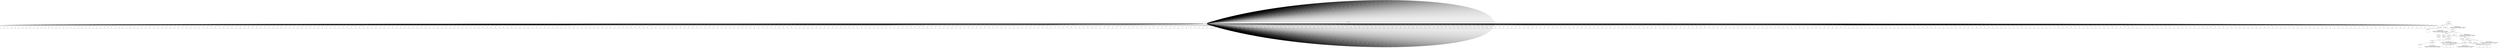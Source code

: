 digraph Tree {
	graph [compound=true shape=box]
	node [shape=none]
	edge [arrowhead=none]
		subgraph cluster_344 {
			graph [color=black label="state 344" shape=box]
				b749cdc [label="0xb749cdc"]
				b749cdc [label="0xb749cdc"]
		}
		subgraph cluster_0 {
			graph [color=black label="state 0" shape=box]
				"80498e6" [label="0x80498e6"]
		}
		subgraph cluster_346 {
			graph [color=black label="state 346" shape=box]
				b749cdc [label="0xb749cdc"]
				b749cdc [label="0xb749cdc"]
		}
		subgraph cluster_340 {
			graph [color=black label="state 340" shape=box]
				b749cdc [label="0xb749cdc"]
				b749cdc [label="0xb749cdc"]
		}
		subgraph cluster_342 {
			graph [color=black label="state 342" shape=box]
				b749cdc [label="0xb749cdc"]
				b749cdc [label="0xb749cdc"]
		}
		subgraph cluster_810 {
			graph [color=black label="state 810" shape=box]
				b749cdc [label="0xb749cdc"]
				b749cdc [label="0xb749cdc"]
		}
		subgraph cluster_348 {
			graph [color=black label="state 348" shape=box]
				b749cdc [label="0xb749cdc"]
				b749cdc [label="0xb749cdc"]
		}
		subgraph cluster_716 {
			graph [color=black label="state 716" shape=box]
				b749cdc [label="0xb749cdc"]
				b749cdc [label="0xb749cdc"]
		}
		subgraph cluster_424 {
			graph [color=black label="state 424" shape=box]
				b749cdc [label="0xb749cdc"]
				b749cdc [label="0xb749cdc"]
		}
		subgraph cluster_298 {
			graph [color=black label="state 298" shape=box]
				b749cdc [label="0xb749cdc"]
				b749cdc [label="0xb749cdc"]
				b749cdc [label="0xb749cdc"]
				b749cdc [label="0xb749cdc"]
		}
		subgraph cluster_296 {
			graph [color=black label="state 296" shape=box]
				b749cdc [label="0xb749cdc"]
				b749cdc [label="0xb749cdc"]
		}
		subgraph cluster_294 {
			graph [color=black label="state 294" shape=box]
				b749cdc [label="0xb749cdc"]
				b749cdc [label="0xb749cdc"]
		}
		subgraph cluster_292 {
			graph [color=black label="state 292" shape=box]
				b749cdc [label="0xb749cdc"]
				b749cdc [label="0xb749cdc"]
		}
		subgraph cluster_290 {
			graph [color=black label="state 290" shape=box]
				b749cdc [label="0xb749cdc"]
				b749cdc [label="0xb749cdc"]
				b749cdc [label="0xb749cdc"]
				b749cdc [label="0xb749cdc"]
		}
		subgraph cluster_590 {
			graph [color=black label="state 590" shape=box]
				b749cdc [label="0xb749cdc"]
				b749cdc [label="0xb749cdc"]
		}
		subgraph cluster_592 {
			graph [color=black label="state 592" shape=box]
				b749cdc [label="0xb749cdc"]
				b749cdc [label="0xb749cdc"]
		}
		subgraph cluster_594 {
			graph [color=black label="state 594" shape=box]
				b749cdc [label="0xb749cdc"]
				b749cdc [label="0xb749cdc"]
		}
		subgraph cluster_596 {
			graph [color=black label="state 596" shape=box]
				b749cdc [label="0xb749cdc"]
				b749cdc [label="0xb749cdc"]
		}
		subgraph cluster_194 {
			graph [color=black label="state 194" shape=box]
				b749cdc [label="0xb749cdc"]
				b749cdc [label="0xb749cdc"]
				b749cdc [label="0xb749cdc"]
				b749cdc [label="0xb749cdc"]
				b749cdc [label="0xb749cdc"]
				b749cdc [label="0xb749cdc"]
		}
		subgraph cluster_196 {
			graph [color=black label="state 196" shape=box]
				b749cdc [label="0xb749cdc"]
				b749cdc [label="0xb749cdc"]
		}
		subgraph cluster_190 {
			graph [color=black label="state 190" shape=box]
				b749cdc [label="0xb749cdc"]
				b749cdc [label="0xb749cdc"]
		}
		subgraph cluster_192 {
			graph [color=black label="state 192" shape=box]
				b749cdc [label="0xb749cdc"]
				b749cdc [label="0xb749cdc"]
				b749cdc [label="0xb749cdc"]
				b749cdc [label="0xb749cdc"]
				b749cdc [label="0xb749cdc"]
				b749cdc [label="0xb749cdc"]
		}
		subgraph cluster_270 {
			graph [color=black label="state 270" shape=box]
				b749cdc [label="0xb749cdc"]
				b749cdc [label="0xb749cdc"]
		}
		subgraph cluster_272 {
			graph [color=black label="state 272" shape=box]
				b749cdc [label="0xb749cdc"]
				b749cdc [label="0xb749cdc"]
		}
		subgraph cluster_274 {
			graph [color=black label="state 274" shape=box]
				b749cdc [label="0xb749cdc"]
				b749cdc [label="0xb749cdc"]
		}
		subgraph cluster_276 {
			graph [color=black label="state 276" shape=box]
				b749cdc [label="0xb749cdc"]
				b749cdc [label="0xb749cdc"]
		}
		subgraph cluster_278 {
			graph [color=black label="state 278" shape=box]
				b749cdc [label="0xb749cdc"]
				b749cdc [label="0xb749cdc"]
				b749cdc [label="0xb749cdc"]
				b749cdc [label="0xb749cdc"]
				b749cdc [label="0xb749cdc"]
				b749cdc [label="0xb749cdc"]
		}
		subgraph cluster_524 {
			graph [color=black label="state 524" shape=box]
				b749cdc [label="0xb749cdc"]
				b749cdc [label="0xb749cdc"]
		}
		subgraph cluster_526 {
			graph [color=black label="state 526" shape=box]
				b749cdc [label="0xb749cdc"]
				b749cdc [label="0xb749cdc"]
		}
		subgraph cluster_520 {
			graph [color=black label="state 520" shape=box]
				b749cdc [label="0xb749cdc"]
				b749cdc [label="0xb749cdc"]
		}
		subgraph cluster_522 {
			graph [color=black label="state 522" shape=box]
				b749cdc [label="0xb749cdc"]
				b749cdc [label="0xb749cdc"]
		}
		subgraph cluster_528 {
			graph [color=black label="state 528" shape=box]
				b749cdc [label="0xb749cdc"]
				b749cdc [label="0xb749cdc"]
		}
		subgraph cluster_448 {
			graph [color=black label="state 448" shape=box]
				b749cdc [label="0xb749cdc"]
				b749cdc [label="0xb749cdc"]
		}
		subgraph cluster_442 {
			graph [color=black label="state 442" shape=box]
				b749cdc [label="0xb749cdc"]
				b749cdc [label="0xb749cdc"]
		}
		subgraph cluster_440 {
			graph [color=black label="state 440" shape=box]
				b749cdc [label="0xb749cdc"]
				b749cdc [label="0xb749cdc"]
		}
		subgraph cluster_446 {
			graph [color=black label="state 446" shape=box]
				b749cdc [label="0xb749cdc"]
				b749cdc [label="0xb749cdc"]
		}
		subgraph cluster_444 {
			graph [color=black label="state 444" shape=box]
				b749cdc [label="0xb749cdc"]
				b749cdc [label="0xb749cdc"]
		}
		subgraph cluster_108 {
			graph [color=black label="state 108" shape=box]
				b749cdc [label="0xb749cdc"]
				b749cdc [label="0xb749cdc"]
		}
		subgraph cluster_102 {
			graph [color=black label="state 102" shape=box]
				b749cdc [label="0xb749cdc"]
				b749cdc [label="0xb749cdc"]
				b749cdc [label="0xb749cdc"]
				b749cdc [label="0xb749cdc"]
				b749cdc [label="0xb749cdc"]
				b749cdc [label="0xb749cdc"]
		}
		subgraph cluster_100 {
			graph [color=black label="state 100" shape=box]
				b749cdc [label="0xb749cdc"]
				b749cdc [label="0xb749cdc"]
				b749cdc [label="0xb749cdc"]
				b749cdc [label="0xb749cdc"]
				b749cdc [label="0xb749cdc"]
				b749cdc [label="0xb749cdc"]
		}
		subgraph cluster_106 {
			graph [color=black label="state 106" shape=box]
				b749cdc [label="0xb749cdc"]
				b749cdc [label="0xb749cdc"]
				b749cdc [label="0xb749cdc"]
				b749cdc [label="0xb749cdc"]
		}
		subgraph cluster_104 {
			graph [color=black label="state 104" shape=box]
				b749cdc [label="0xb749cdc"]
				b749cdc [label="0xb749cdc"]
		}
		subgraph cluster_38 {
			graph [color=black label="state 38" shape=box]
				b749cdc [label="0xb749cdc"]
				b749cdc [label="0xb749cdc"]
				b749cdc [label="0xb749cdc"]
				b749cdc [label="0xb749cdc"]
				b749cdc [label="0xb749cdc"]
				b749cdc [label="0xb749cdc"]
		}
		subgraph cluster_32 {
			graph [color=black label="state 32" shape=box]
				b749cdc [label="0xb749cdc"]
				b749cdc [label="0xb749cdc"]
				b749cdc [label="0xb749cdc"]
				b749cdc [label="0xb749cdc"]
				b749cdc [label="0xb749cdc"]
				b749cdc [label="0xb749cdc"]
		}
		subgraph cluster_30 {
			graph [color=black label="state 30" shape=box]
				b749cdc [label="0xb749cdc"]
				b749cdc [label="0xb749cdc"]
				b749cdc [label="0xb749cdc"]
				b749cdc [label="0xb749cdc"]
				b749cdc [label="0xb749cdc"]
				b749cdc [label="0xb749cdc"]
				b749cdc [label="0xb749cdc"]
				b749cdc [label="0xb749cdc"]
		}
		subgraph cluster_36 {
			graph [color=black label="state 36" shape=box]
				b749cdc [label="0xb749cdc"]
				b749cdc [label="0xb749cdc"]
				b749cdc [label="0xb749cdc"]
				b749cdc [label="0xb749cdc"]
				b749cdc [label="0xb749cdc"]
				b749cdc [label="0xb749cdc"]
		}
		subgraph cluster_34 {
			graph [color=black label="state 34" shape=box]
				b749cdc [label="0xb749cdc"]
				b749cdc [label="0xb749cdc"]
				b749cdc [label="0xb749cdc"]
				b749cdc [label="0xb749cdc"]
				b749cdc [label="0xb749cdc"]
				b749cdc [label="0xb749cdc"]
		}
		subgraph cluster_644 {
			graph [color=black label="state 644" shape=box]
				b749cdc [label="0xb749cdc"]
				b749cdc [label="0xb749cdc"]
		}
		subgraph cluster_438 {
			graph [color=black label="state 438" shape=box]
				b749cdc [label="0xb749cdc"]
				b749cdc [label="0xb749cdc"]
		}
		subgraph cluster_646 {
			graph [color=black label="state 646" shape=box]
				b749cdc [label="0xb749cdc"]
				b749cdc [label="0xb749cdc"]
		}
		subgraph cluster_434 {
			graph [color=black label="state 434" shape=box]
				b749cdc [label="0xb749cdc"]
				b749cdc [label="0xb749cdc"]
		}
		subgraph cluster_432 {
			graph [color=black label="state 432" shape=box]
				b749cdc [label="0xb749cdc"]
				b749cdc [label="0xb749cdc"]
		}
		subgraph cluster_430 {
			graph [color=black label="state 430" shape=box]
				b749cdc [label="0xb749cdc"]
				b749cdc [label="0xb749cdc"]
		}
		subgraph cluster_338 {
			graph [color=black label="state 338" shape=box]
				b749cdc [label="0xb749cdc"]
				b749cdc [label="0xb749cdc"]
		}
		subgraph cluster_334 {
			graph [color=black label="state 334" shape=box]
				b749cdc [label="0xb749cdc"]
				b749cdc [label="0xb749cdc"]
		}
		subgraph cluster_336 {
			graph [color=black label="state 336" shape=box]
				b749cdc [label="0xb749cdc"]
				b749cdc [label="0xb749cdc"]
		}
		subgraph cluster_330 {
			graph [color=black label="state 330" shape=box]
				b749cdc [label="0xb749cdc"]
				b749cdc [label="0xb749cdc"]
		}
		subgraph cluster_332 {
			graph [color=black label="state 332" shape=box]
				b749cdc [label="0xb749cdc"]
				b749cdc [label="0xb749cdc"]
		}
		subgraph cluster_98 {
			graph [color=black label="state 98" shape=box]
				b749cdc [label="0xb749cdc"]
				b749cdc [label="0xb749cdc"]
		}
		subgraph cluster_90 {
			graph [color=black label="state 90" shape=box]
				b749cdc [label="0xb749cdc"]
				b749cdc [label="0xb749cdc"]
				b749cdc [label="0xb749cdc"]
				b749cdc [label="0xb749cdc"]
		}
		subgraph cluster_92 {
			graph [color=black label="state 92" shape=box]
				b749cdc [label="0xb749cdc"]
				b749cdc [label="0xb749cdc"]
		}
		subgraph cluster_94 {
			graph [color=black label="state 94" shape=box]
				b749cdc [label="0xb749cdc"]
				b749cdc [label="0xb749cdc"]
		}
		subgraph cluster_96 {
			graph [color=black label="state 96" shape=box]
				b749cdc [label="0xb749cdc"]
				b749cdc [label="0xb749cdc"]
		}
		subgraph cluster_740 {
			graph [color=black label="state 740" shape=box]
				b749cdc [label="0xb749cdc"]
				b749cdc [label="0xb749cdc"]
		}
		subgraph cluster_744 {
			graph [color=black label="state 744" shape=box]
				b749cdc [label="0xb749cdc"]
				b749cdc [label="0xb749cdc"]
		}
		subgraph cluster_558 {
			graph [color=black label="state 558" shape=box]
				b749cdc [label="0xb749cdc"]
				b749cdc [label="0xb749cdc"]
		}
		subgraph cluster_746 {
			graph [color=black label="state 746" shape=box]
				b749cdc [label="0xb749cdc"]
				b749cdc [label="0xb749cdc"]
		}
		subgraph cluster_554 {
			graph [color=black label="state 554" shape=box]
				b749cdc [label="0xb749cdc"]
				b749cdc [label="0xb749cdc"]
		}
		subgraph cluster_556 {
			graph [color=black label="state 556" shape=box]
				b749cdc [label="0xb749cdc"]
				b749cdc [label="0xb749cdc"]
		}
		subgraph cluster_550 {
			graph [color=black label="state 550" shape=box]
				b749cdc [label="0xb749cdc"]
				b749cdc [label="0xb749cdc"]
		}
		subgraph cluster_238 {
			graph [color=black label="state 238" shape=box]
				b749cdc [label="0xb749cdc"]
				b749cdc [label="0xb749cdc"]
		}
		subgraph cluster_234 {
			graph [color=black label="state 234" shape=box]
				b749cdc [label="0xb749cdc"]
				b749cdc [label="0xb749cdc"]
		}
		subgraph cluster_236 {
			graph [color=black label="state 236" shape=box]
				b749cdc [label="0xb749cdc"]
				b749cdc [label="0xb749cdc"]
				b749cdc [label="0xb749cdc"]
				b749cdc [label="0xb749cdc"]
				b749cdc [label="0xb749cdc"]
				b749cdc [label="0xb749cdc"]
		}
		subgraph cluster_848 {
			graph [color=black label="state 848" shape=box]
				b749cdc [label="0xb749cdc"]
				b749cdc [label="0xb749cdc"]
		}
		subgraph cluster_230 {
			graph [color=black label="state 230" shape=box]
				b749cdc [label="0xb749cdc"]
				b749cdc [label="0xb749cdc"]
		}
		subgraph cluster_232 {
			graph [color=black label="state 232" shape=box]
				b749cdc [label="0xb749cdc"]
				b749cdc [label="0xb749cdc"]
		}
		subgraph cluster_1 {
			graph [color=black label="state 1" shape=box]
				"80498ef" [label="0x80498ef"]
				"80498f7" [label="0x80498f7"]
		}
		subgraph cluster_146 {
			graph [color=black label="state 146" shape=box]
				b749cdc [label="0xb749cdc"]
				b749cdc [label="0xb749cdc"]
				b749cdc [label="0xb749cdc"]
				b749cdc [label="0xb749cdc"]
		}
		subgraph cluster_618 {
			graph [color=black label="state 618" shape=box]
				b749cdc [label="0xb749cdc"]
				b749cdc [label="0xb749cdc"]
		}
		subgraph cluster_142 {
			graph [color=black label="state 142" shape=box]
				b749cdc [label="0xb749cdc"]
				b749cdc [label="0xb749cdc"]
				b749cdc [label="0xb749cdc"]
				b749cdc [label="0xb749cdc"]
		}
		subgraph cluster_140 {
			graph [color=black label="state 140" shape=box]
				b749cdc [label="0xb749cdc"]
				b749cdc [label="0xb749cdc"]
		}
		subgraph cluster_612 {
			graph [color=black label="state 612" shape=box]
				b749cdc [label="0xb749cdc"]
				b749cdc [label="0xb749cdc"]
		}
		subgraph cluster_610 {
			graph [color=black label="state 610" shape=box]
				b749cdc [label="0xb749cdc"]
				b749cdc [label="0xb749cdc"]
		}
		subgraph cluster_614 {
			graph [color=black label="state 614" shape=box]
				b749cdc [label="0xb749cdc"]
				b749cdc [label="0xb749cdc"]
		}
		subgraph cluster_688 {
			graph [color=black label="state 688" shape=box]
				b749cdc [label="0xb749cdc"]
				b749cdc [label="0xb749cdc"]
		}
		subgraph cluster_686 {
			graph [color=black label="state 686" shape=box]
				b749cdc [label="0xb749cdc"]
				b749cdc [label="0xb749cdc"]
		}
		subgraph cluster_680 {
			graph [color=black label="state 680" shape=box]
				b749cdc [label="0xb749cdc"]
				b749cdc [label="0xb749cdc"]
		}
		subgraph cluster_132 {
			graph [color=black label="state 132" shape=box]
				b749cdc [label="0xb749cdc"]
				b749cdc [label="0xb749cdc"]
		}
		subgraph cluster_130 {
			graph [color=black label="state 130" shape=box]
				b749cdc [label="0xb749cdc"]
				b749cdc [label="0xb749cdc"]
		}
		subgraph cluster_136 {
			graph [color=black label="state 136" shape=box]
				b749cdc [label="0xb749cdc"]
				b749cdc [label="0xb749cdc"]
		}
		subgraph cluster_134 {
			graph [color=black label="state 134" shape=box]
				b749cdc [label="0xb749cdc"]
				b749cdc [label="0xb749cdc"]
		}
		subgraph cluster_496 {
			graph [color=black label="state 496" shape=box]
				b749cdc [label="0xb749cdc"]
				b749cdc [label="0xb749cdc"]
		}
		subgraph cluster_138 {
			graph [color=black label="state 138" shape=box]
				b749cdc [label="0xb749cdc"]
				b749cdc [label="0xb749cdc"]
		}
		subgraph cluster_490 {
			graph [color=black label="state 490" shape=box]
				b749cdc [label="0xb749cdc"]
				b749cdc [label="0xb749cdc"]
		}
		subgraph cluster_492 {
			graph [color=black label="state 492" shape=box]
				b749cdc [label="0xb749cdc"]
				b749cdc [label="0xb749cdc"]
		}
		subgraph cluster_26 {
			graph [color=black label="state 26" shape=box]
				b749cdc [label="0xb749cdc"]
				b749cdc [label="0xb749cdc"]
				b749cdc [label="0xb749cdc"]
				b749cdc [label="0xb749cdc"]
				b749cdc [label="0xb749cdc"]
				b749cdc [label="0xb749cdc"]
				b749cdc [label="0xb749cdc"]
				b749cdc [label="0xb749cdc"]
				b749cdc [label="0xb749cdc"]
				b749cdc [label="0xb749cdc"]
				b749cdc [label="0xb749cdc"]
				b749cdc [label="0xb749cdc"]
				b749cdc [label="0xb749cdc"]
				b749cdc [label="0xb749cdc"]
		}
		subgraph cluster_23 {
			graph [color=black label="state 23" shape=box]
				b749cdc [label="0xb749cdc"]
				b749cdc [label="0xb749cdc"]
				b749cdc [label="0xb749cdc"]
				b749cdc [label="0xb749cdc"]
				b749cdc [label="0xb749cdc"]
				b749cdc [label="0xb749cdc"]
				b749cdc [label="0xb749cdc"]
				b749cdc [label="0xb749cdc"]
				b749cdc [label="0xb749cdc"]
				b749cdc [label="0xb749cdc"]
				b749cdc [label="0xb749cdc"]
				b749cdc [label="0xb749cdc"]
		}
		subgraph cluster_28 {
			graph [color=black label="state 28" shape=box]
				b749cdc [label="0xb749cdc"]
				b749cdc [label="0xb749cdc"]
				b749cdc [label="0xb749cdc"]
				b749cdc [label="0xb749cdc"]
				b749cdc [label="0xb749cdc"]
				b749cdc [label="0xb749cdc"]
				b749cdc [label="0xb749cdc"]
				b749cdc [label="0xb749cdc"]
		}
		subgraph cluster_406 {
			graph [color=black label="state 406" shape=box]
				b749cdc [label="0xb749cdc"]
				b749cdc [label="0xb749cdc"]
		}
		subgraph cluster_404 {
			graph [color=black label="state 404" shape=box]
				b749cdc [label="0xb749cdc"]
				b749cdc [label="0xb749cdc"]
		}
		subgraph cluster_400 {
			graph [color=black label="state 400" shape=box]
				b749cdc [label="0xb749cdc"]
				b749cdc [label="0xb749cdc"]
		}
		subgraph cluster_932 {
			graph [color=black label="state 932" shape=box]
				b749cdc [label="0xb749cdc"]
				b749cdc [label="0xb749cdc"]
		}
		subgraph cluster_936 {
			graph [color=black label="state 936" shape=box]
				b749cdc [label="0xb749cdc"]
				b749cdc [label="0xb749cdc"]
		}
		subgraph cluster_408 {
			graph [color=black label="state 408" shape=box]
				b749cdc [label="0xb749cdc"]
				b749cdc [label="0xb749cdc"]
		}
		subgraph cluster_378 {
			graph [color=black label="state 378" shape=box]
				b749cdc [label="0xb749cdc"]
				b749cdc [label="0xb749cdc"]
		}
		subgraph cluster_824 {
			graph [color=black label="state 824" shape=box]
				b749cdc [label="0xb749cdc"]
				b749cdc [label="0xb749cdc"]
		}
		subgraph cluster_372 {
			graph [color=black label="state 372" shape=box]
				b749cdc [label="0xb749cdc"]
				b749cdc [label="0xb749cdc"]
		}
		subgraph cluster_820 {
			graph [color=black label="state 820" shape=box]
				b749cdc [label="0xb749cdc"]
				b749cdc [label="0xb749cdc"]
		}
		subgraph cluster_708 {
			graph [color=black label="state 708" shape=box]
				b749cdc [label="0xb749cdc"]
				b749cdc [label="0xb749cdc"]
		}
		subgraph cluster_704 {
			graph [color=black label="state 704" shape=box]
				b749cdc [label="0xb749cdc"]
				b749cdc [label="0xb749cdc"]
		}
		subgraph cluster_706 {
			graph [color=black label="state 706" shape=box]
				b749cdc [label="0xb749cdc"]
				b749cdc [label="0xb749cdc"]
		}
		subgraph cluster_700 {
			graph [color=black label="state 700" shape=box]
				b749cdc [label="0xb749cdc"]
				b749cdc [label="0xb749cdc"]
		}
		subgraph cluster_144 {
			graph [color=black label="state 144" shape=box]
				b749cdc [label="0xb749cdc"]
				b749cdc [label="0xb749cdc"]
		}
		subgraph cluster_702 {
			graph [color=black label="state 702" shape=box]
				b749cdc [label="0xb749cdc"]
				b749cdc [label="0xb749cdc"]
		}
		subgraph cluster_392 {
			graph [color=black label="state 392" shape=box]
				b749cdc [label="0xb749cdc"]
				b749cdc [label="0xb749cdc"]
		}
		subgraph cluster_88 {
			graph [color=black label="state 88" shape=box]
				b749cdc [label="0xb749cdc"]
				b749cdc [label="0xb749cdc"]
		}
		subgraph cluster_390 {
			graph [color=black label="state 390" shape=box]
				b749cdc [label="0xb749cdc"]
				b749cdc [label="0xb749cdc"]
		}
		subgraph cluster_396 {
			graph [color=black label="state 396" shape=box]
				b749cdc [label="0xb749cdc"]
				b749cdc [label="0xb749cdc"]
		}
		subgraph cluster_394 {
			graph [color=black label="state 394" shape=box]
				b749cdc [label="0xb749cdc"]
				b749cdc [label="0xb749cdc"]
		}
		subgraph cluster_82 {
			graph [color=black label="state 82" shape=box]
				b749cdc [label="0xb749cdc"]
				b749cdc [label="0xb749cdc"]
				b749cdc [label="0xb749cdc"]
				b749cdc [label="0xb749cdc"]
				b749cdc [label="0xb749cdc"]
				b749cdc [label="0xb749cdc"]
				b749cdc [label="0xb749cdc"]
				b749cdc [label="0xb749cdc"]
		}
		subgraph cluster_80 {
			graph [color=black label="state 80" shape=box]
				b749cdc [label="0xb749cdc"]
				b749cdc [label="0xb749cdc"]
		}
		subgraph cluster_86 {
			graph [color=black label="state 86" shape=box]
				b749cdc [label="0xb749cdc"]
				b749cdc [label="0xb749cdc"]
				b749cdc [label="0xb749cdc"]
				b749cdc [label="0xb749cdc"]
				b749cdc [label="0xb749cdc"]
				b749cdc [label="0xb749cdc"]
		}
		subgraph cluster_84 {
			graph [color=black label="state 84" shape=box]
				b749cdc [label="0xb749cdc"]
				b749cdc [label="0xb749cdc"]
				b749cdc [label="0xb749cdc"]
				b749cdc [label="0xb749cdc"]
				b749cdc [label="0xb749cdc"]
				b749cdc [label="0xb749cdc"]
		}
		subgraph cluster_796 {
			graph [color=black label="state 796" shape=box]
				b749cdc [label="0xb749cdc"]
				b749cdc [label="0xb749cdc"]
		}
		subgraph cluster_794 {
			graph [color=black label="state 794" shape=box]
				b749cdc [label="0xb749cdc"]
				b749cdc [label="0xb749cdc"]
		}
		subgraph cluster_792 {
			graph [color=black label="state 792" shape=box]
				b749cdc [label="0xb749cdc"]
				b749cdc [label="0xb749cdc"]
		}
		subgraph cluster_790 {
			graph [color=black label="state 790" shape=box]
				b749cdc [label="0xb749cdc"]
				b749cdc [label="0xb749cdc"]
		}
		subgraph cluster_798 {
			graph [color=black label="state 798" shape=box]
				b749cdc [label="0xb749cdc"]
				b749cdc [label="0xb749cdc"]
		}
		subgraph cluster_7 {
			graph [color=black label="state 7" shape=box]
				8049395 [label="0x8049395"]
		}
		subgraph cluster_170 {
			graph [color=black label="state 170" shape=box]
				b749cdc [label="0xb749cdc"]
				b749cdc [label="0xb749cdc"]
		}
		subgraph cluster_586 {
			graph [color=black label="state 586" shape=box]
				b749cdc [label="0xb749cdc"]
				b749cdc [label="0xb749cdc"]
		}
		subgraph cluster_584 {
			graph [color=black label="state 584" shape=box]
				b749cdc [label="0xb749cdc"]
				b749cdc [label="0xb749cdc"]
		}
		subgraph cluster_580 {
			graph [color=black label="state 580" shape=box]
				b749cdc [label="0xb749cdc"]
				b749cdc [label="0xb749cdc"]
		}
		subgraph cluster_588 {
			graph [color=black label="state 588" shape=box]
				b749cdc [label="0xb749cdc"]
				b749cdc [label="0xb749cdc"]
		}
		subgraph cluster_244 {
			graph [color=black label="state 244" shape=box]
				b749cdc [label="0xb749cdc"]
				b749cdc [label="0xb749cdc"]
		}
		subgraph cluster_246 {
			graph [color=black label="state 246" shape=box]
				b749cdc [label="0xb749cdc"]
				b749cdc [label="0xb749cdc"]
		}
		subgraph cluster_240 {
			graph [color=black label="state 240" shape=box]
				b749cdc [label="0xb749cdc"]
				b749cdc [label="0xb749cdc"]
		}
		subgraph cluster_242 {
			graph [color=black label="state 242" shape=box]
				b749cdc [label="0xb749cdc"]
				b749cdc [label="0xb749cdc"]
		}
		subgraph cluster_248 {
			graph [color=black label="state 248" shape=box]
				b749cdc [label="0xb749cdc"]
				b749cdc [label="0xb749cdc"]
		}
		subgraph cluster_518 {
			graph [color=black label="state 518" shape=box]
				b749cdc [label="0xb749cdc"]
				b749cdc [label="0xb749cdc"]
		}
		subgraph cluster_510 {
			graph [color=black label="state 510" shape=box]
				b749cdc [label="0xb749cdc"]
				b749cdc [label="0xb749cdc"]
		}
		subgraph cluster_512 {
			graph [color=black label="state 512" shape=box]
				b749cdc [label="0xb749cdc"]
				b749cdc [label="0xb749cdc"]
		}
		subgraph cluster_514 {
			graph [color=black label="state 514" shape=box]
				b749cdc [label="0xb749cdc"]
				b749cdc [label="0xb749cdc"]
		}
		subgraph cluster_516 {
			graph [color=black label="state 516" shape=box]
				b749cdc [label="0xb749cdc"]
				b749cdc [label="0xb749cdc"]
		}
		subgraph cluster_458 {
			graph [color=black label="state 458" shape=box]
				b749cdc [label="0xb749cdc"]
				b749cdc [label="0xb749cdc"]
		}
		subgraph cluster_622 {
			graph [color=black label="state 622" shape=box]
				b749cdc [label="0xb749cdc"]
				b749cdc [label="0xb749cdc"]
		}
		subgraph cluster_620 {
			graph [color=black label="state 620" shape=box]
				b749cdc [label="0xb749cdc"]
				b749cdc [label="0xb749cdc"]
		}
		subgraph cluster_626 {
			graph [color=black label="state 626" shape=box]
				b749cdc [label="0xb749cdc"]
				b749cdc [label="0xb749cdc"]
		}
		subgraph cluster_624 {
			graph [color=black label="state 624" shape=box]
				b749cdc [label="0xb749cdc"]
				b749cdc [label="0xb749cdc"]
		}
		subgraph cluster_450 {
			graph [color=black label="state 450" shape=box]
				b749cdc [label="0xb749cdc"]
				b749cdc [label="0xb749cdc"]
		}
		subgraph cluster_452 {
			graph [color=black label="state 452" shape=box]
				b749cdc [label="0xb749cdc"]
				b749cdc [label="0xb749cdc"]
		}
		subgraph cluster_628 {
			graph [color=black label="state 628" shape=box]
				b749cdc [label="0xb749cdc"]
				b749cdc [label="0xb749cdc"]
		}
		subgraph cluster_454 {
			graph [color=black label="state 454" shape=box]
				b749cdc [label="0xb749cdc"]
				b749cdc [label="0xb749cdc"]
		}
		subgraph cluster_456 {
			graph [color=black label="state 456" shape=box]
				b749cdc [label="0xb749cdc"]
				b749cdc [label="0xb749cdc"]
		}
		subgraph cluster_178 {
			graph [color=black label="state 178" shape=box]
				b749cdc [label="0xb749cdc"]
				b749cdc [label="0xb749cdc"]
		}
		subgraph cluster_176 {
			graph [color=black label="state 176" shape=box]
				b749cdc [label="0xb749cdc"]
				b749cdc [label="0xb749cdc"]
		}
		subgraph cluster_174 {
			graph [color=black label="state 174" shape=box]
				b749cdc [label="0xb749cdc"]
				b749cdc [label="0xb749cdc"]
		}
		subgraph cluster_172 {
			graph [color=black label="state 172" shape=box]
				b749cdc [label="0xb749cdc"]
				b749cdc [label="0xb749cdc"]
		}
		subgraph cluster_198 {
			graph [color=black label="state 198" shape=box]
				b749cdc [label="0xb749cdc"]
				b749cdc [label="0xb749cdc"]
		}
		subgraph cluster_970 {
			graph [color=black label="state 970" shape=box]
				b749cdc [label="0xb749cdc"]
				b749cdc [label="0xb749cdc"]
		}
		subgraph cluster_654 {
			graph [color=black label="state 654" shape=box]
				b749cdc [label="0xb749cdc"]
				b749cdc [label="0xb749cdc"]
		}
		subgraph cluster_182 {
			graph [color=black label="state 182" shape=box]
				b749cdc [label="0xb749cdc"]
				b749cdc [label="0xb749cdc"]
		}
		subgraph cluster_180 {
			graph [color=black label="state 180" shape=box]
				b749cdc [label="0xb749cdc"]
				b749cdc [label="0xb749cdc"]
		}
		subgraph cluster_652 {
			graph [color=black label="state 652" shape=box]
				b749cdc [label="0xb749cdc"]
				b749cdc [label="0xb749cdc"]
		}
		subgraph cluster_184 {
			graph [color=black label="state 184" shape=box]
				b749cdc [label="0xb749cdc"]
				b749cdc [label="0xb749cdc"]
				b749cdc [label="0xb749cdc"]
				b749cdc [label="0xb749cdc"]
		}
		subgraph cluster_598 {
			graph [color=black label="state 598" shape=box]
				b749cdc [label="0xb749cdc"]
				b749cdc [label="0xb749cdc"]
		}
		subgraph cluster_186 {
			graph [color=black label="state 186" shape=box]
				b749cdc [label="0xb749cdc"]
				b749cdc [label="0xb749cdc"]
				b749cdc [label="0xb749cdc"]
				b749cdc [label="0xb749cdc"]
		}
		subgraph cluster_188 {
			graph [color=black label="state 188" shape=box]
				b749cdc [label="0xb749cdc"]
				b749cdc [label="0xb749cdc"]
		}
		subgraph cluster_658 {
			graph [color=black label="state 658" shape=box]
				b749cdc [label="0xb749cdc"]
				b749cdc [label="0xb749cdc"]
		}
		subgraph cluster_650 {
			graph [color=black label="state 650" shape=box]
				b749cdc [label="0xb749cdc"]
				b749cdc [label="0xb749cdc"]
		}
		subgraph cluster_12 {
			graph [color=black label="state 12" shape=box]
				8049933 [label="0x8049933"]
				"804993c" [label="0x804993c"]
				b74a0e7 [label="0xb74a0e7"]
				b749cdc [label="0xb749cdc"]
				b749cdc [label="0xb749cdc"]
				b749cdc [label="0xb749cdc"]
				b749cdc [label="0xb749cdc"]
				b749cdc [label="0xb749cdc"]
				b749cdc [label="0xb749cdc"]
				b749cdc [label="0xb749cdc"]
				b749cdc [label="0xb749cdc"]
				b749cdc [label="0xb749cdc"]
				b749cdc [label="0xb749cdc"]
				b749cdc [label="0xb749cdc"]
				b749cdc [label="0xb749cdc"]
				b749cdc [label="0xb749cdc"]
				b749cdc [label="0xb749cdc"]
				b749cdc [label="0xb749cdc"]
				b749cdc [label="0xb749cdc"]
		}
		subgraph cluster_15 {
			graph [color=black label="state 15" shape=box]
				b749cdc [label="0xb749cdc"]
				b749cdc [label="0xb749cdc"]
				b749cdc [label="0xb749cdc"]
				b749cdc [label="0xb749cdc"]
				b749cdc [label="0xb749cdc"]
				b749cdc [label="0xb749cdc"]
				b749cdc [label="0xb749cdc"]
				b749cdc [label="0xb749cdc"]
				b749cdc [label="0xb749cdc"]
				b749cdc [label="0xb749cdc"]
		}
		subgraph cluster_17 {
			graph [color=black label="state 17" shape=box]
				8049933 [label="0x8049933"]
				"804993c" [label="0x804993c"]
		}
		subgraph cluster_18 {
			graph [color=black label="state 18" shape=box]
				b749cdc [label="0xb749cdc"]
				b749cdc [label="0xb749cdc"]
				b749cdc [label="0xb749cdc"]
				b749cdc [label="0xb749cdc"]
				b749cdc [label="0xb749cdc"]
				b749cdc [label="0xb749cdc"]
				b749cdc [label="0xb749cdc"]
				b749cdc [label="0xb749cdc"]
				b749cdc [label="0xb749cdc"]
				b749cdc [label="0xb749cdc"]
		}
		subgraph cluster_864 {
			graph [color=black label="state 864" shape=box]
				b749cdc [label="0xb749cdc"]
				b749cdc [label="0xb749cdc"]
		}
		subgraph cluster_866 {
			graph [color=black label="state 866" shape=box]
				b749cdc [label="0xb749cdc"]
				b749cdc [label="0xb749cdc"]
		}
		subgraph cluster_884 {
			graph [color=black label="state 884" shape=box]
				b749cdc [label="0xb749cdc"]
				b749cdc [label="0xb749cdc"]
		}
		subgraph cluster_62 {
			graph [color=black label="state 62" shape=box]
				b749cdc [label="0xb749cdc"]
				b749cdc [label="0xb749cdc"]
		}
		subgraph cluster_322 {
			graph [color=black label="state 322" shape=box]
				b749cdc [label="0xb749cdc"]
				b749cdc [label="0xb749cdc"]
				b749cdc [label="0xb749cdc"]
				b749cdc [label="0xb749cdc"]
				b749cdc [label="0xb749cdc"]
				b749cdc [label="0xb749cdc"]
		}
		subgraph cluster_320 {
			graph [color=black label="state 320" shape=box]
				b749cdc [label="0xb749cdc"]
				b749cdc [label="0xb749cdc"]
		}
		subgraph cluster_326 {
			graph [color=black label="state 326" shape=box]
				b749cdc [label="0xb749cdc"]
				b749cdc [label="0xb749cdc"]
		}
		subgraph cluster_324 {
			graph [color=black label="state 324" shape=box]
				b749cdc [label="0xb749cdc"]
				b749cdc [label="0xb749cdc"]
		}
		subgraph cluster_328 {
			graph [color=black label="state 328" shape=box]
				b749cdc [label="0xb749cdc"]
				b749cdc [label="0xb749cdc"]
		}
		subgraph cluster_200 {
			graph [color=black label="state 200" shape=box]
				b749cdc [label="0xb749cdc"]
				b749cdc [label="0xb749cdc"]
		}
		subgraph cluster_202 {
			graph [color=black label="state 202" shape=box]
				b749cdc [label="0xb749cdc"]
				b749cdc [label="0xb749cdc"]
		}
		subgraph cluster_204 {
			graph [color=black label="state 204" shape=box]
				b749cdc [label="0xb749cdc"]
				b749cdc [label="0xb749cdc"]
		}
		subgraph cluster_772 {
			graph [color=black label="state 772" shape=box]
				b749cdc [label="0xb749cdc"]
				b749cdc [label="0xb749cdc"]
		}
		subgraph cluster_208 {
			graph [color=black label="state 208" shape=box]
				b749cdc [label="0xb749cdc"]
				b749cdc [label="0xb749cdc"]
		}
		subgraph cluster_76 {
			graph [color=black label="state 76" shape=box]
				b749cdc [label="0xb749cdc"]
				b749cdc [label="0xb749cdc"]
				b749cdc [label="0xb749cdc"]
				b749cdc [label="0xb749cdc"]
				b749cdc [label="0xb749cdc"]
				b749cdc [label="0xb749cdc"]
		}
		subgraph cluster_74 {
			graph [color=black label="state 74" shape=box]
				b749cdc [label="0xb749cdc"]
				b749cdc [label="0xb749cdc"]
				b749cdc [label="0xb749cdc"]
				b749cdc [label="0xb749cdc"]
				b749cdc [label="0xb749cdc"]
				b749cdc [label="0xb749cdc"]
		}
		subgraph cluster_72 {
			graph [color=black label="state 72" shape=box]
				b749cdc [label="0xb749cdc"]
				b749cdc [label="0xb749cdc"]
				b749cdc [label="0xb749cdc"]
				b749cdc [label="0xb749cdc"]
				b749cdc [label="0xb749cdc"]
				b749cdc [label="0xb749cdc"]
		}
		subgraph cluster_70 {
			graph [color=black label="state 70" shape=box]
				b749cdc [label="0xb749cdc"]
				b749cdc [label="0xb749cdc"]
		}
		subgraph cluster_78 {
			graph [color=black label="state 78" shape=box]
				b749cdc [label="0xb749cdc"]
				b749cdc [label="0xb749cdc"]
				b749cdc [label="0xb749cdc"]
				b749cdc [label="0xb749cdc"]
				b749cdc [label="0xb749cdc"]
				b749cdc [label="0xb749cdc"]
		}
		subgraph cluster_668 {
			graph [color=black label="state 668" shape=box]
				b749cdc [label="0xb749cdc"]
				b749cdc [label="0xb749cdc"]
		}
		subgraph cluster_666 {
			graph [color=black label="state 666" shape=box]
				b749cdc [label="0xb749cdc"]
				b749cdc [label="0xb749cdc"]
		}
		subgraph cluster_664 {
			graph [color=black label="state 664" shape=box]
				b749cdc [label="0xb749cdc"]
				b749cdc [label="0xb749cdc"]
		}
		subgraph cluster_768 {
			graph [color=black label="state 768" shape=box]
				b749cdc [label="0xb749cdc"]
				b749cdc [label="0xb749cdc"]
		}
		subgraph cluster_690 {
			graph [color=black label="state 690" shape=box]
				b749cdc [label="0xb749cdc"]
				b749cdc [label="0xb749cdc"]
		}
		subgraph cluster_696 {
			graph [color=black label="state 696" shape=box]
				b749cdc [label="0xb749cdc"]
				b749cdc [label="0xb749cdc"]
		}
		subgraph cluster_694 {
			graph [color=black label="state 694" shape=box]
				b749cdc [label="0xb749cdc"]
				b749cdc [label="0xb749cdc"]
		}
		subgraph cluster_698 {
			graph [color=black label="state 698" shape=box]
				b749cdc [label="0xb749cdc"]
				b749cdc [label="0xb749cdc"]
		}
		subgraph cluster_542 {
			graph [color=black label="state 542" shape=box]
				b749cdc [label="0xb749cdc"]
				b749cdc [label="0xb749cdc"]
		}
		subgraph cluster_540 {
			graph [color=black label="state 540" shape=box]
				b749cdc [label="0xb749cdc"]
				b749cdc [label="0xb749cdc"]
		}
		subgraph cluster_546 {
			graph [color=black label="state 546" shape=box]
				b749cdc [label="0xb749cdc"]
				b749cdc [label="0xb749cdc"]
		}
		subgraph cluster_544 {
			graph [color=black label="state 544" shape=box]
				b749cdc [label="0xb749cdc"]
				b749cdc [label="0xb749cdc"]
		}
		subgraph cluster_8 {
			graph [color=black label="state 8" shape=box]
				"804939f" [label="0x804939f"]
		}
		subgraph cluster_548 {
			graph [color=black label="state 548" shape=box]
				b749cdc [label="0xb749cdc"]
				b749cdc [label="0xb749cdc"]
		}
		subgraph cluster_68 {
			graph [color=black label="state 68" shape=box]
				b749cdc [label="0xb749cdc"]
				b749cdc [label="0xb749cdc"]
		}
		subgraph cluster_120 {
			graph [color=black label="state 120" shape=box]
				b749cdc [label="0xb749cdc"]
				b749cdc [label="0xb749cdc"]
				b749cdc [label="0xb749cdc"]
				b749cdc [label="0xb749cdc"]
		}
		subgraph cluster_122 {
			graph [color=black label="state 122" shape=box]
				b749cdc [label="0xb749cdc"]
				b749cdc [label="0xb749cdc"]
				b749cdc [label="0xb749cdc"]
				b749cdc [label="0xb749cdc"]
		}
		subgraph cluster_124 {
			graph [color=black label="state 124" shape=box]
				b749cdc [label="0xb749cdc"]
				b749cdc [label="0xb749cdc"]
				b749cdc [label="0xb749cdc"]
				b749cdc [label="0xb749cdc"]
		}
		subgraph cluster_764 {
			graph [color=black label="state 764" shape=box]
				b749cdc [label="0xb749cdc"]
				b749cdc [label="0xb749cdc"]
		}
		subgraph cluster_126 {
			graph [color=black label="state 126" shape=box]
				b749cdc [label="0xb749cdc"]
				b749cdc [label="0xb749cdc"]
		}
		subgraph cluster_128 {
			graph [color=black label="state 128" shape=box]
				b749cdc [label="0xb749cdc"]
				b749cdc [label="0xb749cdc"]
				b749cdc [label="0xb749cdc"]
				b749cdc [label="0xb749cdc"]
		}
		subgraph cluster_414 {
			graph [color=black label="state 414" shape=box]
				b749cdc [label="0xb749cdc"]
				b749cdc [label="0xb749cdc"]
		}
		subgraph cluster_416 {
			graph [color=black label="state 416" shape=box]
				b749cdc [label="0xb749cdc"]
				b749cdc [label="0xb749cdc"]
		}
		subgraph cluster_410 {
			graph [color=black label="state 410" shape=box]
				b749cdc [label="0xb749cdc"]
				b749cdc [label="0xb749cdc"]
		}
		subgraph cluster_412 {
			graph [color=black label="state 412" shape=box]
				b749cdc [label="0xb749cdc"]
				b749cdc [label="0xb749cdc"]
		}
		subgraph cluster_860 {
			graph [color=black label="state 860" shape=box]
				b749cdc [label="0xb749cdc"]
				b749cdc [label="0xb749cdc"]
		}
		subgraph cluster_920 {
			graph [color=black label="state 920" shape=box]
				b749cdc [label="0xb749cdc"]
				b749cdc [label="0xb749cdc"]
		}
		subgraph cluster_418 {
			graph [color=black label="state 418" shape=box]
				b749cdc [label="0xb749cdc"]
				b749cdc [label="0xb749cdc"]
		}
		subgraph cluster_318 {
			graph [color=black label="state 318" shape=box]
				b749cdc [label="0xb749cdc"]
				b749cdc [label="0xb749cdc"]
		}
		subgraph cluster_312 {
			graph [color=black label="state 312" shape=box]
				b749cdc [label="0xb749cdc"]
				b749cdc [label="0xb749cdc"]
		}
		subgraph cluster_310 {
			graph [color=black label="state 310" shape=box]
				b749cdc [label="0xb749cdc"]
				b749cdc [label="0xb749cdc"]
		}
		subgraph cluster_316 {
			graph [color=black label="state 316" shape=box]
				b749cdc [label="0xb749cdc"]
				b749cdc [label="0xb749cdc"]
		}
		subgraph cluster_314 {
			graph [color=black label="state 314" shape=box]
				b749cdc [label="0xb749cdc"]
				b749cdc [label="0xb749cdc"]
		}
		subgraph cluster_832 {
			graph [color=black label="state 832" shape=box]
				b749cdc [label="0xb749cdc"]
				b749cdc [label="0xb749cdc"]
		}
		subgraph cluster_834 {
			graph [color=black label="state 834" shape=box]
				b749cdc [label="0xb749cdc"]
				b749cdc [label="0xb749cdc"]
		}
		subgraph cluster_3 {
			graph [color=black label="state 3" shape=box]
				"80492b7" [label="0x80492b7"]
		}
		subgraph cluster_368 {
			graph [color=black label="state 368" shape=box]
				b749cdc [label="0xb749cdc"]
				b749cdc [label="0xb749cdc"]
		}
		subgraph cluster_366 {
			graph [color=black label="state 366" shape=box]
				b749cdc [label="0xb749cdc"]
				b749cdc [label="0xb749cdc"]
		}
		subgraph cluster_364 {
			graph [color=black label="state 364" shape=box]
				b749cdc [label="0xb749cdc"]
				b749cdc [label="0xb749cdc"]
		}
		subgraph cluster_362 {
			graph [color=black label="state 362" shape=box]
				b749cdc [label="0xb749cdc"]
				b749cdc [label="0xb749cdc"]
		}
		subgraph cluster_360 {
			graph [color=black label="state 360" shape=box]
				b749cdc [label="0xb749cdc"]
				b749cdc [label="0xb749cdc"]
		}
		subgraph cluster_380 {
			graph [color=black label="state 380" shape=box]
				b749cdc [label="0xb749cdc"]
				b749cdc [label="0xb749cdc"]
		}
		subgraph cluster_382 {
			graph [color=black label="state 382" shape=box]
				b749cdc [label="0xb749cdc"]
				b749cdc [label="0xb749cdc"]
		}
		subgraph cluster_384 {
			graph [color=black label="state 384" shape=box]
				b749cdc [label="0xb749cdc"]
				b749cdc [label="0xb749cdc"]
		}
		subgraph cluster_386 {
			graph [color=black label="state 386" shape=box]
				b749cdc [label="0xb749cdc"]
				b749cdc [label="0xb749cdc"]
		}
		subgraph cluster_388 {
			graph [color=black label="state 388" shape=box]
				b749cdc [label="0xb749cdc"]
				b749cdc [label="0xb749cdc"]
		}
		subgraph cluster_148 {
			graph [color=black label="state 148" shape=box]
				b749cdc [label="0xb749cdc"]
				b749cdc [label="0xb749cdc"]
		}
		subgraph cluster_150 {
			graph [color=black label="state 150" shape=box]
				b749cdc [label="0xb749cdc"]
				b749cdc [label="0xb749cdc"]
		}
		subgraph cluster_572 {
			graph [color=black label="state 572" shape=box]
				b749cdc [label="0xb749cdc"]
				b749cdc [label="0xb749cdc"]
		}
		subgraph cluster_570 {
			graph [color=black label="state 570" shape=box]
				b749cdc [label="0xb749cdc"]
				b749cdc [label="0xb749cdc"]
		}
		subgraph cluster_576 {
			graph [color=black label="state 576" shape=box]
				b749cdc [label="0xb749cdc"]
				b749cdc [label="0xb749cdc"]
		}
		subgraph cluster_60 {
			graph [color=black label="state 60" shape=box]
				b749cdc [label="0xb749cdc"]
				b749cdc [label="0xb749cdc"]
				b749cdc [label="0xb749cdc"]
				b749cdc [label="0xb749cdc"]
				b749cdc [label="0xb749cdc"]
				b749cdc [label="0xb749cdc"]
		}
		subgraph cluster_258 {
			graph [color=black label="state 258" shape=box]
				b749cdc [label="0xb749cdc"]
				b749cdc [label="0xb749cdc"]
		}
		subgraph cluster_64 {
			graph [color=black label="state 64" shape=box]
				b749cdc [label="0xb749cdc"]
				b749cdc [label="0xb749cdc"]
		}
		subgraph cluster_66 {
			graph [color=black label="state 66" shape=box]
				b749cdc [label="0xb749cdc"]
				b749cdc [label="0xb749cdc"]
				b749cdc [label="0xb749cdc"]
				b749cdc [label="0xb749cdc"]
		}
		subgraph cluster_252 {
			graph [color=black label="state 252" shape=box]
				b749cdc [label="0xb749cdc"]
				b749cdc [label="0xb749cdc"]
		}
		subgraph cluster_250 {
			graph [color=black label="state 250" shape=box]
				b749cdc [label="0xb749cdc"]
				b749cdc [label="0xb749cdc"]
		}
		subgraph cluster_256 {
			graph [color=black label="state 256" shape=box]
				b749cdc [label="0xb749cdc"]
				b749cdc [label="0xb749cdc"]
		}
		subgraph cluster_254 {
			graph [color=black label="state 254" shape=box]
				b749cdc [label="0xb749cdc"]
				b749cdc [label="0xb749cdc"]
		}
		subgraph cluster_600 {
			graph [color=black label="state 600" shape=box]
				b749cdc [label="0xb749cdc"]
				b749cdc [label="0xb749cdc"]
		}
		subgraph cluster_156 {
			graph [color=black label="state 156" shape=box]
				b749cdc [label="0xb749cdc"]
				b749cdc [label="0xb749cdc"]
		}
		subgraph cluster_730 {
			graph [color=black label="state 730" shape=box]
				b749cdc [label="0xb749cdc"]
				b749cdc [label="0xb749cdc"]
		}
		subgraph cluster_732 {
			graph [color=black label="state 732" shape=box]
				b749cdc [label="0xb749cdc"]
				b749cdc [label="0xb749cdc"]
		}
		subgraph cluster_734 {
			graph [color=black label="state 734" shape=box]
				b749cdc [label="0xb749cdc"]
				b749cdc [label="0xb749cdc"]
		}
		subgraph cluster_508 {
			graph [color=black label="state 508" shape=box]
				b749cdc [label="0xb749cdc"]
				b749cdc [label="0xb749cdc"]
		}
		subgraph cluster_506 {
			graph [color=black label="state 506" shape=box]
				b749cdc [label="0xb749cdc"]
				b749cdc [label="0xb749cdc"]
		}
		subgraph cluster_738 {
			graph [color=black label="state 738" shape=box]
				b749cdc [label="0xb749cdc"]
				b749cdc [label="0xb749cdc"]
		}
		subgraph cluster_504 {
			graph [color=black label="state 504" shape=box]
				b749cdc [label="0xb749cdc"]
				b749cdc [label="0xb749cdc"]
		}
		subgraph cluster_502 {
			graph [color=black label="state 502" shape=box]
				b749cdc [label="0xb749cdc"]
				b749cdc [label="0xb749cdc"]
		}
		subgraph cluster_630 {
			graph [color=black label="state 630" shape=box]
				b749cdc [label="0xb749cdc"]
				b749cdc [label="0xb749cdc"]
		}
		subgraph cluster_632 {
			graph [color=black label="state 632" shape=box]
				b749cdc [label="0xb749cdc"]
				b749cdc [label="0xb749cdc"]
		}
		subgraph cluster_464 {
			graph [color=black label="state 464" shape=box]
				b749cdc [label="0xb749cdc"]
				b749cdc [label="0xb749cdc"]
		}
		subgraph cluster_466 {
			graph [color=black label="state 466" shape=box]
				b749cdc [label="0xb749cdc"]
				b749cdc [label="0xb749cdc"]
		}
		subgraph cluster_460 {
			graph [color=black label="state 460" shape=box]
				b749cdc [label="0xb749cdc"]
				b749cdc [label="0xb749cdc"]
		}
		subgraph cluster_462 {
			graph [color=black label="state 462" shape=box]
				b749cdc [label="0xb749cdc"]
				b749cdc [label="0xb749cdc"]
		}
		subgraph cluster_168 {
			graph [color=black label="state 168" shape=box]
				b749cdc [label="0xb749cdc"]
				b749cdc [label="0xb749cdc"]
		}
		subgraph cluster_164 {
			graph [color=black label="state 164" shape=box]
				b749cdc [label="0xb749cdc"]
				b749cdc [label="0xb749cdc"]
		}
		subgraph cluster_166 {
			graph [color=black label="state 166" shape=box]
				b749cdc [label="0xb749cdc"]
				b749cdc [label="0xb749cdc"]
		}
		subgraph cluster_160 {
			graph [color=black label="state 160" shape=box]
				b749cdc [label="0xb749cdc"]
				b749cdc [label="0xb749cdc"]
				b749cdc [label="0xb749cdc"]
				b749cdc [label="0xb749cdc"]
		}
		subgraph cluster_162 {
			graph [color=black label="state 162" shape=box]
				b749cdc [label="0xb749cdc"]
				b749cdc [label="0xb749cdc"]
		}
		subgraph cluster_878 {
			graph [color=black label="state 878" shape=box]
				b749cdc [label="0xb749cdc"]
				b749cdc [label="0xb749cdc"]
		}
		subgraph cluster_870 {
			graph [color=black label="state 870" shape=box]
				b749cdc [label="0xb749cdc"]
				b749cdc [label="0xb749cdc"]
		}
		subgraph cluster_9 {
			graph [color=black label="state 9" shape=box]
				"80493d5" [label="0x80493d5"]
				"80493df" [label="0x80493df"]
		}
		subgraph cluster_896 {
			graph [color=black label="state 896" shape=box]
				b749cdc [label="0xb749cdc"]
				b749cdc [label="0xb749cdc"]
		}
		subgraph cluster_356 {
			graph [color=black label="state 356" shape=box]
				b749cdc [label="0xb749cdc"]
				b749cdc [label="0xb749cdc"]
		}
		subgraph cluster_354 {
			graph [color=black label="state 354" shape=box]
				b749cdc [label="0xb749cdc"]
				b749cdc [label="0xb749cdc"]
		}
		subgraph cluster_352 {
			graph [color=black label="state 352" shape=box]
				b749cdc [label="0xb749cdc"]
				b749cdc [label="0xb749cdc"]
		}
		subgraph cluster_350 {
			graph [color=black label="state 350" shape=box]
				b749cdc [label="0xb749cdc"]
				b749cdc [label="0xb749cdc"]
		}
		subgraph cluster_802 {
			graph [color=black label="state 802" shape=box]
				b749cdc [label="0xb749cdc"]
				b749cdc [label="0xb749cdc"]
		}
		subgraph cluster_800 {
			graph [color=black label="state 800" shape=box]
				b749cdc [label="0xb749cdc"]
				b749cdc [label="0xb749cdc"]
		}
		subgraph cluster_358 {
			graph [color=black label="state 358" shape=box]
				b749cdc [label="0xb749cdc"]
				b749cdc [label="0xb749cdc"]
		}
		subgraph cluster_216 {
			graph [color=black label="state 216" shape=box]
				b749cdc [label="0xb749cdc"]
				b749cdc [label="0xb749cdc"]
				b749cdc [label="0xb749cdc"]
				b749cdc [label="0xb749cdc"]
				b749cdc [label="0xb749cdc"]
				b749cdc [label="0xb749cdc"]
		}
		subgraph cluster_214 {
			graph [color=black label="state 214" shape=box]
				b749cdc [label="0xb749cdc"]
				b749cdc [label="0xb749cdc"]
		}
		subgraph cluster_212 {
			graph [color=black label="state 212" shape=box]
				b749cdc [label="0xb749cdc"]
				b749cdc [label="0xb749cdc"]
		}
		subgraph cluster_210 {
			graph [color=black label="state 210" shape=box]
				b749cdc [label="0xb749cdc"]
				b749cdc [label="0xb749cdc"]
		}
		subgraph cluster_218 {
			graph [color=black label="state 218" shape=box]
				b749cdc [label="0xb749cdc"]
				b749cdc [label="0xb749cdc"]
		}
		subgraph cluster_288 {
			graph [color=black label="state 288" shape=box]
				b749cdc [label="0xb749cdc"]
				b749cdc [label="0xb749cdc"]
		}
		subgraph cluster_4 {
			graph [color=black label="state 4" shape=box]
				"80492cd" [label="0x80492cd"]
				8049334 [label="0x8049334"]
				8049381 [label="0x8049381"]
				"80493cb" [label="0x80493cb"]
				8049933 [label="0x8049933"]
				b74a0e7 [label="0xb74a0e7"]
				b749cdc [label="0xb749cdc"]
				b749cdc [label="0xb749cdc"]
				b749cdc [label="0xb749cdc"]
				b749cdc [label="0xb749cdc"]
				b749cdc [label="0xb749cdc"]
				b749cdc [label="0xb749cdc"]
				b749cdc [label="0xb749cdc"]
				b749cdc [label="0xb749cdc"]
				b749cdc [label="0xb749cdc"]
				b749cdc [label="0xb749cdc"]
				b749cdc [label="0xb749cdc"]
				b749cdc [label="0xb749cdc"]
				b749cdc [label="0xb749cdc"]
				b749cdc [label="0xb749cdc"]
		}
		subgraph cluster_280 {
			graph [color=black label="state 280" shape=box]
				b749cdc [label="0xb749cdc"]
				b749cdc [label="0xb749cdc"]
		}
		subgraph cluster_282 {
			graph [color=black label="state 282" shape=box]
				b749cdc [label="0xb749cdc"]
				b749cdc [label="0xb749cdc"]
		}
		subgraph cluster_284 {
			graph [color=black label="state 284" shape=box]
				b749cdc [label="0xb749cdc"]
				b749cdc [label="0xb749cdc"]
		}
		subgraph cluster_286 {
			graph [color=black label="state 286" shape=box]
				b749cdc [label="0xb749cdc"]
				b749cdc [label="0xb749cdc"]
		}
		subgraph cluster_676 {
			graph [color=black label="state 676" shape=box]
				b749cdc [label="0xb749cdc"]
				b749cdc [label="0xb749cdc"]
		}
		subgraph cluster_670 {
			graph [color=black label="state 670" shape=box]
				b749cdc [label="0xb749cdc"]
				b749cdc [label="0xb749cdc"]
		}
		subgraph cluster_672 {
			graph [color=black label="state 672" shape=box]
				b749cdc [label="0xb749cdc"]
				b749cdc [label="0xb749cdc"]
		}
		subgraph cluster_262 {
			graph [color=black label="state 262" shape=box]
				b749cdc [label="0xb749cdc"]
				b749cdc [label="0xb749cdc"]
		}
		subgraph cluster_260 {
			graph [color=black label="state 260" shape=box]
				b749cdc [label="0xb749cdc"]
				b749cdc [label="0xb749cdc"]
				b749cdc [label="0xb749cdc"]
				b749cdc [label="0xb749cdc"]
		}
		subgraph cluster_266 {
			graph [color=black label="state 266" shape=box]
				b749cdc [label="0xb749cdc"]
				b749cdc [label="0xb749cdc"]
		}
		subgraph cluster_264 {
			graph [color=black label="state 264" shape=box]
				b749cdc [label="0xb749cdc"]
				b749cdc [label="0xb749cdc"]
		}
		subgraph cluster_268 {
			graph [color=black label="state 268" shape=box]
				b749cdc [label="0xb749cdc"]
				b749cdc [label="0xb749cdc"]
		}
		subgraph cluster_58 {
			graph [color=black label="state 58" shape=box]
				b749cdc [label="0xb749cdc"]
				b749cdc [label="0xb749cdc"]
				b749cdc [label="0xb749cdc"]
				b749cdc [label="0xb749cdc"]
		}
		subgraph cluster_54 {
			graph [color=black label="state 54" shape=box]
				b749cdc [label="0xb749cdc"]
				b749cdc [label="0xb749cdc"]
				b749cdc [label="0xb749cdc"]
				b749cdc [label="0xb749cdc"]
				b749cdc [label="0xb749cdc"]
				b749cdc [label="0xb749cdc"]
		}
		subgraph cluster_56 {
			graph [color=black label="state 56" shape=box]
				b749cdc [label="0xb749cdc"]
				b749cdc [label="0xb749cdc"]
				b749cdc [label="0xb749cdc"]
				b749cdc [label="0xb749cdc"]
				b749cdc [label="0xb749cdc"]
				b749cdc [label="0xb749cdc"]
		}
		subgraph cluster_50 {
			graph [color=black label="state 50" shape=box]
				b749cdc [label="0xb749cdc"]
				b749cdc [label="0xb749cdc"]
				b749cdc [label="0xb749cdc"]
				b749cdc [label="0xb749cdc"]
				b749cdc [label="0xb749cdc"]
				b749cdc [label="0xb749cdc"]
		}
		subgraph cluster_52 {
			graph [color=black label="state 52" shape=box]
				b749cdc [label="0xb749cdc"]
				b749cdc [label="0xb749cdc"]
				b749cdc [label="0xb749cdc"]
				b749cdc [label="0xb749cdc"]
		}
		subgraph cluster_536 {
			graph [color=black label="state 536" shape=box]
				b749cdc [label="0xb749cdc"]
				b749cdc [label="0xb749cdc"]
		}
		subgraph cluster_534 {
			graph [color=black label="state 534" shape=box]
				b749cdc [label="0xb749cdc"]
				b749cdc [label="0xb749cdc"]
		}
		subgraph cluster_532 {
			graph [color=black label="state 532" shape=box]
				b749cdc [label="0xb749cdc"]
				b749cdc [label="0xb749cdc"]
		}
		subgraph cluster_530 {
			graph [color=black label="state 530" shape=box]
				b749cdc [label="0xb749cdc"]
				b749cdc [label="0xb749cdc"]
		}
		subgraph cluster_114 {
			graph [color=black label="state 114" shape=box]
				b749cdc [label="0xb749cdc"]
				b749cdc [label="0xb749cdc"]
				b749cdc [label="0xb749cdc"]
				b749cdc [label="0xb749cdc"]
		}
		subgraph cluster_116 {
			graph [color=black label="state 116" shape=box]
				b749cdc [label="0xb749cdc"]
				b749cdc [label="0xb749cdc"]
				b749cdc [label="0xb749cdc"]
				b749cdc [label="0xb749cdc"]
				b749cdc [label="0xb749cdc"]
				b749cdc [label="0xb749cdc"]
				b749cdc [label="0xb749cdc"]
				b749cdc [label="0xb749cdc"]
		}
		subgraph cluster_110 {
			graph [color=black label="state 110" shape=box]
				b749cdc [label="0xb749cdc"]
				b749cdc [label="0xb749cdc"]
				b749cdc [label="0xb749cdc"]
				b749cdc [label="0xb749cdc"]
				b749cdc [label="0xb749cdc"]
				b749cdc [label="0xb749cdc"]
		}
		subgraph cluster_112 {
			graph [color=black label="state 112" shape=box]
				b749cdc [label="0xb749cdc"]
				b749cdc [label="0xb749cdc"]
		}
		subgraph cluster_118 {
			graph [color=black label="state 118" shape=box]
				b749cdc [label="0xb749cdc"]
				b749cdc [label="0xb749cdc"]
		}
		subgraph cluster_770 {
			graph [color=black label="state 770" shape=box]
				b749cdc [label="0xb749cdc"]
				b749cdc [label="0xb749cdc"]
		}
		subgraph cluster_206 {
			graph [color=black label="state 206" shape=box]
				b749cdc [label="0xb749cdc"]
				b749cdc [label="0xb749cdc"]
		}
		subgraph cluster_428 {
			graph [color=black label="state 428" shape=box]
				b749cdc [label="0xb749cdc"]
				b749cdc [label="0xb749cdc"]
		}
		subgraph cluster_918 {
			graph [color=black label="state 918" shape=box]
				b749cdc [label="0xb749cdc"]
				b749cdc [label="0xb749cdc"]
		}
		subgraph cluster_420 {
			graph [color=black label="state 420" shape=box]
				b749cdc [label="0xb749cdc"]
				b749cdc [label="0xb749cdc"]
		}
		subgraph cluster_422 {
			graph [color=black label="state 422" shape=box]
				b749cdc [label="0xb749cdc"]
				b749cdc [label="0xb749cdc"]
		}
		subgraph cluster_910 {
			graph [color=black label="state 910" shape=box]
				b749cdc [label="0xb749cdc"]
				b749cdc [label="0xb749cdc"]
		}
		subgraph cluster_426 {
			graph [color=black label="state 426" shape=box]
				b749cdc [label="0xb749cdc"]
				b749cdc [label="0xb749cdc"]
		}
		subgraph cluster_308 {
			graph [color=black label="state 308" shape=box]
				b749cdc [label="0xb749cdc"]
				b749cdc [label="0xb749cdc"]
		}
		subgraph cluster_300 {
			graph [color=black label="state 300" shape=box]
				b749cdc [label="0xb749cdc"]
				b749cdc [label="0xb749cdc"]
		}
		subgraph cluster_302 {
			graph [color=black label="state 302" shape=box]
				b749cdc [label="0xb749cdc"]
				b749cdc [label="0xb749cdc"]
		}
		subgraph cluster_304 {
			graph [color=black label="state 304" shape=box]
				b749cdc [label="0xb749cdc"]
				b749cdc [label="0xb749cdc"]
		}
		subgraph cluster_306 {
			graph [color=black label="state 306" shape=box]
				b749cdc [label="0xb749cdc"]
				b749cdc [label="0xb749cdc"]
		}
		subgraph cluster_846 {
			graph [color=black label="state 846" shape=box]
				b749cdc [label="0xb749cdc"]
				b749cdc [label="0xb749cdc"]
		}
		subgraph cluster_844 {
			graph [color=black label="state 844" shape=box]
				b749cdc [label="0xb749cdc"]
				b749cdc [label="0xb749cdc"]
		}
		subgraph cluster_842 {
			graph [color=black label="state 842" shape=box]
				b749cdc [label="0xb749cdc"]
				b749cdc [label="0xb749cdc"]
		}
		subgraph cluster_374 {
			graph [color=black label="state 374" shape=box]
				b749cdc [label="0xb749cdc"]
				b749cdc [label="0xb749cdc"]
		}
		subgraph cluster_568 {
			graph [color=black label="state 568" shape=box]
				b749cdc [label="0xb749cdc"]
				b749cdc [label="0xb749cdc"]
		}
		subgraph cluster_756 {
			graph [color=black label="state 756" shape=box]
				b749cdc [label="0xb749cdc"]
				b749cdc [label="0xb749cdc"]
		}
		subgraph cluster_560 {
			graph [color=black label="state 560" shape=box]
				b749cdc [label="0xb749cdc"]
				b749cdc [label="0xb749cdc"]
		}
		subgraph cluster_562 {
			graph [color=black label="state 562" shape=box]
				b749cdc [label="0xb749cdc"]
				b749cdc [label="0xb749cdc"]
		}
		subgraph cluster_758 {
			graph [color=black label="state 758" shape=box]
				b749cdc [label="0xb749cdc"]
				b749cdc [label="0xb749cdc"]
		}
		subgraph cluster_564 {
			graph [color=black label="state 564" shape=box]
				b749cdc [label="0xb749cdc"]
				b749cdc [label="0xb749cdc"]
		}
		subgraph cluster_566 {
			graph [color=black label="state 566" shape=box]
				b749cdc [label="0xb749cdc"]
				b749cdc [label="0xb749cdc"]
		}
		subgraph cluster_228 {
			graph [color=black label="state 228" shape=box]
				b749cdc [label="0xb749cdc"]
				b749cdc [label="0xb749cdc"]
		}
		subgraph cluster_226 {
			graph [color=black label="state 226" shape=box]
				b749cdc [label="0xb749cdc"]
				b749cdc [label="0xb749cdc"]
		}
		subgraph cluster_224 {
			graph [color=black label="state 224" shape=box]
				b749cdc [label="0xb749cdc"]
				b749cdc [label="0xb749cdc"]
		}
		subgraph cluster_222 {
			graph [color=black label="state 222" shape=box]
				b749cdc [label="0xb749cdc"]
				b749cdc [label="0xb749cdc"]
		}
		subgraph cluster_220 {
			graph [color=black label="state 220" shape=box]
				b749cdc [label="0xb749cdc"]
				b749cdc [label="0xb749cdc"]
		}
		subgraph cluster_720 {
			graph [color=black label="state 720" shape=box]
				b749cdc [label="0xb749cdc"]
				b749cdc [label="0xb749cdc"]
		}
		subgraph cluster_728 {
			graph [color=black label="state 728" shape=box]
				b749cdc [label="0xb749cdc"]
				b749cdc [label="0xb749cdc"]
		}
		subgraph cluster_604 {
			graph [color=black label="state 604" shape=box]
				b749cdc [label="0xb749cdc"]
				b749cdc [label="0xb749cdc"]
		}
		subgraph cluster_152 {
			graph [color=black label="state 152" shape=box]
				b749cdc [label="0xb749cdc"]
				b749cdc [label="0xb749cdc"]
				b749cdc [label="0xb749cdc"]
				b749cdc [label="0xb749cdc"]
		}
		subgraph cluster_154 {
			graph [color=black label="state 154" shape=box]
				b749cdc [label="0xb749cdc"]
				b749cdc [label="0xb749cdc"]
				b749cdc [label="0xb749cdc"]
				b749cdc [label="0xb749cdc"]
		}
		subgraph cluster_602 {
			graph [color=black label="state 602" shape=box]
				b749cdc [label="0xb749cdc"]
				b749cdc [label="0xb749cdc"]
		}
		subgraph cluster_158 {
			graph [color=black label="state 158" shape=box]
				b749cdc [label="0xb749cdc"]
				b749cdc [label="0xb749cdc"]
		}
		subgraph cluster_608 {
			graph [color=black label="state 608" shape=box]
				b749cdc [label="0xb749cdc"]
				b749cdc [label="0xb749cdc"]
		}
		subgraph cluster_48 {
			graph [color=black label="state 48" shape=box]
				b749cdc [label="0xb749cdc"]
				b749cdc [label="0xb749cdc"]
				b749cdc [label="0xb749cdc"]
				b749cdc [label="0xb749cdc"]
				b749cdc [label="0xb749cdc"]
				b749cdc [label="0xb749cdc"]
				b749cdc [label="0xb749cdc"]
				b749cdc [label="0xb749cdc"]
		}
		subgraph cluster_46 {
			graph [color=black label="state 46" shape=box]
				b749cdc [label="0xb749cdc"]
				b749cdc [label="0xb749cdc"]
				b749cdc [label="0xb749cdc"]
				b749cdc [label="0xb749cdc"]
		}
		subgraph cluster_44 {
			graph [color=black label="state 44" shape=box]
				b749cdc [label="0xb749cdc"]
				b749cdc [label="0xb749cdc"]
				b749cdc [label="0xb749cdc"]
				b749cdc [label="0xb749cdc"]
				b749cdc [label="0xb749cdc"]
				b749cdc [label="0xb749cdc"]
		}
		subgraph cluster_42 {
			graph [color=black label="state 42" shape=box]
				b749cdc [label="0xb749cdc"]
				b749cdc [label="0xb749cdc"]
				b749cdc [label="0xb749cdc"]
				b749cdc [label="0xb749cdc"]
				b749cdc [label="0xb749cdc"]
				b749cdc [label="0xb749cdc"]
		}
		subgraph cluster_40 {
			graph [color=black label="state 40" shape=box]
				b749cdc [label="0xb749cdc"]
				b749cdc [label="0xb749cdc"]
				b749cdc [label="0xb749cdc"]
				b749cdc [label="0xb749cdc"]
				b749cdc [label="0xb749cdc"]
				b749cdc [label="0xb749cdc"]
				b749cdc [label="0xb749cdc"]
				b749cdc [label="0xb749cdc"]
		}
		subgraph cluster_956 {
			graph [color=black label="state 956" shape=box]
				b749cdc [label="0xb749cdc"]
				b749cdc [label="0xb749cdc"]
		}
		subgraph cluster_488 {
			graph [color=black label="state 488" shape=box]
				b749cdc [label="0xb749cdc"]
				b749cdc [label="0xb749cdc"]
		}
		subgraph cluster_484 {
			graph [color=black label="state 484" shape=box]
				b749cdc [label="0xb749cdc"]
				b749cdc [label="0xb749cdc"]
		}
		subgraph cluster_482 {
			graph [color=black label="state 482" shape=box]
				b749cdc [label="0xb749cdc"]
				b749cdc [label="0xb749cdc"]
		}
		subgraph cluster_480 {
			graph [color=black label="state 480" shape=box]
				b749cdc [label="0xb749cdc"]
				b749cdc [label="0xb749cdc"]
		}
		subgraph cluster_472 {
			graph [color=black label="state 472" shape=box]
				b749cdc [label="0xb749cdc"]
				b749cdc [label="0xb749cdc"]
		}
		subgraph cluster_470 {
			graph [color=black label="state 470" shape=box]
				b749cdc [label="0xb749cdc"]
				b749cdc [label="0xb749cdc"]
		}
		subgraph cluster_474 {
			graph [color=black label="state 474" shape=box]
				b749cdc [label="0xb749cdc"]
				b749cdc [label="0xb749cdc"]
		}
		subgraph cluster_478 {
			graph [color=black label="state 478" shape=box]
				b749cdc [label="0xb749cdc"]
				b749cdc [label="0xb749cdc"]
		}
			"80498e6" -> "80498ef" [label="" lhead=cluster_1]
		subgraph cluster_2 {
			graph [color=black label="state 2" shape=box]
				cluster_2 [label=" "]
		}
			"80498ef" -> cluster_2 [label="" lhead=cluster_2]
			"80498f7" -> "80492b7" [label="" lhead=cluster_3]
			"80492b7" -> "80492cd" [label="" lhead=cluster_4]
		subgraph cluster_5 {
			graph [color=black label="state 5" shape=box]
				cluster_5 [label=" "]
		}
			"80492cd" -> cluster_5 [label="" lhead=cluster_5]
		subgraph cluster_6 {
			graph [color=black label="state 6" shape=box]
				cluster_6 [label=" "]
		}
			8049334 -> cluster_6 [label="" lhead=cluster_6]
			8049381 -> 8049395 [label="" lhead=cluster_7]
			8049395 -> "804939f" [label="" lhead=cluster_8]
			"80493cb" -> "80493d5" [label="" lhead=cluster_9]
		subgraph cluster_10 {
			graph [color=black label="state 10" shape=box]
				cluster_10 [label=" "]
		}
			"804939f" -> cluster_10 [label="" lhead=cluster_10]
		subgraph cluster_11 {
			graph [color=black label="state 11" shape=box]
				cluster_11 [label=" "]
		}
			8049933 -> cluster_11 [label="" lhead=cluster_11]
			"80493d5" -> 8049933 [label="" lhead=cluster_12]
		subgraph cluster_13 {
			graph [color=black label="state 13" shape=box]
				cluster_13 [label=" "]
		}
			8049933 -> cluster_13 [label="" lhead=cluster_13]
		subgraph cluster_14 {
			graph [color=black label="state 14" shape=box]
				cluster_14 [label=" "]
		}
			b74a0e7 -> cluster_14 [label="" lhead=cluster_14]
			b749cdc -> b749cdc [label="" lhead=cluster_15]
		subgraph cluster_16 {
			graph [color=black label="state 16" shape=box]
				cluster_16 [label=" "]
		}
			b749cdc -> cluster_16 [label="" lhead=cluster_16]
			"80493df" -> 8049933 [label="" lhead=cluster_17]
			b749cdc -> b749cdc [label="" lhead=cluster_18]
		subgraph cluster_19 {
			graph [color=black label="state 19" shape=box]
				cluster_19 [label=" "]
		}
			b749cdc -> cluster_19 [label="" lhead=cluster_19]
		subgraph cluster_20 {
			graph [color=black label="state 20" shape=box]
				cluster_20 [label=" "]
		}
			"804993c" -> cluster_20 [label="" lhead=cluster_20]
		subgraph cluster_21 {
			graph [color=black label="state 21" shape=box]
				cluster_21 [label=" "]
		}
			8049933 -> cluster_21 [label="" lhead=cluster_21]
		subgraph cluster_22 {
			graph [color=black label="state 22" shape=box]
				cluster_22 [label=" "]
		}
			"804993c" -> cluster_22 [label="" lhead=cluster_22]
			b749cdc -> b749cdc [label="" lhead=cluster_23]
		subgraph cluster_24 {
			graph [color=black label="state 24" shape=box]
				cluster_24 [label=" "]
		}
			b749cdc -> cluster_24 [label="" lhead=cluster_24]
		subgraph cluster_25 {
			graph [color=black label="state 25" shape=box]
				cluster_25 [label=" "]
		}
			b74a0e7 -> cluster_25 [label="" lhead=cluster_25]
			b749cdc -> b749cdc [label="" lhead=cluster_26]
		subgraph cluster_27 {
			graph [color=black label="state 27" shape=box]
				cluster_27 [label=" "]
		}
			b749cdc -> cluster_27 [label="" lhead=cluster_27]
			b749cdc -> b749cdc [label="" lhead=cluster_28]
		subgraph cluster_29 {
			graph [color=black label="state 29" shape=box]
				cluster_29 [label=" "]
		}
			b749cdc -> cluster_29 [label="" lhead=cluster_29]
			b749cdc -> b749cdc [label="" lhead=cluster_30]
		subgraph cluster_31 {
			graph [color=black label="state 31" shape=box]
				cluster_31 [label=" "]
		}
			b749cdc -> cluster_31 [label="" lhead=cluster_31]
			b749cdc -> b749cdc [label="" lhead=cluster_32]
		subgraph cluster_33 {
			graph [color=black label="state 33" shape=box]
				cluster_33 [label=" "]
		}
			b749cdc -> cluster_33 [label="" lhead=cluster_33]
			b749cdc -> b749cdc [label="" lhead=cluster_34]
		subgraph cluster_35 {
			graph [color=black label="state 35" shape=box]
				cluster_35 [label=" "]
		}
			b749cdc -> cluster_35 [label="" lhead=cluster_35]
			b749cdc -> b749cdc [label="" lhead=cluster_36]
		subgraph cluster_37 {
			graph [color=black label="state 37" shape=box]
				cluster_37 [label=" "]
		}
			b749cdc -> cluster_37 [label="" lhead=cluster_37]
			b749cdc -> b749cdc [label="" lhead=cluster_38]
		subgraph cluster_37 {
			graph [color=black label="state 37" shape=box]
				cluster_37 [label=" "]
		}
			b749cdc -> cluster_37 [label="" lhead=cluster_37]
			b749cdc -> b749cdc [label="" lhead=cluster_40]
		subgraph cluster_41 {
			graph [color=black label="state 41" shape=box]
				cluster_41 [label=" "]
		}
			b749cdc -> cluster_41 [label="" lhead=cluster_41]
			b749cdc -> b749cdc [label="" lhead=cluster_42]
		subgraph cluster_43 {
			graph [color=black label="state 43" shape=box]
				cluster_43 [label=" "]
		}
			b749cdc -> cluster_43 [label="" lhead=cluster_43]
			b749cdc -> b749cdc [label="" lhead=cluster_44]
		subgraph cluster_45 {
			graph [color=black label="state 45" shape=box]
				cluster_45 [label=" "]
		}
			b749cdc -> cluster_45 [label="" lhead=cluster_45]
			b749cdc -> b749cdc [label="" lhead=cluster_46]
		subgraph cluster_47 {
			graph [color=black label="state 47" shape=box]
				cluster_47 [label=" "]
		}
			b749cdc -> cluster_47 [label="" lhead=cluster_47]
			b749cdc -> b749cdc [label="" lhead=cluster_48]
		subgraph cluster_49 {
			graph [color=black label="state 49" shape=box]
				cluster_49 [label=" "]
		}
			b749cdc -> cluster_49 [label="" lhead=cluster_49]
			b749cdc -> b749cdc [label="" lhead=cluster_50]
		subgraph cluster_51 {
			graph [color=black label="state 51" shape=box]
				cluster_51 [label=" "]
		}
			b749cdc -> cluster_51 [label="" lhead=cluster_51]
			b749cdc -> b749cdc [label="" lhead=cluster_52]
		subgraph cluster_53 {
			graph [color=black label="state 53" shape=box]
				cluster_53 [label=" "]
		}
			b749cdc -> cluster_53 [label="" lhead=cluster_53]
			b749cdc -> b749cdc [label="" lhead=cluster_54]
		subgraph cluster_55 {
			graph [color=black label="state 55" shape=box]
				cluster_55 [label=" "]
		}
			b749cdc -> cluster_55 [label="" lhead=cluster_55]
			b749cdc -> b749cdc [label="" lhead=cluster_56]
		subgraph cluster_57 {
			graph [color=black label="state 57" shape=box]
				cluster_57 [label=" "]
		}
			b749cdc -> cluster_57 [label="" lhead=cluster_57]
			b749cdc -> b749cdc [label="" lhead=cluster_58]
		subgraph cluster_59 {
			graph [color=black label="state 59" shape=box]
				cluster_59 [label=" "]
		}
			b749cdc -> cluster_59 [label="" lhead=cluster_59]
			b749cdc -> b749cdc [label="" lhead=cluster_60]
		subgraph cluster_61 {
			graph [color=black label="state 61" shape=box]
				cluster_61 [label=" "]
		}
			b749cdc -> cluster_61 [label="" lhead=cluster_61]
			b749cdc -> b749cdc [label="" lhead=cluster_62]
		subgraph cluster_63 {
			graph [color=black label="state 63" shape=box]
				cluster_63 [label=" "]
		}
			b749cdc -> cluster_63 [label="" lhead=cluster_63]
			b749cdc -> b749cdc [label="" lhead=cluster_64]
		subgraph cluster_65 {
			graph [color=black label="state 65" shape=box]
				cluster_65 [label=" "]
		}
			b749cdc -> cluster_65 [label="" lhead=cluster_65]
			b749cdc -> b749cdc [label="" lhead=cluster_66]
		subgraph cluster_67 {
			graph [color=black label="state 67" shape=box]
				cluster_67 [label=" "]
		}
			b749cdc -> cluster_67 [label="" lhead=cluster_67]
			b749cdc -> b749cdc [label="" lhead=cluster_68]
		subgraph cluster_69 {
			graph [color=black label="state 69" shape=box]
				cluster_69 [label=" "]
		}
			b749cdc -> cluster_69 [label="" lhead=cluster_69]
			b749cdc -> b749cdc [label="" lhead=cluster_68]
		subgraph cluster_69 {
			graph [color=black label="state 69" shape=box]
				cluster_69 [label=" "]
		}
			b749cdc -> cluster_69 [label="" lhead=cluster_69]
			b749cdc -> b749cdc [label="" lhead=cluster_72]
		subgraph cluster_73 {
			graph [color=black label="state 73" shape=box]
				cluster_73 [label=" "]
		}
			b749cdc -> cluster_73 [label="" lhead=cluster_73]
			b749cdc -> b749cdc [label="" lhead=cluster_74]
		subgraph cluster_75 {
			graph [color=black label="state 75" shape=box]
				cluster_75 [label=" "]
		}
			b749cdc -> cluster_75 [label="" lhead=cluster_75]
			b749cdc -> b749cdc [label="" lhead=cluster_76]
		subgraph cluster_77 {
			graph [color=black label="state 77" shape=box]
				cluster_77 [label=" "]
		}
			b749cdc -> cluster_77 [label="" lhead=cluster_77]
			b749cdc -> b749cdc [label="" lhead=cluster_78]
		subgraph cluster_79 {
			graph [color=black label="state 79" shape=box]
				cluster_79 [label=" "]
		}
			b749cdc -> cluster_79 [label="" lhead=cluster_79]
			b749cdc -> b749cdc [label="" lhead=cluster_80]
		subgraph cluster_81 {
			graph [color=black label="state 81" shape=box]
				cluster_81 [label=" "]
		}
			b749cdc -> cluster_81 [label="" lhead=cluster_81]
			b749cdc -> b749cdc [label="" lhead=cluster_82]
		subgraph cluster_83 {
			graph [color=black label="state 83" shape=box]
				cluster_83 [label=" "]
		}
			b749cdc -> cluster_83 [label="" lhead=cluster_83]
			b749cdc -> b749cdc [label="" lhead=cluster_84]
		subgraph cluster_85 {
			graph [color=black label="state 85" shape=box]
				cluster_85 [label=" "]
		}
			b749cdc -> cluster_85 [label="" lhead=cluster_85]
			b749cdc -> b749cdc [label="" lhead=cluster_86]
		subgraph cluster_87 {
			graph [color=black label="state 87" shape=box]
				cluster_87 [label=" "]
		}
			b749cdc -> cluster_87 [label="" lhead=cluster_87]
			b749cdc -> b749cdc [label="" lhead=cluster_88]
		subgraph cluster_89 {
			graph [color=black label="state 89" shape=box]
				cluster_89 [label=" "]
		}
			b749cdc -> cluster_89 [label="" lhead=cluster_89]
			b749cdc -> b749cdc [label="" lhead=cluster_90]
		subgraph cluster_91 {
			graph [color=black label="state 91" shape=box]
				cluster_91 [label=" "]
		}
			b749cdc -> cluster_91 [label="" lhead=cluster_91]
			b749cdc -> b749cdc [label="" lhead=cluster_92]
		subgraph cluster_93 {
			graph [color=black label="state 93" shape=box]
				cluster_93 [label=" "]
		}
			b749cdc -> cluster_93 [label="" lhead=cluster_93]
			b749cdc -> b749cdc [label="" lhead=cluster_94]
		subgraph cluster_95 {
			graph [color=black label="state 95" shape=box]
				cluster_95 [label=" "]
		}
			b749cdc -> cluster_95 [label="" lhead=cluster_95]
			b749cdc -> b749cdc [label="" lhead=cluster_96]
		subgraph cluster_97 {
			graph [color=black label="state 97" shape=box]
				cluster_97 [label=" "]
		}
			b749cdc -> cluster_97 [label="" lhead=cluster_97]
			b749cdc -> b749cdc [label="" lhead=cluster_98]
		subgraph cluster_99 {
			graph [color=black label="state 99" shape=box]
				cluster_99 [label=" "]
		}
			b749cdc -> cluster_99 [label="" lhead=cluster_99]
			b749cdc -> b749cdc [label="" lhead=cluster_100]
		subgraph cluster_101 {
			graph [color=black label="state 101" shape=box]
				cluster_101 [label=" "]
		}
			b749cdc -> cluster_101 [label="" lhead=cluster_101]
			b749cdc -> b749cdc [label="" lhead=cluster_102]
		subgraph cluster_103 {
			graph [color=black label="state 103" shape=box]
				cluster_103 [label=" "]
		}
			b749cdc -> cluster_103 [label="" lhead=cluster_103]
			b749cdc -> b749cdc [label="" lhead=cluster_104]
		subgraph cluster_105 {
			graph [color=black label="state 105" shape=box]
				cluster_105 [label=" "]
		}
			b749cdc -> cluster_105 [label="" lhead=cluster_105]
			b749cdc -> b749cdc [label="" lhead=cluster_102]
		subgraph cluster_103 {
			graph [color=black label="state 103" shape=box]
				cluster_103 [label=" "]
		}
			b749cdc -> cluster_103 [label="" lhead=cluster_103]
			b749cdc -> b749cdc [label="" lhead=cluster_108]
		subgraph cluster_109 {
			graph [color=black label="state 109" shape=box]
				cluster_109 [label=" "]
		}
			b749cdc -> cluster_109 [label="" lhead=cluster_109]
			b749cdc -> b749cdc [label="" lhead=cluster_110]
		subgraph cluster_111 {
			graph [color=black label="state 111" shape=box]
				cluster_111 [label=" "]
		}
			b749cdc -> cluster_111 [label="" lhead=cluster_111]
			b749cdc -> b749cdc [label="" lhead=cluster_112]
		subgraph cluster_113 {
			graph [color=black label="state 113" shape=box]
				cluster_113 [label=" "]
		}
			b749cdc -> cluster_113 [label="" lhead=cluster_113]
			b749cdc -> b749cdc [label="" lhead=cluster_114]
		subgraph cluster_115 {
			graph [color=black label="state 115" shape=box]
				cluster_115 [label=" "]
		}
			b749cdc -> cluster_115 [label="" lhead=cluster_115]
			b749cdc -> b749cdc [label="" lhead=cluster_116]
		subgraph cluster_117 {
			graph [color=black label="state 117" shape=box]
				cluster_117 [label=" "]
		}
			b749cdc -> cluster_117 [label="" lhead=cluster_117]
			b749cdc -> b749cdc [label="" lhead=cluster_118]
		subgraph cluster_119 {
			graph [color=black label="state 119" shape=box]
				cluster_119 [label=" "]
		}
			b749cdc -> cluster_119 [label="" lhead=cluster_119]
			b749cdc -> b749cdc [label="" lhead=cluster_120]
		subgraph cluster_121 {
			graph [color=black label="state 121" shape=box]
				cluster_121 [label=" "]
		}
			b749cdc -> cluster_121 [label="" lhead=cluster_121]
			b749cdc -> b749cdc [label="" lhead=cluster_122]
		subgraph cluster_123 {
			graph [color=black label="state 123" shape=box]
				cluster_123 [label=" "]
		}
			b749cdc -> cluster_123 [label="" lhead=cluster_123]
			b749cdc -> b749cdc [label="" lhead=cluster_124]
		subgraph cluster_125 {
			graph [color=black label="state 125" shape=box]
				cluster_125 [label=" "]
		}
			b749cdc -> cluster_125 [label="" lhead=cluster_125]
			b749cdc -> b749cdc [label="" lhead=cluster_126]
		subgraph cluster_127 {
			graph [color=black label="state 127" shape=box]
				cluster_127 [label=" "]
		}
			b749cdc -> cluster_127 [label="" lhead=cluster_127]
			b749cdc -> b749cdc [label="" lhead=cluster_128]
		subgraph cluster_129 {
			graph [color=black label="state 129" shape=box]
				cluster_129 [label=" "]
		}
			b749cdc -> cluster_129 [label="" lhead=cluster_129]
			b749cdc -> b749cdc [label="" lhead=cluster_130]
		subgraph cluster_131 {
			graph [color=black label="state 131" shape=box]
				cluster_131 [label=" "]
		}
			b749cdc -> cluster_131 [label="" lhead=cluster_131]
			b749cdc -> b749cdc [label="" lhead=cluster_132]
		subgraph cluster_133 {
			graph [color=black label="state 133" shape=box]
				cluster_133 [label=" "]
		}
			b749cdc -> cluster_133 [label="" lhead=cluster_133]
			b749cdc -> b749cdc [label="" lhead=cluster_134]
		subgraph cluster_135 {
			graph [color=black label="state 135" shape=box]
				cluster_135 [label=" "]
		}
			b749cdc -> cluster_135 [label="" lhead=cluster_135]
			b749cdc -> b749cdc [label="" lhead=cluster_136]
		subgraph cluster_137 {
			graph [color=black label="state 137" shape=box]
				cluster_137 [label=" "]
		}
			b749cdc -> cluster_137 [label="" lhead=cluster_137]
			b749cdc -> b749cdc [label="" lhead=cluster_138]
		subgraph cluster_139 {
			graph [color=black label="state 139" shape=box]
				cluster_139 [label=" "]
		}
			b749cdc -> cluster_139 [label="" lhead=cluster_139]
			b749cdc -> b749cdc [label="" lhead=cluster_140]
		subgraph cluster_141 {
			graph [color=black label="state 141" shape=box]
				cluster_141 [label=" "]
		}
			b749cdc -> cluster_141 [label="" lhead=cluster_141]
			b749cdc -> b749cdc [label="" lhead=cluster_142]
		subgraph cluster_143 {
			graph [color=black label="state 143" shape=box]
				cluster_143 [label=" "]
		}
			b749cdc -> cluster_143 [label="" lhead=cluster_143]
			b749cdc -> b749cdc [label="" lhead=cluster_144]
		subgraph cluster_145 {
			graph [color=black label="state 145" shape=box]
				cluster_145 [label=" "]
		}
			b749cdc -> cluster_145 [label="" lhead=cluster_145]
			b749cdc -> b749cdc [label="" lhead=cluster_146]
		subgraph cluster_147 {
			graph [color=black label="state 147" shape=box]
				cluster_147 [label=" "]
		}
			b749cdc -> cluster_147 [label="" lhead=cluster_147]
			b749cdc -> b749cdc [label="" lhead=cluster_148]
		subgraph cluster_149 {
			graph [color=black label="state 149" shape=box]
				cluster_149 [label=" "]
		}
			b749cdc -> cluster_149 [label="" lhead=cluster_149]
			b749cdc -> b749cdc [label="" lhead=cluster_150]
		subgraph cluster_151 {
			graph [color=black label="state 151" shape=box]
				cluster_151 [label=" "]
		}
			b749cdc -> cluster_151 [label="" lhead=cluster_151]
			b749cdc -> b749cdc [label="" lhead=cluster_152]
		subgraph cluster_153 {
			graph [color=black label="state 153" shape=box]
				cluster_153 [label=" "]
		}
			b749cdc -> cluster_153 [label="" lhead=cluster_153]
			b749cdc -> b749cdc [label="" lhead=cluster_154]
		subgraph cluster_155 {
			graph [color=black label="state 155" shape=box]
				cluster_155 [label=" "]
		}
			b749cdc -> cluster_155 [label="" lhead=cluster_155]
			b749cdc -> b749cdc [label="" lhead=cluster_156]
		subgraph cluster_157 {
			graph [color=black label="state 157" shape=box]
				cluster_157 [label=" "]
		}
			b749cdc -> cluster_157 [label="" lhead=cluster_157]
			b749cdc -> b749cdc [label="" lhead=cluster_158]
		subgraph cluster_159 {
			graph [color=black label="state 159" shape=box]
				cluster_159 [label=" "]
		}
			b749cdc -> cluster_159 [label="" lhead=cluster_159]
			b749cdc -> b749cdc [label="" lhead=cluster_160]
		subgraph cluster_161 {
			graph [color=black label="state 161" shape=box]
				cluster_161 [label=" "]
		}
			b749cdc -> cluster_161 [label="" lhead=cluster_161]
			b749cdc -> b749cdc [label="" lhead=cluster_162]
		subgraph cluster_163 {
			graph [color=black label="state 163" shape=box]
				cluster_163 [label=" "]
		}
			b749cdc -> cluster_163 [label="" lhead=cluster_163]
			b749cdc -> b749cdc [label="" lhead=cluster_164]
		subgraph cluster_165 {
			graph [color=black label="state 165" shape=box]
				cluster_165 [label=" "]
		}
			b749cdc -> cluster_165 [label="" lhead=cluster_165]
			b749cdc -> b749cdc [label="" lhead=cluster_166]
		subgraph cluster_167 {
			graph [color=black label="state 167" shape=box]
				cluster_167 [label=" "]
		}
			b749cdc -> cluster_167 [label="" lhead=cluster_167]
			b749cdc -> b749cdc [label="" lhead=cluster_168]
		subgraph cluster_169 {
			graph [color=black label="state 169" shape=box]
				cluster_169 [label=" "]
		}
			b749cdc -> cluster_169 [label="" lhead=cluster_169]
			b749cdc -> b749cdc [label="" lhead=cluster_170]
		subgraph cluster_171 {
			graph [color=black label="state 171" shape=box]
				cluster_171 [label=" "]
		}
			b749cdc -> cluster_171 [label="" lhead=cluster_171]
			b749cdc -> b749cdc [label="" lhead=cluster_172]
		subgraph cluster_173 {
			graph [color=black label="state 173" shape=box]
				cluster_173 [label=" "]
		}
			b749cdc -> cluster_173 [label="" lhead=cluster_173]
			b749cdc -> b749cdc [label="" lhead=cluster_174]
		subgraph cluster_175 {
			graph [color=black label="state 175" shape=box]
				cluster_175 [label=" "]
		}
			b749cdc -> cluster_175 [label="" lhead=cluster_175]
			b749cdc -> b749cdc [label="" lhead=cluster_176]
		subgraph cluster_177 {
			graph [color=black label="state 177" shape=box]
				cluster_177 [label=" "]
		}
			b749cdc -> cluster_177 [label="" lhead=cluster_177]
			b749cdc -> b749cdc [label="" lhead=cluster_178]
		subgraph cluster_179 {
			graph [color=black label="state 179" shape=box]
				cluster_179 [label=" "]
		}
			b749cdc -> cluster_179 [label="" lhead=cluster_179]
			b749cdc -> b749cdc [label="" lhead=cluster_180]
		subgraph cluster_181 {
			graph [color=black label="state 181" shape=box]
				cluster_181 [label=" "]
		}
			b749cdc -> cluster_181 [label="" lhead=cluster_181]
			b749cdc -> b749cdc [label="" lhead=cluster_182]
		subgraph cluster_183 {
			graph [color=black label="state 183" shape=box]
				cluster_183 [label=" "]
		}
			b749cdc -> cluster_183 [label="" lhead=cluster_183]
			b749cdc -> b749cdc [label="" lhead=cluster_184]
		subgraph cluster_185 {
			graph [color=black label="state 185" shape=box]
				cluster_185 [label=" "]
		}
			b749cdc -> cluster_185 [label="" lhead=cluster_185]
			b749cdc -> b749cdc [label="" lhead=cluster_186]
		subgraph cluster_187 {
			graph [color=black label="state 187" shape=box]
				cluster_187 [label=" "]
		}
			b749cdc -> cluster_187 [label="" lhead=cluster_187]
			b749cdc -> b749cdc [label="" lhead=cluster_188]
		subgraph cluster_189 {
			graph [color=black label="state 189" shape=box]
				cluster_189 [label=" "]
		}
			b749cdc -> cluster_189 [label="" lhead=cluster_189]
			b749cdc -> b749cdc [label="" lhead=cluster_190]
		subgraph cluster_191 {
			graph [color=black label="state 191" shape=box]
				cluster_191 [label=" "]
		}
			b749cdc -> cluster_191 [label="" lhead=cluster_191]
			b749cdc -> b749cdc [label="" lhead=cluster_192]
		subgraph cluster_193 {
			graph [color=black label="state 193" shape=box]
				cluster_193 [label=" "]
		}
			b749cdc -> cluster_193 [label="" lhead=cluster_193]
			b749cdc -> b749cdc [label="" lhead=cluster_194]
		subgraph cluster_195 {
			graph [color=black label="state 195" shape=box]
				cluster_195 [label=" "]
		}
			b749cdc -> cluster_195 [label="" lhead=cluster_195]
			b749cdc -> b749cdc [label="" lhead=cluster_196]
		subgraph cluster_197 {
			graph [color=black label="state 197" shape=box]
				cluster_197 [label=" "]
		}
			b749cdc -> cluster_197 [label="" lhead=cluster_197]
			b749cdc -> b749cdc [label="" lhead=cluster_198]
		subgraph cluster_199 {
			graph [color=black label="state 199" shape=box]
				cluster_199 [label=" "]
		}
			b749cdc -> cluster_199 [label="" lhead=cluster_199]
			b749cdc -> b749cdc [label="" lhead=cluster_200]
		subgraph cluster_201 {
			graph [color=black label="state 201" shape=box]
				cluster_201 [label=" "]
		}
			b749cdc -> cluster_201 [label="" lhead=cluster_201]
			b749cdc -> b749cdc [label="" lhead=cluster_202]
		subgraph cluster_203 {
			graph [color=black label="state 203" shape=box]
				cluster_203 [label=" "]
		}
			b749cdc -> cluster_203 [label="" lhead=cluster_203]
			b749cdc -> b749cdc [label="" lhead=cluster_204]
		subgraph cluster_205 {
			graph [color=black label="state 205" shape=box]
				cluster_205 [label=" "]
		}
			b749cdc -> cluster_205 [label="" lhead=cluster_205]
			b749cdc -> b749cdc [label="" lhead=cluster_206]
		subgraph cluster_207 {
			graph [color=black label="state 207" shape=box]
				cluster_207 [label=" "]
		}
			b749cdc -> cluster_207 [label="" lhead=cluster_207]
			b749cdc -> b749cdc [label="" lhead=cluster_208]
		subgraph cluster_209 {
			graph [color=black label="state 209" shape=box]
				cluster_209 [label=" "]
		}
			b749cdc -> cluster_209 [label="" lhead=cluster_209]
			b749cdc -> b749cdc [label="" lhead=cluster_210]
		subgraph cluster_211 {
			graph [color=black label="state 211" shape=box]
				cluster_211 [label=" "]
		}
			b749cdc -> cluster_211 [label="" lhead=cluster_211]
			b749cdc -> b749cdc [label="" lhead=cluster_212]
		subgraph cluster_213 {
			graph [color=black label="state 213" shape=box]
				cluster_213 [label=" "]
		}
			b749cdc -> cluster_213 [label="" lhead=cluster_213]
			b749cdc -> b749cdc [label="" lhead=cluster_214]
		subgraph cluster_215 {
			graph [color=black label="state 215" shape=box]
				cluster_215 [label=" "]
		}
			b749cdc -> cluster_215 [label="" lhead=cluster_215]
			b749cdc -> b749cdc [label="" lhead=cluster_216]
		subgraph cluster_217 {
			graph [color=black label="state 217" shape=box]
				cluster_217 [label=" "]
		}
			b749cdc -> cluster_217 [label="" lhead=cluster_217]
			b749cdc -> b749cdc [label="" lhead=cluster_218]
		subgraph cluster_219 {
			graph [color=black label="state 219" shape=box]
				cluster_219 [label=" "]
		}
			b749cdc -> cluster_219 [label="" lhead=cluster_219]
			b749cdc -> b749cdc [label="" lhead=cluster_220]
		subgraph cluster_221 {
			graph [color=black label="state 221" shape=box]
				cluster_221 [label=" "]
		}
			b749cdc -> cluster_221 [label="" lhead=cluster_221]
			b749cdc -> b749cdc [label="" lhead=cluster_222]
		subgraph cluster_223 {
			graph [color=black label="state 223" shape=box]
				cluster_223 [label=" "]
		}
			b749cdc -> cluster_223 [label="" lhead=cluster_223]
			b749cdc -> b749cdc [label="" lhead=cluster_224]
		subgraph cluster_225 {
			graph [color=black label="state 225" shape=box]
				cluster_225 [label=" "]
		}
			b749cdc -> cluster_225 [label="" lhead=cluster_225]
			b749cdc -> b749cdc [label="" lhead=cluster_226]
		subgraph cluster_227 {
			graph [color=black label="state 227" shape=box]
				cluster_227 [label=" "]
		}
			b749cdc -> cluster_227 [label="" lhead=cluster_227]
			b749cdc -> b749cdc [label="" lhead=cluster_228]
		subgraph cluster_229 {
			graph [color=black label="state 229" shape=box]
				cluster_229 [label=" "]
		}
			b749cdc -> cluster_229 [label="" lhead=cluster_229]
			b749cdc -> b749cdc [label="" lhead=cluster_230]
		subgraph cluster_231 {
			graph [color=black label="state 231" shape=box]
				cluster_231 [label=" "]
		}
			b749cdc -> cluster_231 [label="" lhead=cluster_231]
			b749cdc -> b749cdc [label="" lhead=cluster_232]
		subgraph cluster_233 {
			graph [color=black label="state 233" shape=box]
				cluster_233 [label=" "]
		}
			b749cdc -> cluster_233 [label="" lhead=cluster_233]
			b749cdc -> b749cdc [label="" lhead=cluster_234]
		subgraph cluster_235 {
			graph [color=black label="state 235" shape=box]
				cluster_235 [label=" "]
		}
			b749cdc -> cluster_235 [label="" lhead=cluster_235]
			b749cdc -> b749cdc [label="" lhead=cluster_236]
		subgraph cluster_237 {
			graph [color=black label="state 237" shape=box]
				cluster_237 [label=" "]
		}
			b749cdc -> cluster_237 [label="" lhead=cluster_237]
			b749cdc -> b749cdc [label="" lhead=cluster_238]
		subgraph cluster_239 {
			graph [color=black label="state 239" shape=box]
				cluster_239 [label=" "]
		}
			b749cdc -> cluster_239 [label="" lhead=cluster_239]
			b749cdc -> b749cdc [label="" lhead=cluster_240]
		subgraph cluster_241 {
			graph [color=black label="state 241" shape=box]
				cluster_241 [label=" "]
		}
			b749cdc -> cluster_241 [label="" lhead=cluster_241]
			b749cdc -> b749cdc [label="" lhead=cluster_242]
		subgraph cluster_243 {
			graph [color=black label="state 243" shape=box]
				cluster_243 [label=" "]
		}
			b749cdc -> cluster_243 [label="" lhead=cluster_243]
			b749cdc -> b749cdc [label="" lhead=cluster_244]
		subgraph cluster_245 {
			graph [color=black label="state 245" shape=box]
				cluster_245 [label=" "]
		}
			b749cdc -> cluster_245 [label="" lhead=cluster_245]
			b749cdc -> b749cdc [label="" lhead=cluster_246]
		subgraph cluster_247 {
			graph [color=black label="state 247" shape=box]
				cluster_247 [label=" "]
		}
			b749cdc -> cluster_247 [label="" lhead=cluster_247]
			b749cdc -> b749cdc [label="" lhead=cluster_248]
		subgraph cluster_249 {
			graph [color=black label="state 249" shape=box]
				cluster_249 [label=" "]
		}
			b749cdc -> cluster_249 [label="" lhead=cluster_249]
			b749cdc -> b749cdc [label="" lhead=cluster_250]
		subgraph cluster_251 {
			graph [color=black label="state 251" shape=box]
				cluster_251 [label=" "]
		}
			b749cdc -> cluster_251 [label="" lhead=cluster_251]
			b749cdc -> b749cdc [label="" lhead=cluster_252]
		subgraph cluster_253 {
			graph [color=black label="state 253" shape=box]
				cluster_253 [label=" "]
		}
			b749cdc -> cluster_253 [label="" lhead=cluster_253]
			b749cdc -> b749cdc [label="" lhead=cluster_254]
		subgraph cluster_255 {
			graph [color=black label="state 255" shape=box]
				cluster_255 [label=" "]
		}
			b749cdc -> cluster_255 [label="" lhead=cluster_255]
			b749cdc -> b749cdc [label="" lhead=cluster_256]
		subgraph cluster_257 {
			graph [color=black label="state 257" shape=box]
				cluster_257 [label=" "]
		}
			b749cdc -> cluster_257 [label="" lhead=cluster_257]
			b749cdc -> b749cdc [label="" lhead=cluster_258]
		subgraph cluster_259 {
			graph [color=black label="state 259" shape=box]
				cluster_259 [label=" "]
		}
			b749cdc -> cluster_259 [label="" lhead=cluster_259]
			b749cdc -> b749cdc [label="" lhead=cluster_260]
		subgraph cluster_261 {
			graph [color=black label="state 261" shape=box]
				cluster_261 [label=" "]
		}
			b749cdc -> cluster_261 [label="" lhead=cluster_261]
			b749cdc -> b749cdc [label="" lhead=cluster_262]
		subgraph cluster_263 {
			graph [color=black label="state 263" shape=box]
				cluster_263 [label=" "]
		}
			b749cdc -> cluster_263 [label="" lhead=cluster_263]
			b749cdc -> b749cdc [label="" lhead=cluster_264]
		subgraph cluster_265 {
			graph [color=black label="state 265" shape=box]
				cluster_265 [label=" "]
		}
			b749cdc -> cluster_265 [label="" lhead=cluster_265]
			b749cdc -> b749cdc [label="" lhead=cluster_266]
		subgraph cluster_267 {
			graph [color=black label="state 267" shape=box]
				cluster_267 [label=" "]
		}
			b749cdc -> cluster_267 [label="" lhead=cluster_267]
			b749cdc -> b749cdc [label="" lhead=cluster_268]
		subgraph cluster_269 {
			graph [color=black label="state 269" shape=box]
				cluster_269 [label=" "]
		}
			b749cdc -> cluster_269 [label="" lhead=cluster_269]
			b749cdc -> b749cdc [label="" lhead=cluster_270]
		subgraph cluster_271 {
			graph [color=black label="state 271" shape=box]
				cluster_271 [label=" "]
		}
			b749cdc -> cluster_271 [label="" lhead=cluster_271]
			b749cdc -> b749cdc [label="" lhead=cluster_272]
		subgraph cluster_273 {
			graph [color=black label="state 273" shape=box]
				cluster_273 [label=" "]
		}
			b749cdc -> cluster_273 [label="" lhead=cluster_273]
			b749cdc -> b749cdc [label="" lhead=cluster_274]
		subgraph cluster_275 {
			graph [color=black label="state 275" shape=box]
				cluster_275 [label=" "]
		}
			b749cdc -> cluster_275 [label="" lhead=cluster_275]
			b749cdc -> b749cdc [label="" lhead=cluster_276]
		subgraph cluster_277 {
			graph [color=black label="state 277" shape=box]
				cluster_277 [label=" "]
		}
			b749cdc -> cluster_277 [label="" lhead=cluster_277]
			b749cdc -> b749cdc [label="" lhead=cluster_278]
		subgraph cluster_279 {
			graph [color=black label="state 279" shape=box]
				cluster_279 [label=" "]
		}
			b749cdc -> cluster_279 [label="" lhead=cluster_279]
			b749cdc -> b749cdc [label="" lhead=cluster_280]
		subgraph cluster_281 {
			graph [color=black label="state 281" shape=box]
				cluster_281 [label=" "]
		}
			b749cdc -> cluster_281 [label="" lhead=cluster_281]
			b749cdc -> b749cdc [label="" lhead=cluster_282]
		subgraph cluster_283 {
			graph [color=black label="state 283" shape=box]
				cluster_283 [label=" "]
		}
			b749cdc -> cluster_283 [label="" lhead=cluster_283]
			b749cdc -> b749cdc [label="" lhead=cluster_284]
		subgraph cluster_285 {
			graph [color=black label="state 285" shape=box]
				cluster_285 [label=" "]
		}
			b749cdc -> cluster_285 [label="" lhead=cluster_285]
			b749cdc -> b749cdc [label="" lhead=cluster_286]
		subgraph cluster_287 {
			graph [color=black label="state 287" shape=box]
				cluster_287 [label=" "]
		}
			b749cdc -> cluster_287 [label="" lhead=cluster_287]
			b749cdc -> b749cdc [label="" lhead=cluster_288]
		subgraph cluster_289 {
			graph [color=black label="state 289" shape=box]
				cluster_289 [label=" "]
		}
			b749cdc -> cluster_289 [label="" lhead=cluster_289]
			b749cdc -> b749cdc [label="" lhead=cluster_290]
		subgraph cluster_291 {
			graph [color=black label="state 291" shape=box]
				cluster_291 [label=" "]
		}
			b749cdc -> cluster_291 [label="" lhead=cluster_291]
			b749cdc -> b749cdc [label="" lhead=cluster_292]
		subgraph cluster_293 {
			graph [color=black label="state 293" shape=box]
				cluster_293 [label=" "]
		}
			b749cdc -> cluster_293 [label="" lhead=cluster_293]
			b749cdc -> b749cdc [label="" lhead=cluster_294]
		subgraph cluster_295 {
			graph [color=black label="state 295" shape=box]
				cluster_295 [label=" "]
		}
			b749cdc -> cluster_295 [label="" lhead=cluster_295]
			b749cdc -> b749cdc [label="" lhead=cluster_296]
		subgraph cluster_297 {
			graph [color=black label="state 297" shape=box]
				cluster_297 [label=" "]
		}
			b749cdc -> cluster_297 [label="" lhead=cluster_297]
			b749cdc -> b749cdc [label="" lhead=cluster_298]
		subgraph cluster_299 {
			graph [color=black label="state 299" shape=box]
				cluster_299 [label=" "]
		}
			b749cdc -> cluster_299 [label="" lhead=cluster_299]
			b749cdc -> b749cdc [label="" lhead=cluster_300]
		subgraph cluster_301 {
			graph [color=black label="state 301" shape=box]
				cluster_301 [label=" "]
		}
			b749cdc -> cluster_301 [label="" lhead=cluster_301]
			b749cdc -> b749cdc [label="" lhead=cluster_302]
		subgraph cluster_303 {
			graph [color=black label="state 303" shape=box]
				cluster_303 [label=" "]
		}
			b749cdc -> cluster_303 [label="" lhead=cluster_303]
			b749cdc -> b749cdc [label="" lhead=cluster_304]
		subgraph cluster_305 {
			graph [color=black label="state 305" shape=box]
				cluster_305 [label=" "]
		}
			b749cdc -> cluster_305 [label="" lhead=cluster_305]
			b749cdc -> b749cdc [label="" lhead=cluster_306]
		subgraph cluster_307 {
			graph [color=black label="state 307" shape=box]
				cluster_307 [label=" "]
		}
			b749cdc -> cluster_307 [label="" lhead=cluster_307]
			b749cdc -> b749cdc [label="" lhead=cluster_308]
		subgraph cluster_309 {
			graph [color=black label="state 309" shape=box]
				cluster_309 [label=" "]
		}
			b749cdc -> cluster_309 [label="" lhead=cluster_309]
			b749cdc -> b749cdc [label="" lhead=cluster_310]
		subgraph cluster_311 {
			graph [color=black label="state 311" shape=box]
				cluster_311 [label=" "]
		}
			b749cdc -> cluster_311 [label="" lhead=cluster_311]
			b749cdc -> b749cdc [label="" lhead=cluster_312]
		subgraph cluster_313 {
			graph [color=black label="state 313" shape=box]
				cluster_313 [label=" "]
		}
			b749cdc -> cluster_313 [label="" lhead=cluster_313]
			b749cdc -> b749cdc [label="" lhead=cluster_314]
		subgraph cluster_315 {
			graph [color=black label="state 315" shape=box]
				cluster_315 [label=" "]
		}
			b749cdc -> cluster_315 [label="" lhead=cluster_315]
			b749cdc -> b749cdc [label="" lhead=cluster_316]
		subgraph cluster_317 {
			graph [color=black label="state 317" shape=box]
				cluster_317 [label=" "]
		}
			b749cdc -> cluster_317 [label="" lhead=cluster_317]
			b749cdc -> b749cdc [label="" lhead=cluster_318]
		subgraph cluster_319 {
			graph [color=black label="state 319" shape=box]
				cluster_319 [label=" "]
		}
			b749cdc -> cluster_319 [label="" lhead=cluster_319]
			b749cdc -> b749cdc [label="" lhead=cluster_320]
		subgraph cluster_321 {
			graph [color=black label="state 321" shape=box]
				cluster_321 [label=" "]
		}
			b749cdc -> cluster_321 [label="" lhead=cluster_321]
			b749cdc -> b749cdc [label="" lhead=cluster_322]
		subgraph cluster_323 {
			graph [color=black label="state 323" shape=box]
				cluster_323 [label=" "]
		}
			b749cdc -> cluster_323 [label="" lhead=cluster_323]
			b749cdc -> b749cdc [label="" lhead=cluster_324]
		subgraph cluster_325 {
			graph [color=black label="state 325" shape=box]
				cluster_325 [label=" "]
		}
			b749cdc -> cluster_325 [label="" lhead=cluster_325]
			b749cdc -> b749cdc [label="" lhead=cluster_326]
		subgraph cluster_327 {
			graph [color=black label="state 327" shape=box]
				cluster_327 [label=" "]
		}
			b749cdc -> cluster_327 [label="" lhead=cluster_327]
			b749cdc -> b749cdc [label="" lhead=cluster_328]
		subgraph cluster_329 {
			graph [color=black label="state 329" shape=box]
				cluster_329 [label=" "]
		}
			b749cdc -> cluster_329 [label="" lhead=cluster_329]
			b749cdc -> b749cdc [label="" lhead=cluster_330]
		subgraph cluster_331 {
			graph [color=black label="state 331" shape=box]
				cluster_331 [label=" "]
		}
			b749cdc -> cluster_331 [label="" lhead=cluster_331]
			b749cdc -> b749cdc [label="" lhead=cluster_332]
		subgraph cluster_333 {
			graph [color=black label="state 333" shape=box]
				cluster_333 [label=" "]
		}
			b749cdc -> cluster_333 [label="" lhead=cluster_333]
			b749cdc -> b749cdc [label="" lhead=cluster_334]
		subgraph cluster_335 {
			graph [color=black label="state 335" shape=box]
				cluster_335 [label=" "]
		}
			b749cdc -> cluster_335 [label="" lhead=cluster_335]
			b749cdc -> b749cdc [label="" lhead=cluster_336]
		subgraph cluster_337 {
			graph [color=black label="state 337" shape=box]
				cluster_337 [label=" "]
		}
			b749cdc -> cluster_337 [label="" lhead=cluster_337]
			b749cdc -> b749cdc [label="" lhead=cluster_338]
		subgraph cluster_339 {
			graph [color=black label="state 339" shape=box]
				cluster_339 [label=" "]
		}
			b749cdc -> cluster_339 [label="" lhead=cluster_339]
			b749cdc -> b749cdc [label="" lhead=cluster_340]
		subgraph cluster_341 {
			graph [color=black label="state 341" shape=box]
				cluster_341 [label=" "]
		}
			b749cdc -> cluster_341 [label="" lhead=cluster_341]
			b749cdc -> b749cdc [label="" lhead=cluster_342]
		subgraph cluster_343 {
			graph [color=black label="state 343" shape=box]
				cluster_343 [label=" "]
		}
			b749cdc -> cluster_343 [label="" lhead=cluster_343]
			b749cdc -> b749cdc [label="" lhead=cluster_344]
		subgraph cluster_345 {
			graph [color=black label="state 345" shape=box]
				cluster_345 [label=" "]
		}
			b749cdc -> cluster_345 [label="" lhead=cluster_345]
			b749cdc -> b749cdc [label="" lhead=cluster_346]
		subgraph cluster_347 {
			graph [color=black label="state 347" shape=box]
				cluster_347 [label=" "]
		}
			b749cdc -> cluster_347 [label="" lhead=cluster_347]
			b749cdc -> b749cdc [label="" lhead=cluster_348]
		subgraph cluster_349 {
			graph [color=black label="state 349" shape=box]
				cluster_349 [label=" "]
		}
			b749cdc -> cluster_349 [label="" lhead=cluster_349]
			b749cdc -> b749cdc [label="" lhead=cluster_350]
		subgraph cluster_351 {
			graph [color=black label="state 351" shape=box]
				cluster_351 [label=" "]
		}
			b749cdc -> cluster_351 [label="" lhead=cluster_351]
			b749cdc -> b749cdc [label="" lhead=cluster_352]
		subgraph cluster_353 {
			graph [color=black label="state 353" shape=box]
				cluster_353 [label=" "]
		}
			b749cdc -> cluster_353 [label="" lhead=cluster_353]
			b749cdc -> b749cdc [label="" lhead=cluster_354]
		subgraph cluster_355 {
			graph [color=black label="state 355" shape=box]
				cluster_355 [label=" "]
		}
			b749cdc -> cluster_355 [label="" lhead=cluster_355]
			b749cdc -> b749cdc [label="" lhead=cluster_356]
		subgraph cluster_357 {
			graph [color=black label="state 357" shape=box]
				cluster_357 [label=" "]
		}
			b749cdc -> cluster_357 [label="" lhead=cluster_357]
			b749cdc -> b749cdc [label="" lhead=cluster_358]
		subgraph cluster_359 {
			graph [color=black label="state 359" shape=box]
				cluster_359 [label=" "]
		}
			b749cdc -> cluster_359 [label="" lhead=cluster_359]
			b749cdc -> b749cdc [label="" lhead=cluster_360]
		subgraph cluster_361 {
			graph [color=black label="state 361" shape=box]
				cluster_361 [label=" "]
		}
			b749cdc -> cluster_361 [label="" lhead=cluster_361]
			b749cdc -> b749cdc [label="" lhead=cluster_362]
		subgraph cluster_363 {
			graph [color=black label="state 363" shape=box]
				cluster_363 [label=" "]
		}
			b749cdc -> cluster_363 [label="" lhead=cluster_363]
			b749cdc -> b749cdc [label="" lhead=cluster_364]
		subgraph cluster_365 {
			graph [color=black label="state 365" shape=box]
				cluster_365 [label=" "]
		}
			b749cdc -> cluster_365 [label="" lhead=cluster_365]
			b749cdc -> b749cdc [label="" lhead=cluster_366]
		subgraph cluster_367 {
			graph [color=black label="state 367" shape=box]
				cluster_367 [label=" "]
		}
			b749cdc -> cluster_367 [label="" lhead=cluster_367]
		subgraph cluster_369 {
			graph [color=black label="state 369" shape=box]
				cluster_369 [label=" "]
		}
			b749cdc -> cluster_369 [label="" lhead=cluster_369]
		subgraph cluster_370 {
			graph [color=black label="state 370" shape=box]
				cluster_370 [label=" "]
		}
			b749cdc -> cluster_370 [label="" lhead=cluster_370]
		subgraph cluster_371 {
			graph [color=black label="state 371" shape=box]
				cluster_371 [label=" "]
		}
			b749cdc -> cluster_371 [label="" lhead=cluster_371]
			b749cdc -> b749cdc [label="" lhead=cluster_372]
		subgraph cluster_373 {
			graph [color=black label="state 373" shape=box]
				cluster_373 [label=" "]
		}
			b749cdc -> cluster_373 [label="" lhead=cluster_373]
			b749cdc -> b749cdc [label="" lhead=cluster_374]
		subgraph cluster_375 {
			graph [color=black label="state 375" shape=box]
				cluster_375 [label=" "]
		}
			b749cdc -> cluster_375 [label="" lhead=cluster_375]
		subgraph cluster_376 {
			graph [color=black label="state 376" shape=box]
				cluster_376 [label=" "]
		}
			b749cdc -> cluster_376 [label="" lhead=cluster_376]
		subgraph cluster_377 {
			graph [color=black label="state 377" shape=box]
				cluster_377 [label=" "]
		}
			b749cdc -> cluster_377 [label="" lhead=cluster_377]
			b749cdc -> b749cdc [label="" lhead=cluster_378]
		subgraph cluster_379 {
			graph [color=black label="state 379" shape=box]
				cluster_379 [label=" "]
		}
			b749cdc -> cluster_379 [label="" lhead=cluster_379]
			b749cdc -> b749cdc [label="" lhead=cluster_380]
		subgraph cluster_381 {
			graph [color=black label="state 381" shape=box]
				cluster_381 [label=" "]
		}
			b749cdc -> cluster_381 [label="" lhead=cluster_381]
			b749cdc -> b749cdc [label="" lhead=cluster_382]
		subgraph cluster_383 {
			graph [color=black label="state 383" shape=box]
				cluster_383 [label=" "]
		}
			b749cdc -> cluster_383 [label="" lhead=cluster_383]
			b749cdc -> b749cdc [label="" lhead=cluster_384]
		subgraph cluster_385 {
			graph [color=black label="state 385" shape=box]
				cluster_385 [label=" "]
		}
			b749cdc -> cluster_385 [label="" lhead=cluster_385]
			b749cdc -> b749cdc [label="" lhead=cluster_386]
		subgraph cluster_387 {
			graph [color=black label="state 387" shape=box]
				cluster_387 [label=" "]
		}
			b749cdc -> cluster_387 [label="" lhead=cluster_387]
			b749cdc -> b749cdc [label="" lhead=cluster_388]
		subgraph cluster_389 {
			graph [color=black label="state 389" shape=box]
				cluster_389 [label=" "]
		}
			b749cdc -> cluster_389 [label="" lhead=cluster_389]
			b749cdc -> b749cdc [label="" lhead=cluster_390]
		subgraph cluster_391 {
			graph [color=black label="state 391" shape=box]
				cluster_391 [label=" "]
		}
			b749cdc -> cluster_391 [label="" lhead=cluster_391]
			b749cdc -> b749cdc [label="" lhead=cluster_392]
		subgraph cluster_393 {
			graph [color=black label="state 393" shape=box]
				cluster_393 [label=" "]
		}
			b749cdc -> cluster_393 [label="" lhead=cluster_393]
			b749cdc -> b749cdc [label="" lhead=cluster_394]
		subgraph cluster_395 {
			graph [color=black label="state 395" shape=box]
				cluster_395 [label=" "]
		}
			b749cdc -> cluster_395 [label="" lhead=cluster_395]
			b749cdc -> b749cdc [label="" lhead=cluster_396]
		subgraph cluster_397 {
			graph [color=black label="state 397" shape=box]
				cluster_397 [label=" "]
		}
			b749cdc -> cluster_397 [label="" lhead=cluster_397]
		subgraph cluster_398 {
			graph [color=black label="state 398" shape=box]
				cluster_398 [label=" "]
		}
			b749cdc -> cluster_398 [label="" lhead=cluster_398]
		subgraph cluster_399 {
			graph [color=black label="state 399" shape=box]
				cluster_399 [label=" "]
		}
			b749cdc -> cluster_399 [label="" lhead=cluster_399]
			b749cdc -> b749cdc [label="" lhead=cluster_400]
		subgraph cluster_401 {
			graph [color=black label="state 401" shape=box]
				cluster_401 [label=" "]
		}
			b749cdc -> cluster_401 [label="" lhead=cluster_401]
		subgraph cluster_402 {
			graph [color=black label="state 402" shape=box]
				cluster_402 [label=" "]
		}
			b749cdc -> cluster_402 [label="" lhead=cluster_402]
		subgraph cluster_403 {
			graph [color=black label="state 403" shape=box]
				cluster_403 [label=" "]
		}
			b749cdc -> cluster_403 [label="" lhead=cluster_403]
			b749cdc -> b749cdc [label="" lhead=cluster_404]
		subgraph cluster_405 {
			graph [color=black label="state 405" shape=box]
				cluster_405 [label=" "]
		}
			b749cdc -> cluster_405 [label="" lhead=cluster_405]
			b749cdc -> b749cdc [label="" lhead=cluster_406]
		subgraph cluster_407 {
			graph [color=black label="state 407" shape=box]
				cluster_407 [label=" "]
		}
			b749cdc -> cluster_407 [label="" lhead=cluster_407]
			b749cdc -> b749cdc [label="" lhead=cluster_408]
		subgraph cluster_409 {
			graph [color=black label="state 409" shape=box]
				cluster_409 [label=" "]
		}
			b749cdc -> cluster_409 [label="" lhead=cluster_409]
			b749cdc -> b749cdc [label="" lhead=cluster_410]
		subgraph cluster_411 {
			graph [color=black label="state 411" shape=box]
				cluster_411 [label=" "]
		}
			b749cdc -> cluster_411 [label="" lhead=cluster_411]
			b749cdc -> b749cdc [label="" lhead=cluster_412]
		subgraph cluster_413 {
			graph [color=black label="state 413" shape=box]
				cluster_413 [label=" "]
		}
			b749cdc -> cluster_413 [label="" lhead=cluster_413]
			b749cdc -> b749cdc [label="" lhead=cluster_414]
		subgraph cluster_415 {
			graph [color=black label="state 415" shape=box]
				cluster_415 [label=" "]
		}
			b749cdc -> cluster_415 [label="" lhead=cluster_415]
			b749cdc -> b749cdc [label="" lhead=cluster_416]
		subgraph cluster_417 {
			graph [color=black label="state 417" shape=box]
				cluster_417 [label=" "]
		}
			b749cdc -> cluster_417 [label="" lhead=cluster_417]
			b749cdc -> b749cdc [label="" lhead=cluster_418]
		subgraph cluster_419 {
			graph [color=black label="state 419" shape=box]
				cluster_419 [label=" "]
		}
			b749cdc -> cluster_419 [label="" lhead=cluster_419]
			b749cdc -> b749cdc [label="" lhead=cluster_420]
		subgraph cluster_421 {
			graph [color=black label="state 421" shape=box]
				cluster_421 [label=" "]
		}
			b749cdc -> cluster_421 [label="" lhead=cluster_421]
			b749cdc -> b749cdc [label="" lhead=cluster_422]
		subgraph cluster_423 {
			graph [color=black label="state 423" shape=box]
				cluster_423 [label=" "]
		}
			b749cdc -> cluster_423 [label="" lhead=cluster_423]
			b749cdc -> b749cdc [label="" lhead=cluster_424]
		subgraph cluster_425 {
			graph [color=black label="state 425" shape=box]
				cluster_425 [label=" "]
		}
			b749cdc -> cluster_425 [label="" lhead=cluster_425]
			b749cdc -> b749cdc [label="" lhead=cluster_426]
		subgraph cluster_427 {
			graph [color=black label="state 427" shape=box]
				cluster_427 [label=" "]
		}
			b749cdc -> cluster_427 [label="" lhead=cluster_427]
			b749cdc -> b749cdc [label="" lhead=cluster_428]
		subgraph cluster_429 {
			graph [color=black label="state 429" shape=box]
				cluster_429 [label=" "]
		}
			b749cdc -> cluster_429 [label="" lhead=cluster_429]
			b749cdc -> b749cdc [label="" lhead=cluster_430]
		subgraph cluster_431 {
			graph [color=black label="state 431" shape=box]
				cluster_431 [label=" "]
		}
			b749cdc -> cluster_431 [label="" lhead=cluster_431]
			b749cdc -> b749cdc [label="" lhead=cluster_432]
		subgraph cluster_433 {
			graph [color=black label="state 433" shape=box]
				cluster_433 [label=" "]
		}
			b749cdc -> cluster_433 [label="" lhead=cluster_433]
			b749cdc -> b749cdc [label="" lhead=cluster_434]
		subgraph cluster_435 {
			graph [color=black label="state 435" shape=box]
				cluster_435 [label=" "]
		}
			b749cdc -> cluster_435 [label="" lhead=cluster_435]
		subgraph cluster_436 {
			graph [color=black label="state 436" shape=box]
				cluster_436 [label=" "]
		}
			b749cdc -> cluster_436 [label="" lhead=cluster_436]
		subgraph cluster_437 {
			graph [color=black label="state 437" shape=box]
				cluster_437 [label=" "]
		}
			b749cdc -> cluster_437 [label="" lhead=cluster_437]
			b749cdc -> b749cdc [label="" lhead=cluster_438]
		subgraph cluster_439 {
			graph [color=black label="state 439" shape=box]
				cluster_439 [label=" "]
		}
			b749cdc -> cluster_439 [label="" lhead=cluster_439]
			b749cdc -> b749cdc [label="" lhead=cluster_440]
		subgraph cluster_441 {
			graph [color=black label="state 441" shape=box]
				cluster_441 [label=" "]
		}
			b749cdc -> cluster_441 [label="" lhead=cluster_441]
			b749cdc -> b749cdc [label="" lhead=cluster_442]
		subgraph cluster_443 {
			graph [color=black label="state 443" shape=box]
				cluster_443 [label=" "]
		}
			b749cdc -> cluster_443 [label="" lhead=cluster_443]
			b749cdc -> b749cdc [label="" lhead=cluster_444]
		subgraph cluster_445 {
			graph [color=black label="state 445" shape=box]
				cluster_445 [label=" "]
		}
			b749cdc -> cluster_445 [label="" lhead=cluster_445]
			b749cdc -> b749cdc [label="" lhead=cluster_446]
		subgraph cluster_447 {
			graph [color=black label="state 447" shape=box]
				cluster_447 [label=" "]
		}
			b749cdc -> cluster_447 [label="" lhead=cluster_447]
			b749cdc -> b749cdc [label="" lhead=cluster_448]
		subgraph cluster_449 {
			graph [color=black label="state 449" shape=box]
				cluster_449 [label=" "]
		}
			b749cdc -> cluster_449 [label="" lhead=cluster_449]
			b749cdc -> b749cdc [label="" lhead=cluster_450]
		subgraph cluster_451 {
			graph [color=black label="state 451" shape=box]
				cluster_451 [label=" "]
		}
			b749cdc -> cluster_451 [label="" lhead=cluster_451]
			b749cdc -> b749cdc [label="" lhead=cluster_452]
		subgraph cluster_453 {
			graph [color=black label="state 453" shape=box]
				cluster_453 [label=" "]
		}
			b749cdc -> cluster_453 [label="" lhead=cluster_453]
			b749cdc -> b749cdc [label="" lhead=cluster_454]
		subgraph cluster_455 {
			graph [color=black label="state 455" shape=box]
				cluster_455 [label=" "]
		}
			b749cdc -> cluster_455 [label="" lhead=cluster_455]
			b749cdc -> b749cdc [label="" lhead=cluster_456]
		subgraph cluster_457 {
			graph [color=black label="state 457" shape=box]
				cluster_457 [label=" "]
		}
			b749cdc -> cluster_457 [label="" lhead=cluster_457]
			b749cdc -> b749cdc [label="" lhead=cluster_458]
		subgraph cluster_459 {
			graph [color=black label="state 459" shape=box]
				cluster_459 [label=" "]
		}
			b749cdc -> cluster_459 [label="" lhead=cluster_459]
			b749cdc -> b749cdc [label="" lhead=cluster_460]
		subgraph cluster_461 {
			graph [color=black label="state 461" shape=box]
				cluster_461 [label=" "]
		}
			b749cdc -> cluster_461 [label="" lhead=cluster_461]
			b749cdc -> b749cdc [label="" lhead=cluster_462]
		subgraph cluster_463 {
			graph [color=black label="state 463" shape=box]
				cluster_463 [label=" "]
		}
			b749cdc -> cluster_463 [label="" lhead=cluster_463]
			b749cdc -> b749cdc [label="" lhead=cluster_464]
		subgraph cluster_465 {
			graph [color=black label="state 465" shape=box]
				cluster_465 [label=" "]
		}
			b749cdc -> cluster_465 [label="" lhead=cluster_465]
			b749cdc -> b749cdc [label="" lhead=cluster_466]
		subgraph cluster_467 {
			graph [color=black label="state 467" shape=box]
				cluster_467 [label=" "]
		}
			b749cdc -> cluster_467 [label="" lhead=cluster_467]
		subgraph cluster_468 {
			graph [color=black label="state 468" shape=box]
				cluster_468 [label=" "]
		}
			b749cdc -> cluster_468 [label="" lhead=cluster_468]
		subgraph cluster_469 {
			graph [color=black label="state 469" shape=box]
				cluster_469 [label=" "]
		}
			b749cdc -> cluster_469 [label="" lhead=cluster_469]
			b749cdc -> b749cdc [label="" lhead=cluster_470]
		subgraph cluster_471 {
			graph [color=black label="state 471" shape=box]
				cluster_471 [label=" "]
		}
			b749cdc -> cluster_471 [label="" lhead=cluster_471]
			b749cdc -> b749cdc [label="" lhead=cluster_472]
		subgraph cluster_473 {
			graph [color=black label="state 473" shape=box]
				cluster_473 [label=" "]
		}
			b749cdc -> cluster_473 [label="" lhead=cluster_473]
			b749cdc -> b749cdc [label="" lhead=cluster_474]
		subgraph cluster_475 {
			graph [color=black label="state 475" shape=box]
				cluster_475 [label=" "]
		}
			b749cdc -> cluster_475 [label="" lhead=cluster_475]
		subgraph cluster_476 {
			graph [color=black label="state 476" shape=box]
				cluster_476 [label=" "]
		}
			b749cdc -> cluster_476 [label="" lhead=cluster_476]
		subgraph cluster_477 {
			graph [color=black label="state 477" shape=box]
				cluster_477 [label=" "]
		}
			b749cdc -> cluster_477 [label="" lhead=cluster_477]
			b749cdc -> b749cdc [label="" lhead=cluster_478]
		subgraph cluster_479 {
			graph [color=black label="state 479" shape=box]
				cluster_479 [label=" "]
		}
			b749cdc -> cluster_479 [label="" lhead=cluster_479]
			b749cdc -> b749cdc [label="" lhead=cluster_480]
		subgraph cluster_481 {
			graph [color=black label="state 481" shape=box]
				cluster_481 [label=" "]
		}
			b749cdc -> cluster_481 [label="" lhead=cluster_481]
			b749cdc -> b749cdc [label="" lhead=cluster_482]
		subgraph cluster_483 {
			graph [color=black label="state 483" shape=box]
				cluster_483 [label=" "]
		}
			b749cdc -> cluster_483 [label="" lhead=cluster_483]
			b749cdc -> b749cdc [label="" lhead=cluster_484]
		subgraph cluster_485 {
			graph [color=black label="state 485" shape=box]
				cluster_485 [label=" "]
		}
			b749cdc -> cluster_485 [label="" lhead=cluster_485]
		subgraph cluster_487 {
			graph [color=black label="state 487" shape=box]
				cluster_487 [label=" "]
		}
			b749cdc -> cluster_487 [label="" lhead=cluster_487]
			b749cdc -> b749cdc [label="" lhead=cluster_488]
		subgraph cluster_489 {
			graph [color=black label="state 489" shape=box]
				cluster_489 [label=" "]
		}
			b749cdc -> cluster_489 [label="" lhead=cluster_489]
			b749cdc -> b749cdc [label="" lhead=cluster_490]
		subgraph cluster_491 {
			graph [color=black label="state 491" shape=box]
				cluster_491 [label=" "]
		}
			b749cdc -> cluster_491 [label="" lhead=cluster_491]
			b749cdc -> b749cdc [label="" lhead=cluster_492]
		subgraph cluster_493 {
			graph [color=black label="state 493" shape=box]
				cluster_493 [label=" "]
		}
			b749cdc -> cluster_493 [label="" lhead=cluster_493]
		subgraph cluster_494 {
			graph [color=black label="state 494" shape=box]
				cluster_494 [label=" "]
		}
			b749cdc -> cluster_494 [label="" lhead=cluster_494]
		subgraph cluster_495 {
			graph [color=black label="state 495" shape=box]
				cluster_495 [label=" "]
		}
			b749cdc -> cluster_495 [label="" lhead=cluster_495]
			b749cdc -> b749cdc [label="" lhead=cluster_496]
		subgraph cluster_497 {
			graph [color=black label="state 497" shape=box]
				cluster_497 [label=" "]
		}
			b749cdc -> cluster_497 [label="" lhead=cluster_497]
		subgraph cluster_498 {
			graph [color=black label="state 498" shape=box]
				cluster_498 [label=" "]
		}
			b749cdc -> cluster_498 [label="" lhead=cluster_498]
		subgraph cluster_499 {
			graph [color=black label="state 499" shape=box]
				cluster_499 [label=" "]
		}
			b749cdc -> cluster_499 [label="" lhead=cluster_499]
		subgraph cluster_500 {
			graph [color=black label="state 500" shape=box]
				cluster_500 [label=" "]
		}
			b749cdc -> cluster_500 [label="" lhead=cluster_500]
		subgraph cluster_501 {
			graph [color=black label="state 501" shape=box]
				cluster_501 [label=" "]
		}
			b749cdc -> cluster_501 [label="" lhead=cluster_501]
			b749cdc -> b749cdc [label="" lhead=cluster_502]
		subgraph cluster_503 {
			graph [color=black label="state 503" shape=box]
				cluster_503 [label=" "]
		}
			b749cdc -> cluster_503 [label="" lhead=cluster_503]
			b749cdc -> b749cdc [label="" lhead=cluster_504]
		subgraph cluster_505 {
			graph [color=black label="state 505" shape=box]
				cluster_505 [label=" "]
		}
			b749cdc -> cluster_505 [label="" lhead=cluster_505]
			b749cdc -> b749cdc [label="" lhead=cluster_506]
		subgraph cluster_507 {
			graph [color=black label="state 507" shape=box]
				cluster_507 [label=" "]
		}
			b749cdc -> cluster_507 [label="" lhead=cluster_507]
			b749cdc -> b749cdc [label="" lhead=cluster_508]
		subgraph cluster_509 {
			graph [color=black label="state 509" shape=box]
				cluster_509 [label=" "]
		}
			b749cdc -> cluster_509 [label="" lhead=cluster_509]
			b749cdc -> b749cdc [label="" lhead=cluster_510]
		subgraph cluster_511 {
			graph [color=black label="state 511" shape=box]
				cluster_511 [label=" "]
		}
			b749cdc -> cluster_511 [label="" lhead=cluster_511]
			b749cdc -> b749cdc [label="" lhead=cluster_512]
		subgraph cluster_513 {
			graph [color=black label="state 513" shape=box]
				cluster_513 [label=" "]
		}
			b749cdc -> cluster_513 [label="" lhead=cluster_513]
			b749cdc -> b749cdc [label="" lhead=cluster_514]
		subgraph cluster_515 {
			graph [color=black label="state 515" shape=box]
				cluster_515 [label=" "]
		}
			b749cdc -> cluster_515 [label="" lhead=cluster_515]
			b749cdc -> b749cdc [label="" lhead=cluster_516]
		subgraph cluster_517 {
			graph [color=black label="state 517" shape=box]
				cluster_517 [label=" "]
		}
			b749cdc -> cluster_517 [label="" lhead=cluster_517]
			b749cdc -> b749cdc [label="" lhead=cluster_518]
		subgraph cluster_519 {
			graph [color=black label="state 519" shape=box]
				cluster_519 [label=" "]
		}
			b749cdc -> cluster_519 [label="" lhead=cluster_519]
			b749cdc -> b749cdc [label="" lhead=cluster_520]
		subgraph cluster_521 {
			graph [color=black label="state 521" shape=box]
				cluster_521 [label=" "]
		}
			b749cdc -> cluster_521 [label="" lhead=cluster_521]
			b749cdc -> b749cdc [label="" lhead=cluster_522]
		subgraph cluster_523 {
			graph [color=black label="state 523" shape=box]
				cluster_523 [label=" "]
		}
			b749cdc -> cluster_523 [label="" lhead=cluster_523]
			b749cdc -> b749cdc [label="" lhead=cluster_524]
		subgraph cluster_525 {
			graph [color=black label="state 525" shape=box]
				cluster_525 [label=" "]
		}
			b749cdc -> cluster_525 [label="" lhead=cluster_525]
			b749cdc -> b749cdc [label="" lhead=cluster_526]
		subgraph cluster_527 {
			graph [color=black label="state 527" shape=box]
				cluster_527 [label=" "]
		}
			b749cdc -> cluster_527 [label="" lhead=cluster_527]
			b749cdc -> b749cdc [label="" lhead=cluster_528]
		subgraph cluster_529 {
			graph [color=black label="state 529" shape=box]
				cluster_529 [label=" "]
		}
			b749cdc -> cluster_529 [label="" lhead=cluster_529]
			b749cdc -> b749cdc [label="" lhead=cluster_530]
		subgraph cluster_531 {
			graph [color=black label="state 531" shape=box]
				cluster_531 [label=" "]
		}
			b749cdc -> cluster_531 [label="" lhead=cluster_531]
			b749cdc -> b749cdc [label="" lhead=cluster_532]
		subgraph cluster_533 {
			graph [color=black label="state 533" shape=box]
				cluster_533 [label=" "]
		}
			b749cdc -> cluster_533 [label="" lhead=cluster_533]
			b749cdc -> b749cdc [label="" lhead=cluster_534]
		subgraph cluster_535 {
			graph [color=black label="state 535" shape=box]
				cluster_535 [label=" "]
		}
			b749cdc -> cluster_535 [label="" lhead=cluster_535]
			b749cdc -> b749cdc [label="" lhead=cluster_536]
		subgraph cluster_537 {
			graph [color=black label="state 537" shape=box]
				cluster_537 [label=" "]
		}
			b749cdc -> cluster_537 [label="" lhead=cluster_537]
		subgraph cluster_538 {
			graph [color=black label="state 538" shape=box]
				cluster_538 [label=" "]
		}
			b749cdc -> cluster_538 [label="" lhead=cluster_538]
		subgraph cluster_539 {
			graph [color=black label="state 539" shape=box]
				cluster_539 [label=" "]
		}
			b749cdc -> cluster_539 [label="" lhead=cluster_539]
			b749cdc -> b749cdc [label="" lhead=cluster_540]
		subgraph cluster_541 {
			graph [color=black label="state 541" shape=box]
				cluster_541 [label=" "]
		}
			b749cdc -> cluster_541 [label="" lhead=cluster_541]
			b749cdc -> b749cdc [label="" lhead=cluster_542]
		subgraph cluster_543 {
			graph [color=black label="state 543" shape=box]
				cluster_543 [label=" "]
		}
			b749cdc -> cluster_543 [label="" lhead=cluster_543]
			b749cdc -> b749cdc [label="" lhead=cluster_544]
		subgraph cluster_545 {
			graph [color=black label="state 545" shape=box]
				cluster_545 [label=" "]
		}
			b749cdc -> cluster_545 [label="" lhead=cluster_545]
			b749cdc -> b749cdc [label="" lhead=cluster_546]
		subgraph cluster_547 {
			graph [color=black label="state 547" shape=box]
				cluster_547 [label=" "]
		}
			b749cdc -> cluster_547 [label="" lhead=cluster_547]
			b749cdc -> b749cdc [label="" lhead=cluster_548]
		subgraph cluster_549 {
			graph [color=black label="state 549" shape=box]
				cluster_549 [label=" "]
		}
			b749cdc -> cluster_549 [label="" lhead=cluster_549]
			b749cdc -> b749cdc [label="" lhead=cluster_550]
		subgraph cluster_551 {
			graph [color=black label="state 551" shape=box]
				cluster_551 [label=" "]
		}
			b749cdc -> cluster_551 [label="" lhead=cluster_551]
		subgraph cluster_552 {
			graph [color=black label="state 552" shape=box]
				cluster_552 [label=" "]
		}
			b749cdc -> cluster_552 [label="" lhead=cluster_552]
		subgraph cluster_553 {
			graph [color=black label="state 553" shape=box]
				cluster_553 [label=" "]
		}
			b749cdc -> cluster_553 [label="" lhead=cluster_553]
			b749cdc -> b749cdc [label="" lhead=cluster_554]
		subgraph cluster_555 {
			graph [color=black label="state 555" shape=box]
				cluster_555 [label=" "]
		}
			b749cdc -> cluster_555 [label="" lhead=cluster_555]
			b749cdc -> b749cdc [label="" lhead=cluster_556]
		subgraph cluster_557 {
			graph [color=black label="state 557" shape=box]
				cluster_557 [label=" "]
		}
			b749cdc -> cluster_557 [label="" lhead=cluster_557]
			b749cdc -> b749cdc [label="" lhead=cluster_558]
		subgraph cluster_559 {
			graph [color=black label="state 559" shape=box]
				cluster_559 [label=" "]
		}
			b749cdc -> cluster_559 [label="" lhead=cluster_559]
			b749cdc -> b749cdc [label="" lhead=cluster_560]
		subgraph cluster_561 {
			graph [color=black label="state 561" shape=box]
				cluster_561 [label=" "]
		}
			b749cdc -> cluster_561 [label="" lhead=cluster_561]
			b749cdc -> b749cdc [label="" lhead=cluster_562]
		subgraph cluster_563 {
			graph [color=black label="state 563" shape=box]
				cluster_563 [label=" "]
		}
			b749cdc -> cluster_563 [label="" lhead=cluster_563]
			b749cdc -> b749cdc [label="" lhead=cluster_564]
		subgraph cluster_565 {
			graph [color=black label="state 565" shape=box]
				cluster_565 [label=" "]
		}
			b749cdc -> cluster_565 [label="" lhead=cluster_565]
			b749cdc -> b749cdc [label="" lhead=cluster_566]
		subgraph cluster_567 {
			graph [color=black label="state 567" shape=box]
				cluster_567 [label=" "]
		}
			b749cdc -> cluster_567 [label="" lhead=cluster_567]
			b749cdc -> b749cdc [label="" lhead=cluster_568]
		subgraph cluster_569 {
			graph [color=black label="state 569" shape=box]
				cluster_569 [label=" "]
		}
			b749cdc -> cluster_569 [label="" lhead=cluster_569]
			b749cdc -> b749cdc [label="" lhead=cluster_570]
		subgraph cluster_571 {
			graph [color=black label="state 571" shape=box]
				cluster_571 [label=" "]
		}
			b749cdc -> cluster_571 [label="" lhead=cluster_571]
			b749cdc -> b749cdc [label="" lhead=cluster_572]
		subgraph cluster_573 {
			graph [color=black label="state 573" shape=box]
				cluster_573 [label=" "]
		}
			b749cdc -> cluster_573 [label="" lhead=cluster_573]
		subgraph cluster_574 {
			graph [color=black label="state 574" shape=box]
				cluster_574 [label=" "]
		}
			b749cdc -> cluster_574 [label="" lhead=cluster_574]
		subgraph cluster_575 {
			graph [color=black label="state 575" shape=box]
				cluster_575 [label=" "]
		}
			b749cdc -> cluster_575 [label="" lhead=cluster_575]
			b749cdc -> b749cdc [label="" lhead=cluster_576]
		subgraph cluster_577 {
			graph [color=black label="state 577" shape=box]
				cluster_577 [label=" "]
		}
			b749cdc -> cluster_577 [label="" lhead=cluster_577]
		subgraph cluster_578 {
			graph [color=black label="state 578" shape=box]
				cluster_578 [label=" "]
		}
			b749cdc -> cluster_578 [label="" lhead=cluster_578]
		subgraph cluster_579 {
			graph [color=black label="state 579" shape=box]
				cluster_579 [label=" "]
		}
			b749cdc -> cluster_579 [label="" lhead=cluster_579]
			b749cdc -> b749cdc [label="" lhead=cluster_580]
		subgraph cluster_581 {
			graph [color=black label="state 581" shape=box]
				cluster_581 [label=" "]
		}
			b749cdc -> cluster_581 [label="" lhead=cluster_581]
		subgraph cluster_582 {
			graph [color=black label="state 582" shape=box]
				cluster_582 [label=" "]
		}
			b749cdc -> cluster_582 [label="" lhead=cluster_582]
		subgraph cluster_583 {
			graph [color=black label="state 583" shape=box]
				cluster_583 [label=" "]
		}
			b749cdc -> cluster_583 [label="" lhead=cluster_583]
			b749cdc -> b749cdc [label="" lhead=cluster_584]
		subgraph cluster_585 {
			graph [color=black label="state 585" shape=box]
				cluster_585 [label=" "]
		}
			b749cdc -> cluster_585 [label="" lhead=cluster_585]
			b749cdc -> b749cdc [label="" lhead=cluster_586]
		subgraph cluster_587 {
			graph [color=black label="state 587" shape=box]
				cluster_587 [label=" "]
		}
			b749cdc -> cluster_587 [label="" lhead=cluster_587]
			b749cdc -> b749cdc [label="" lhead=cluster_588]
		subgraph cluster_589 {
			graph [color=black label="state 589" shape=box]
				cluster_589 [label=" "]
		}
			b749cdc -> cluster_589 [label="" lhead=cluster_589]
			b749cdc -> b749cdc [label="" lhead=cluster_590]
		subgraph cluster_591 {
			graph [color=black label="state 591" shape=box]
				cluster_591 [label=" "]
		}
			b749cdc -> cluster_591 [label="" lhead=cluster_591]
			b749cdc -> b749cdc [label="" lhead=cluster_592]
		subgraph cluster_593 {
			graph [color=black label="state 593" shape=box]
				cluster_593 [label=" "]
		}
			b749cdc -> cluster_593 [label="" lhead=cluster_593]
			b749cdc -> b749cdc [label="" lhead=cluster_594]
		subgraph cluster_595 {
			graph [color=black label="state 595" shape=box]
				cluster_595 [label=" "]
		}
			b749cdc -> cluster_595 [label="" lhead=cluster_595]
			b749cdc -> b749cdc [label="" lhead=cluster_596]
		subgraph cluster_597 {
			graph [color=black label="state 597" shape=box]
				cluster_597 [label=" "]
		}
			b749cdc -> cluster_597 [label="" lhead=cluster_597]
			b749cdc -> b749cdc [label="" lhead=cluster_598]
		subgraph cluster_599 {
			graph [color=black label="state 599" shape=box]
				cluster_599 [label=" "]
		}
			b749cdc -> cluster_599 [label="" lhead=cluster_599]
			b749cdc -> b749cdc [label="" lhead=cluster_600]
		subgraph cluster_601 {
			graph [color=black label="state 601" shape=box]
				cluster_601 [label=" "]
		}
			b749cdc -> cluster_601 [label="" lhead=cluster_601]
			b749cdc -> b749cdc [label="" lhead=cluster_602]
		subgraph cluster_603 {
			graph [color=black label="state 603" shape=box]
				cluster_603 [label=" "]
		}
			b749cdc -> cluster_603 [label="" lhead=cluster_603]
			b749cdc -> b749cdc [label="" lhead=cluster_604]
		subgraph cluster_605 {
			graph [color=black label="state 605" shape=box]
				cluster_605 [label=" "]
		}
			b749cdc -> cluster_605 [label="" lhead=cluster_605]
		subgraph cluster_606 {
			graph [color=black label="state 606" shape=box]
				cluster_606 [label=" "]
		}
			b749cdc -> cluster_606 [label="" lhead=cluster_606]
		subgraph cluster_607 {
			graph [color=black label="state 607" shape=box]
				cluster_607 [label=" "]
		}
			b749cdc -> cluster_607 [label="" lhead=cluster_607]
			b749cdc -> b749cdc [label="" lhead=cluster_608]
		subgraph cluster_609 {
			graph [color=black label="state 609" shape=box]
				cluster_609 [label=" "]
		}
			b749cdc -> cluster_609 [label="" lhead=cluster_609]
			b749cdc -> b749cdc [label="" lhead=cluster_610]
		subgraph cluster_611 {
			graph [color=black label="state 611" shape=box]
				cluster_611 [label=" "]
		}
			b749cdc -> cluster_611 [label="" lhead=cluster_611]
			b749cdc -> b749cdc [label="" lhead=cluster_612]
		subgraph cluster_613 {
			graph [color=black label="state 613" shape=box]
				cluster_613 [label=" "]
		}
			b749cdc -> cluster_613 [label="" lhead=cluster_613]
			b749cdc -> b749cdc [label="" lhead=cluster_614]
		subgraph cluster_615 {
			graph [color=black label="state 615" shape=box]
				cluster_615 [label=" "]
		}
			b749cdc -> cluster_615 [label="" lhead=cluster_615]
		subgraph cluster_616 {
			graph [color=black label="state 616" shape=box]
				cluster_616 [label=" "]
		}
			b749cdc -> cluster_616 [label="" lhead=cluster_616]
		subgraph cluster_617 {
			graph [color=black label="state 617" shape=box]
				cluster_617 [label=" "]
		}
			b749cdc -> cluster_617 [label="" lhead=cluster_617]
			b749cdc -> b749cdc [label="" lhead=cluster_618]
		subgraph cluster_619 {
			graph [color=black label="state 619" shape=box]
				cluster_619 [label=" "]
		}
			b749cdc -> cluster_619 [label="" lhead=cluster_619]
			b749cdc -> b749cdc [label="" lhead=cluster_620]
		subgraph cluster_621 {
			graph [color=black label="state 621" shape=box]
				cluster_621 [label=" "]
		}
			b749cdc -> cluster_621 [label="" lhead=cluster_621]
			b749cdc -> b749cdc [label="" lhead=cluster_622]
		subgraph cluster_623 {
			graph [color=black label="state 623" shape=box]
				cluster_623 [label=" "]
		}
			b749cdc -> cluster_623 [label="" lhead=cluster_623]
			b749cdc -> b749cdc [label="" lhead=cluster_624]
		subgraph cluster_625 {
			graph [color=black label="state 625" shape=box]
				cluster_625 [label=" "]
		}
			b749cdc -> cluster_625 [label="" lhead=cluster_625]
			b749cdc -> b749cdc [label="" lhead=cluster_626]
		subgraph cluster_627 {
			graph [color=black label="state 627" shape=box]
				cluster_627 [label=" "]
		}
			b749cdc -> cluster_627 [label="" lhead=cluster_627]
			b749cdc -> b749cdc [label="" lhead=cluster_628]
		subgraph cluster_629 {
			graph [color=black label="state 629" shape=box]
				cluster_629 [label=" "]
		}
			b749cdc -> cluster_629 [label="" lhead=cluster_629]
			b749cdc -> b749cdc [label="" lhead=cluster_630]
		subgraph cluster_631 {
			graph [color=black label="state 631" shape=box]
				cluster_631 [label=" "]
		}
			b749cdc -> cluster_631 [label="" lhead=cluster_631]
			b749cdc -> b749cdc [label="" lhead=cluster_632]
		subgraph cluster_633 {
			graph [color=black label="state 633" shape=box]
				cluster_633 [label=" "]
		}
			b749cdc -> cluster_633 [label="" lhead=cluster_633]
		subgraph cluster_634 {
			graph [color=black label="state 634" shape=box]
				cluster_634 [label=" "]
		}
			b749cdc -> cluster_634 [label="" lhead=cluster_634]
		subgraph cluster_635 {
			graph [color=black label="state 635" shape=box]
				cluster_635 [label=" "]
		}
			b749cdc -> cluster_635 [label="" lhead=cluster_635]
		subgraph cluster_636 {
			graph [color=black label="state 636" shape=box]
				cluster_636 [label=" "]
		}
			b749cdc -> cluster_636 [label="" lhead=cluster_636]
		subgraph cluster_637 {
			graph [color=black label="state 637" shape=box]
				cluster_637 [label=" "]
		}
			b749cdc -> cluster_637 [label="" lhead=cluster_637]
		subgraph cluster_638 {
			graph [color=black label="state 638" shape=box]
				cluster_638 [label=" "]
		}
			b749cdc -> cluster_638 [label="" lhead=cluster_638]
		subgraph cluster_639 {
			graph [color=black label="state 639" shape=box]
				cluster_639 [label=" "]
		}
			b749cdc -> cluster_639 [label="" lhead=cluster_639]
		subgraph cluster_640 {
			graph [color=black label="state 640" shape=box]
				cluster_640 [label=" "]
		}
			b749cdc -> cluster_640 [label="" lhead=cluster_640]
		subgraph cluster_641 {
			graph [color=black label="state 641" shape=box]
				cluster_641 [label=" "]
		}
			b749cdc -> cluster_641 [label="" lhead=cluster_641]
		subgraph cluster_643 {
			graph [color=black label="state 643" shape=box]
				cluster_643 [label=" "]
		}
			b749cdc -> cluster_643 [label="" lhead=cluster_643]
			b749cdc -> b749cdc [label="" lhead=cluster_644]
		subgraph cluster_645 {
			graph [color=black label="state 645" shape=box]
				cluster_645 [label=" "]
		}
			b749cdc -> cluster_645 [label="" lhead=cluster_645]
			b749cdc -> b749cdc [label="" lhead=cluster_646]
		subgraph cluster_647 {
			graph [color=black label="state 647" shape=box]
				cluster_647 [label=" "]
		}
			b749cdc -> cluster_647 [label="" lhead=cluster_647]
		subgraph cluster_648 {
			graph [color=black label="state 648" shape=box]
				cluster_648 [label=" "]
		}
			b749cdc -> cluster_648 [label="" lhead=cluster_648]
		subgraph cluster_649 {
			graph [color=black label="state 649" shape=box]
				cluster_649 [label=" "]
		}
			b749cdc -> cluster_649 [label="" lhead=cluster_649]
			b749cdc -> b749cdc [label="" lhead=cluster_650]
		subgraph cluster_651 {
			graph [color=black label="state 651" shape=box]
				cluster_651 [label=" "]
		}
			b749cdc -> cluster_651 [label="" lhead=cluster_651]
			b749cdc -> b749cdc [label="" lhead=cluster_652]
		subgraph cluster_653 {
			graph [color=black label="state 653" shape=box]
				cluster_653 [label=" "]
		}
			b749cdc -> cluster_653 [label="" lhead=cluster_653]
			b749cdc -> b749cdc [label="" lhead=cluster_654]
		subgraph cluster_655 {
			graph [color=black label="state 655" shape=box]
				cluster_655 [label=" "]
		}
			b749cdc -> cluster_655 [label="" lhead=cluster_655]
		subgraph cluster_656 {
			graph [color=black label="state 656" shape=box]
				cluster_656 [label=" "]
		}
			b749cdc -> cluster_656 [label="" lhead=cluster_656]
		subgraph cluster_657 {
			graph [color=black label="state 657" shape=box]
				cluster_657 [label=" "]
		}
			b749cdc -> cluster_657 [label="" lhead=cluster_657]
			b749cdc -> b749cdc [label="" lhead=cluster_658]
		subgraph cluster_659 {
			graph [color=black label="state 659" shape=box]
				cluster_659 [label=" "]
		}
			b749cdc -> cluster_659 [label="" lhead=cluster_659]
		subgraph cluster_660 {
			graph [color=black label="state 660" shape=box]
				cluster_660 [label=" "]
		}
			b749cdc -> cluster_660 [label="" lhead=cluster_660]
		subgraph cluster_661 {
			graph [color=black label="state 661" shape=box]
				cluster_661 [label=" "]
		}
			b749cdc -> cluster_661 [label="" lhead=cluster_661]
		subgraph cluster_662 {
			graph [color=black label="state 662" shape=box]
				cluster_662 [label=" "]
		}
			b749cdc -> cluster_662 [label="" lhead=cluster_662]
		subgraph cluster_663 {
			graph [color=black label="state 663" shape=box]
				cluster_663 [label=" "]
		}
			b749cdc -> cluster_663 [label="" lhead=cluster_663]
			b749cdc -> b749cdc [label="" lhead=cluster_664]
		subgraph cluster_665 {
			graph [color=black label="state 665" shape=box]
				cluster_665 [label=" "]
		}
			b749cdc -> cluster_665 [label="" lhead=cluster_665]
			b749cdc -> b749cdc [label="" lhead=cluster_666]
		subgraph cluster_667 {
			graph [color=black label="state 667" shape=box]
				cluster_667 [label=" "]
		}
			b749cdc -> cluster_667 [label="" lhead=cluster_667]
			b749cdc -> b749cdc [label="" lhead=cluster_668]
		subgraph cluster_669 {
			graph [color=black label="state 669" shape=box]
				cluster_669 [label=" "]
		}
			b749cdc -> cluster_669 [label="" lhead=cluster_669]
			b749cdc -> b749cdc [label="" lhead=cluster_670]
		subgraph cluster_671 {
			graph [color=black label="state 671" shape=box]
				cluster_671 [label=" "]
		}
			b749cdc -> cluster_671 [label="" lhead=cluster_671]
			b749cdc -> b749cdc [label="" lhead=cluster_672]
		subgraph cluster_673 {
			graph [color=black label="state 673" shape=box]
				cluster_673 [label=" "]
		}
			b749cdc -> cluster_673 [label="" lhead=cluster_673]
		subgraph cluster_674 {
			graph [color=black label="state 674" shape=box]
				cluster_674 [label=" "]
		}
			b749cdc -> cluster_674 [label="" lhead=cluster_674]
		subgraph cluster_675 {
			graph [color=black label="state 675" shape=box]
				cluster_675 [label=" "]
		}
			b749cdc -> cluster_675 [label="" lhead=cluster_675]
			b749cdc -> b749cdc [label="" lhead=cluster_676]
		subgraph cluster_677 {
			graph [color=black label="state 677" shape=box]
				cluster_677 [label=" "]
		}
			b749cdc -> cluster_677 [label="" lhead=cluster_677]
		subgraph cluster_678 {
			graph [color=black label="state 678" shape=box]
				cluster_678 [label=" "]
		}
			b749cdc -> cluster_678 [label="" lhead=cluster_678]
		subgraph cluster_679 {
			graph [color=black label="state 679" shape=box]
				cluster_679 [label=" "]
		}
			b749cdc -> cluster_679 [label="" lhead=cluster_679]
			b749cdc -> b749cdc [label="" lhead=cluster_680]
		subgraph cluster_681 {
			graph [color=black label="state 681" shape=box]
				cluster_681 [label=" "]
		}
			b749cdc -> cluster_681 [label="" lhead=cluster_681]
		subgraph cluster_682 {
			graph [color=black label="state 682" shape=box]
				cluster_682 [label=" "]
		}
			b749cdc -> cluster_682 [label="" lhead=cluster_682]
		subgraph cluster_683 {
			graph [color=black label="state 683" shape=box]
				cluster_683 [label=" "]
		}
			b749cdc -> cluster_683 [label="" lhead=cluster_683]
		subgraph cluster_684 {
			graph [color=black label="state 684" shape=box]
				cluster_684 [label=" "]
		}
			b749cdc -> cluster_684 [label="" lhead=cluster_684]
		subgraph cluster_685 {
			graph [color=black label="state 685" shape=box]
				cluster_685 [label=" "]
		}
			b749cdc -> cluster_685 [label="" lhead=cluster_685]
			b749cdc -> b749cdc [label="" lhead=cluster_686]
		subgraph cluster_687 {
			graph [color=black label="state 687" shape=box]
				cluster_687 [label=" "]
		}
			b749cdc -> cluster_687 [label="" lhead=cluster_687]
			b749cdc -> b749cdc [label="" lhead=cluster_688]
		subgraph cluster_689 {
			graph [color=black label="state 689" shape=box]
				cluster_689 [label=" "]
		}
			b749cdc -> cluster_689 [label="" lhead=cluster_689]
			b749cdc -> b749cdc [label="" lhead=cluster_690]
		subgraph cluster_691 {
			graph [color=black label="state 691" shape=box]
				cluster_691 [label=" "]
		}
			b749cdc -> cluster_691 [label="" lhead=cluster_691]
		subgraph cluster_692 {
			graph [color=black label="state 692" shape=box]
				cluster_692 [label=" "]
		}
			b749cdc -> cluster_692 [label="" lhead=cluster_692]
		subgraph cluster_693 {
			graph [color=black label="state 693" shape=box]
				cluster_693 [label=" "]
		}
			b749cdc -> cluster_693 [label="" lhead=cluster_693]
			b749cdc -> b749cdc [label="" lhead=cluster_694]
		subgraph cluster_695 {
			graph [color=black label="state 695" shape=box]
				cluster_695 [label=" "]
		}
			b749cdc -> cluster_695 [label="" lhead=cluster_695]
			b749cdc -> b749cdc [label="" lhead=cluster_696]
		subgraph cluster_697 {
			graph [color=black label="state 697" shape=box]
				cluster_697 [label=" "]
		}
			b749cdc -> cluster_697 [label="" lhead=cluster_697]
			b749cdc -> b749cdc [label="" lhead=cluster_698]
		subgraph cluster_699 {
			graph [color=black label="state 699" shape=box]
				cluster_699 [label=" "]
		}
			b749cdc -> cluster_699 [label="" lhead=cluster_699]
			b749cdc -> b749cdc [label="" lhead=cluster_700]
		subgraph cluster_701 {
			graph [color=black label="state 701" shape=box]
				cluster_701 [label=" "]
		}
			b749cdc -> cluster_701 [label="" lhead=cluster_701]
			b749cdc -> b749cdc [label="" lhead=cluster_702]
		subgraph cluster_703 {
			graph [color=black label="state 703" shape=box]
				cluster_703 [label=" "]
		}
			b749cdc -> cluster_703 [label="" lhead=cluster_703]
			b749cdc -> b749cdc [label="" lhead=cluster_704]
		subgraph cluster_705 {
			graph [color=black label="state 705" shape=box]
				cluster_705 [label=" "]
		}
			b749cdc -> cluster_705 [label="" lhead=cluster_705]
			b749cdc -> b749cdc [label="" lhead=cluster_706]
		subgraph cluster_707 {
			graph [color=black label="state 707" shape=box]
				cluster_707 [label=" "]
		}
			b749cdc -> cluster_707 [label="" lhead=cluster_707]
			b749cdc -> b749cdc [label="" lhead=cluster_708]
		subgraph cluster_709 {
			graph [color=black label="state 709" shape=box]
				cluster_709 [label=" "]
		}
			b749cdc -> cluster_709 [label="" lhead=cluster_709]
		subgraph cluster_710 {
			graph [color=black label="state 710" shape=box]
				cluster_710 [label=" "]
		}
			b749cdc -> cluster_710 [label="" lhead=cluster_710]
		subgraph cluster_711 {
			graph [color=black label="state 711" shape=box]
				cluster_711 [label=" "]
		}
			b749cdc -> cluster_711 [label="" lhead=cluster_711]
		subgraph cluster_712 {
			graph [color=black label="state 712" shape=box]
				cluster_712 [label=" "]
		}
			b749cdc -> cluster_712 [label="" lhead=cluster_712]
		subgraph cluster_713 {
			graph [color=black label="state 713" shape=box]
				cluster_713 [label=" "]
		}
			b749cdc -> cluster_713 [label="" lhead=cluster_713]
		subgraph cluster_714 {
			graph [color=black label="state 714" shape=box]
				cluster_714 [label=" "]
		}
			b749cdc -> cluster_714 [label="" lhead=cluster_714]
		subgraph cluster_715 {
			graph [color=black label="state 715" shape=box]
				cluster_715 [label=" "]
		}
			b749cdc -> cluster_715 [label="" lhead=cluster_715]
			b749cdc -> b749cdc [label="" lhead=cluster_716]
		subgraph cluster_717 {
			graph [color=black label="state 717" shape=box]
				cluster_717 [label=" "]
		}
			b749cdc -> cluster_717 [label="" lhead=cluster_717]
		subgraph cluster_718 {
			graph [color=black label="state 718" shape=box]
				cluster_718 [label=" "]
		}
			b749cdc -> cluster_718 [label="" lhead=cluster_718]
		subgraph cluster_719 {
			graph [color=black label="state 719" shape=box]
				cluster_719 [label=" "]
		}
			b749cdc -> cluster_719 [label="" lhead=cluster_719]
			b749cdc -> b749cdc [label="" lhead=cluster_720]
		subgraph cluster_721 {
			graph [color=black label="state 721" shape=box]
				cluster_721 [label=" "]
		}
			b749cdc -> cluster_721 [label="" lhead=cluster_721]
		subgraph cluster_722 {
			graph [color=black label="state 722" shape=box]
				cluster_722 [label=" "]
		}
			b749cdc -> cluster_722 [label="" lhead=cluster_722]
		subgraph cluster_723 {
			graph [color=black label="state 723" shape=box]
				cluster_723 [label=" "]
		}
			b749cdc -> cluster_723 [label="" lhead=cluster_723]
		subgraph cluster_724 {
			graph [color=black label="state 724" shape=box]
				cluster_724 [label=" "]
		}
			b749cdc -> cluster_724 [label="" lhead=cluster_724]
		subgraph cluster_725 {
			graph [color=black label="state 725" shape=box]
				cluster_725 [label=" "]
		}
			b749cdc -> cluster_725 [label="" lhead=cluster_725]
		subgraph cluster_726 {
			graph [color=black label="state 726" shape=box]
				cluster_726 [label=" "]
		}
			b749cdc -> cluster_726 [label="" lhead=cluster_726]
		subgraph cluster_727 {
			graph [color=black label="state 727" shape=box]
				cluster_727 [label=" "]
		}
			b749cdc -> cluster_727 [label="" lhead=cluster_727]
			b749cdc -> b749cdc [label="" lhead=cluster_728]
		subgraph cluster_729 {
			graph [color=black label="state 729" shape=box]
				cluster_729 [label=" "]
		}
			b749cdc -> cluster_729 [label="" lhead=cluster_729]
			b749cdc -> b749cdc [label="" lhead=cluster_730]
		subgraph cluster_731 {
			graph [color=black label="state 731" shape=box]
				cluster_731 [label=" "]
		}
			b749cdc -> cluster_731 [label="" lhead=cluster_731]
			b749cdc -> b749cdc [label="" lhead=cluster_732]
		subgraph cluster_733 {
			graph [color=black label="state 733" shape=box]
				cluster_733 [label=" "]
		}
			b749cdc -> cluster_733 [label="" lhead=cluster_733]
			b749cdc -> b749cdc [label="" lhead=cluster_734]
		subgraph cluster_735 {
			graph [color=black label="state 735" shape=box]
				cluster_735 [label=" "]
		}
			b749cdc -> cluster_735 [label="" lhead=cluster_735]
		subgraph cluster_736 {
			graph [color=black label="state 736" shape=box]
				cluster_736 [label=" "]
		}
			b749cdc -> cluster_736 [label="" lhead=cluster_736]
		subgraph cluster_737 {
			graph [color=black label="state 737" shape=box]
				cluster_737 [label=" "]
		}
			b749cdc -> cluster_737 [label="" lhead=cluster_737]
			b749cdc -> b749cdc [label="" lhead=cluster_738]
		subgraph cluster_739 {
			graph [color=black label="state 739" shape=box]
				cluster_739 [label=" "]
		}
			b749cdc -> cluster_739 [label="" lhead=cluster_739]
			b749cdc -> b749cdc [label="" lhead=cluster_740]
		subgraph cluster_741 {
			graph [color=black label="state 741" shape=box]
				cluster_741 [label=" "]
		}
			b749cdc -> cluster_741 [label="" lhead=cluster_741]
		subgraph cluster_742 {
			graph [color=black label="state 742" shape=box]
				cluster_742 [label=" "]
		}
			b749cdc -> cluster_742 [label="" lhead=cluster_742]
		subgraph cluster_743 {
			graph [color=black label="state 743" shape=box]
				cluster_743 [label=" "]
		}
			b749cdc -> cluster_743 [label="" lhead=cluster_743]
			b749cdc -> b749cdc [label="" lhead=cluster_744]
		subgraph cluster_745 {
			graph [color=black label="state 745" shape=box]
				cluster_745 [label=" "]
		}
			b749cdc -> cluster_745 [label="" lhead=cluster_745]
			b749cdc -> b749cdc [label="" lhead=cluster_746]
		subgraph cluster_747 {
			graph [color=black label="state 747" shape=box]
				cluster_747 [label=" "]
		}
			b749cdc -> cluster_747 [label="" lhead=cluster_747]
		subgraph cluster_748 {
			graph [color=black label="state 748" shape=box]
				cluster_748 [label=" "]
		}
			b749cdc -> cluster_748 [label="" lhead=cluster_748]
		subgraph cluster_749 {
			graph [color=black label="state 749" shape=box]
				cluster_749 [label=" "]
		}
			b749cdc -> cluster_749 [label="" lhead=cluster_749]
		subgraph cluster_750 {
			graph [color=black label="state 750" shape=box]
				cluster_750 [label=" "]
		}
			b749cdc -> cluster_750 [label="" lhead=cluster_750]
		subgraph cluster_751 {
			graph [color=black label="state 751" shape=box]
				cluster_751 [label=" "]
		}
			b749cdc -> cluster_751 [label="" lhead=cluster_751]
		subgraph cluster_752 {
			graph [color=black label="state 752" shape=box]
				cluster_752 [label=" "]
		}
			b749cdc -> cluster_752 [label="" lhead=cluster_752]
		subgraph cluster_753 {
			graph [color=black label="state 753" shape=box]
				cluster_753 [label=" "]
		}
			b749cdc -> cluster_753 [label="" lhead=cluster_753]
		subgraph cluster_754 {
			graph [color=black label="state 754" shape=box]
				cluster_754 [label=" "]
		}
			b749cdc -> cluster_754 [label="" lhead=cluster_754]
		subgraph cluster_755 {
			graph [color=black label="state 755" shape=box]
				cluster_755 [label=" "]
		}
			b749cdc -> cluster_755 [label="" lhead=cluster_755]
			b749cdc -> b749cdc [label="" lhead=cluster_756]
		subgraph cluster_757 {
			graph [color=black label="state 757" shape=box]
				cluster_757 [label=" "]
		}
			b749cdc -> cluster_757 [label="" lhead=cluster_757]
			b749cdc -> b749cdc [label="" lhead=cluster_758]
		subgraph cluster_759 {
			graph [color=black label="state 759" shape=box]
				cluster_759 [label=" "]
		}
			b749cdc -> cluster_759 [label="" lhead=cluster_759]
		subgraph cluster_760 {
			graph [color=black label="state 760" shape=box]
				cluster_760 [label=" "]
		}
			b749cdc -> cluster_760 [label="" lhead=cluster_760]
		subgraph cluster_761 {
			graph [color=black label="state 761" shape=box]
				cluster_761 [label=" "]
		}
			b749cdc -> cluster_761 [label="" lhead=cluster_761]
		subgraph cluster_762 {
			graph [color=black label="state 762" shape=box]
				cluster_762 [label=" "]
		}
			b749cdc -> cluster_762 [label="" lhead=cluster_762]
		subgraph cluster_763 {
			graph [color=black label="state 763" shape=box]
				cluster_763 [label=" "]
		}
			b749cdc -> cluster_763 [label="" lhead=cluster_763]
		subgraph cluster_765 {
			graph [color=black label="state 765" shape=box]
				cluster_765 [label=" "]
		}
			b749cdc -> cluster_765 [label="" lhead=cluster_765]
		subgraph cluster_766 {
			graph [color=black label="state 766" shape=box]
				cluster_766 [label=" "]
		}
			b749cdc -> cluster_766 [label="" lhead=cluster_766]
		subgraph cluster_767 {
			graph [color=black label="state 767" shape=box]
				cluster_767 [label=" "]
		}
			b749cdc -> cluster_767 [label="" lhead=cluster_767]
			b749cdc -> b749cdc [label="" lhead=cluster_768]
		subgraph cluster_769 {
			graph [color=black label="state 769" shape=box]
				cluster_769 [label=" "]
		}
			b749cdc -> cluster_769 [label="" lhead=cluster_769]
			b749cdc -> b749cdc [label="" lhead=cluster_770]
		subgraph cluster_771 {
			graph [color=black label="state 771" shape=box]
				cluster_771 [label=" "]
		}
			b749cdc -> cluster_771 [label="" lhead=cluster_771]
			b749cdc -> b749cdc [label="" lhead=cluster_772]
		subgraph cluster_773 {
			graph [color=black label="state 773" shape=box]
				cluster_773 [label=" "]
		}
			b749cdc -> cluster_773 [label="" lhead=cluster_773]
		subgraph cluster_774 {
			graph [color=black label="state 774" shape=box]
				cluster_774 [label=" "]
		}
			b749cdc -> cluster_774 [label="" lhead=cluster_774]
		subgraph cluster_775 {
			graph [color=black label="state 775" shape=box]
				cluster_775 [label=" "]
		}
			b749cdc -> cluster_775 [label="" lhead=cluster_775]
		subgraph cluster_776 {
			graph [color=black label="state 776" shape=box]
				cluster_776 [label=" "]
		}
			b749cdc -> cluster_776 [label="" lhead=cluster_776]
		subgraph cluster_777 {
			graph [color=black label="state 777" shape=box]
				cluster_777 [label=" "]
		}
			b749cdc -> cluster_777 [label="" lhead=cluster_777]
		subgraph cluster_778 {
			graph [color=black label="state 778" shape=box]
				cluster_778 [label=" "]
		}
			b749cdc -> cluster_778 [label="" lhead=cluster_778]
		subgraph cluster_779 {
			graph [color=black label="state 779" shape=box]
				cluster_779 [label=" "]
		}
			b749cdc -> cluster_779 [label="" lhead=cluster_779]
		subgraph cluster_780 {
			graph [color=black label="state 780" shape=box]
				cluster_780 [label=" "]
		}
			b749cdc -> cluster_780 [label="" lhead=cluster_780]
		subgraph cluster_781 {
			graph [color=black label="state 781" shape=box]
				cluster_781 [label=" "]
		}
			b749cdc -> cluster_781 [label="" lhead=cluster_781]
		subgraph cluster_782 {
			graph [color=black label="state 782" shape=box]
				cluster_782 [label=" "]
		}
			b749cdc -> cluster_782 [label="" lhead=cluster_782]
		subgraph cluster_783 {
			graph [color=black label="state 783" shape=box]
				cluster_783 [label=" "]
		}
			b749cdc -> cluster_783 [label="" lhead=cluster_783]
		subgraph cluster_784 {
			graph [color=black label="state 784" shape=box]
				cluster_784 [label=" "]
		}
			b749cdc -> cluster_784 [label="" lhead=cluster_784]
		subgraph cluster_785 {
			graph [color=black label="state 785" shape=box]
				cluster_785 [label=" "]
		}
			b749cdc -> cluster_785 [label="" lhead=cluster_785]
		subgraph cluster_786 {
			graph [color=black label="state 786" shape=box]
				cluster_786 [label=" "]
		}
			b749cdc -> cluster_786 [label="" lhead=cluster_786]
		subgraph cluster_787 {
			graph [color=black label="state 787" shape=box]
				cluster_787 [label=" "]
		}
			b749cdc -> cluster_787 [label="" lhead=cluster_787]
		subgraph cluster_788 {
			graph [color=black label="state 788" shape=box]
				cluster_788 [label=" "]
		}
			b749cdc -> cluster_788 [label="" lhead=cluster_788]
		subgraph cluster_789 {
			graph [color=black label="state 789" shape=box]
				cluster_789 [label=" "]
		}
			b749cdc -> cluster_789 [label="" lhead=cluster_789]
			b749cdc -> b749cdc [label="" lhead=cluster_790]
		subgraph cluster_791 {
			graph [color=black label="state 791" shape=box]
				cluster_791 [label=" "]
		}
			b749cdc -> cluster_791 [label="" lhead=cluster_791]
			b749cdc -> b749cdc [label="" lhead=cluster_792]
		subgraph cluster_793 {
			graph [color=black label="state 793" shape=box]
				cluster_793 [label=" "]
		}
			b749cdc -> cluster_793 [label="" lhead=cluster_793]
			b749cdc -> b749cdc [label="" lhead=cluster_794]
		subgraph cluster_795 {
			graph [color=black label="state 795" shape=box]
				cluster_795 [label=" "]
		}
			b749cdc -> cluster_795 [label="" lhead=cluster_795]
			b749cdc -> b749cdc [label="" lhead=cluster_796]
		subgraph cluster_797 {
			graph [color=black label="state 797" shape=box]
				cluster_797 [label=" "]
		}
			b749cdc -> cluster_797 [label="" lhead=cluster_797]
			b749cdc -> b749cdc [label="" lhead=cluster_798]
		subgraph cluster_799 {
			graph [color=black label="state 799" shape=box]
				cluster_799 [label=" "]
		}
			b749cdc -> cluster_799 [label="" lhead=cluster_799]
			b749cdc -> b749cdc [label="" lhead=cluster_800]
		subgraph cluster_801 {
			graph [color=black label="state 801" shape=box]
				cluster_801 [label=" "]
		}
			b749cdc -> cluster_801 [label="" lhead=cluster_801]
			b749cdc -> b749cdc [label="" lhead=cluster_802]
		subgraph cluster_803 {
			graph [color=black label="state 803" shape=box]
				cluster_803 [label=" "]
		}
			b749cdc -> cluster_803 [label="" lhead=cluster_803]
		subgraph cluster_804 {
			graph [color=black label="state 804" shape=box]
				cluster_804 [label=" "]
		}
			b749cdc -> cluster_804 [label="" lhead=cluster_804]
		subgraph cluster_805 {
			graph [color=black label="state 805" shape=box]
				cluster_805 [label=" "]
		}
			b749cdc -> cluster_805 [label="" lhead=cluster_805]
		subgraph cluster_806 {
			graph [color=black label="state 806" shape=box]
				cluster_806 [label=" "]
		}
			b749cdc -> cluster_806 [label="" lhead=cluster_806]
		subgraph cluster_807 {
			graph [color=black label="state 807" shape=box]
				cluster_807 [label=" "]
		}
			b749cdc -> cluster_807 [label="" lhead=cluster_807]
		subgraph cluster_808 {
			graph [color=black label="state 808" shape=box]
				cluster_808 [label=" "]
		}
			b749cdc -> cluster_808 [label="" lhead=cluster_808]
		subgraph cluster_809 {
			graph [color=black label="state 809" shape=box]
				cluster_809 [label=" "]
		}
			b749cdc -> cluster_809 [label="" lhead=cluster_809]
			b749cdc -> b749cdc [label="" lhead=cluster_810]
		subgraph cluster_811 {
			graph [color=black label="state 811" shape=box]
				cluster_811 [label=" "]
		}
			b749cdc -> cluster_811 [label="" lhead=cluster_811]
		subgraph cluster_812 {
			graph [color=black label="state 812" shape=box]
				cluster_812 [label=" "]
		}
			b749cdc -> cluster_812 [label="" lhead=cluster_812]
		subgraph cluster_813 {
			graph [color=black label="state 813" shape=box]
				cluster_813 [label=" "]
		}
			b749cdc -> cluster_813 [label="" lhead=cluster_813]
		subgraph cluster_814 {
			graph [color=black label="state 814" shape=box]
				cluster_814 [label=" "]
		}
			b749cdc -> cluster_814 [label="" lhead=cluster_814]
		subgraph cluster_815 {
			graph [color=black label="state 815" shape=box]
				cluster_815 [label=" "]
		}
			b749cdc -> cluster_815 [label="" lhead=cluster_815]
		subgraph cluster_816 {
			graph [color=black label="state 816" shape=box]
				cluster_816 [label=" "]
		}
			b749cdc -> cluster_816 [label="" lhead=cluster_816]
		subgraph cluster_817 {
			graph [color=black label="state 817" shape=box]
				cluster_817 [label=" "]
		}
			b749cdc -> cluster_817 [label="" lhead=cluster_817]
		subgraph cluster_818 {
			graph [color=black label="state 818" shape=box]
				cluster_818 [label=" "]
		}
			b749cdc -> cluster_818 [label="" lhead=cluster_818]
		subgraph cluster_819 {
			graph [color=black label="state 819" shape=box]
				cluster_819 [label=" "]
		}
			b749cdc -> cluster_819 [label="" lhead=cluster_819]
			b749cdc -> b749cdc [label="" lhead=cluster_820]
		subgraph cluster_821 {
			graph [color=black label="state 821" shape=box]
				cluster_821 [label=" "]
		}
			b749cdc -> cluster_821 [label="" lhead=cluster_821]
		subgraph cluster_822 {
			graph [color=black label="state 822" shape=box]
				cluster_822 [label=" "]
		}
			b749cdc -> cluster_822 [label="" lhead=cluster_822]
		subgraph cluster_823 {
			graph [color=black label="state 823" shape=box]
				cluster_823 [label=" "]
		}
			b749cdc -> cluster_823 [label="" lhead=cluster_823]
			b749cdc -> b749cdc [label="" lhead=cluster_824]
		subgraph cluster_825 {
			graph [color=black label="state 825" shape=box]
				cluster_825 [label=" "]
		}
			b749cdc -> cluster_825 [label="" lhead=cluster_825]
		subgraph cluster_826 {
			graph [color=black label="state 826" shape=box]
				cluster_826 [label=" "]
		}
			b749cdc -> cluster_826 [label="" lhead=cluster_826]
		subgraph cluster_827 {
			graph [color=black label="state 827" shape=box]
				cluster_827 [label=" "]
		}
			b749cdc -> cluster_827 [label="" lhead=cluster_827]
		subgraph cluster_828 {
			graph [color=black label="state 828" shape=box]
				cluster_828 [label=" "]
		}
			b749cdc -> cluster_828 [label="" lhead=cluster_828]
		subgraph cluster_829 {
			graph [color=black label="state 829" shape=box]
				cluster_829 [label=" "]
		}
			b749cdc -> cluster_829 [label="" lhead=cluster_829]
		subgraph cluster_830 {
			graph [color=black label="state 830" shape=box]
				cluster_830 [label=" "]
		}
			b749cdc -> cluster_830 [label="" lhead=cluster_830]
		subgraph cluster_831 {
			graph [color=black label="state 831" shape=box]
				cluster_831 [label=" "]
		}
			b749cdc -> cluster_831 [label="" lhead=cluster_831]
			b749cdc -> b749cdc [label="" lhead=cluster_832]
		subgraph cluster_833 {
			graph [color=black label="state 833" shape=box]
				cluster_833 [label=" "]
		}
			b749cdc -> cluster_833 [label="" lhead=cluster_833]
			b749cdc -> b749cdc [label="" lhead=cluster_834]
		subgraph cluster_835 {
			graph [color=black label="state 835" shape=box]
				cluster_835 [label=" "]
		}
			b749cdc -> cluster_835 [label="" lhead=cluster_835]
		subgraph cluster_837 {
			graph [color=black label="state 837" shape=box]
				cluster_837 [label=" "]
		}
			b749cdc -> cluster_837 [label="" lhead=cluster_837]
		subgraph cluster_838 {
			graph [color=black label="state 838" shape=box]
				cluster_838 [label=" "]
		}
			b749cdc -> cluster_838 [label="" lhead=cluster_838]
		subgraph cluster_839 {
			graph [color=black label="state 839" shape=box]
				cluster_839 [label=" "]
		}
			b749cdc -> cluster_839 [label="" lhead=cluster_839]
		subgraph cluster_840 {
			graph [color=black label="state 840" shape=box]
				cluster_840 [label=" "]
		}
			b749cdc -> cluster_840 [label="" lhead=cluster_840]
		subgraph cluster_841 {
			graph [color=black label="state 841" shape=box]
				cluster_841 [label=" "]
		}
			b749cdc -> cluster_841 [label="" lhead=cluster_841]
			b749cdc -> b749cdc [label="" lhead=cluster_842]
		subgraph cluster_843 {
			graph [color=black label="state 843" shape=box]
				cluster_843 [label=" "]
		}
			b749cdc -> cluster_843 [label="" lhead=cluster_843]
			b749cdc -> b749cdc [label="" lhead=cluster_844]
		subgraph cluster_845 {
			graph [color=black label="state 845" shape=box]
				cluster_845 [label=" "]
		}
			b749cdc -> cluster_845 [label="" lhead=cluster_845]
			b749cdc -> b749cdc [label="" lhead=cluster_846]
		subgraph cluster_847 {
			graph [color=black label="state 847" shape=box]
				cluster_847 [label=" "]
		}
			b749cdc -> cluster_847 [label="" lhead=cluster_847]
			b749cdc -> b749cdc [label="" lhead=cluster_848]
		subgraph cluster_849 {
			graph [color=black label="state 849" shape=box]
				cluster_849 [label=" "]
		}
			b749cdc -> cluster_849 [label="" lhead=cluster_849]
		subgraph cluster_850 {
			graph [color=black label="state 850" shape=box]
				cluster_850 [label=" "]
		}
			b749cdc -> cluster_850 [label="" lhead=cluster_850]
		subgraph cluster_851 {
			graph [color=black label="state 851" shape=box]
				cluster_851 [label=" "]
		}
			b749cdc -> cluster_851 [label="" lhead=cluster_851]
		subgraph cluster_852 {
			graph [color=black label="state 852" shape=box]
				cluster_852 [label=" "]
		}
			b749cdc -> cluster_852 [label="" lhead=cluster_852]
		subgraph cluster_853 {
			graph [color=black label="state 853" shape=box]
				cluster_853 [label=" "]
		}
			b749cdc -> cluster_853 [label="" lhead=cluster_853]
		subgraph cluster_854 {
			graph [color=black label="state 854" shape=box]
				cluster_854 [label=" "]
		}
			b749cdc -> cluster_854 [label="" lhead=cluster_854]
		subgraph cluster_855 {
			graph [color=black label="state 855" shape=box]
				cluster_855 [label=" "]
		}
			b749cdc -> cluster_855 [label="" lhead=cluster_855]
		subgraph cluster_856 {
			graph [color=black label="state 856" shape=box]
				cluster_856 [label=" "]
		}
			b749cdc -> cluster_856 [label="" lhead=cluster_856]
		subgraph cluster_857 {
			graph [color=black label="state 857" shape=box]
				cluster_857 [label=" "]
		}
			b749cdc -> cluster_857 [label="" lhead=cluster_857]
		subgraph cluster_858 {
			graph [color=black label="state 858" shape=box]
				cluster_858 [label=" "]
		}
			b749cdc -> cluster_858 [label="" lhead=cluster_858]
		subgraph cluster_859 {
			graph [color=black label="state 859" shape=box]
				cluster_859 [label=" "]
		}
			b749cdc -> cluster_859 [label="" lhead=cluster_859]
			b749cdc -> b749cdc [label="" lhead=cluster_860]
		subgraph cluster_861 {
			graph [color=black label="state 861" shape=box]
				cluster_861 [label=" "]
		}
			b749cdc -> cluster_861 [label="" lhead=cluster_861]
		subgraph cluster_862 {
			graph [color=black label="state 862" shape=box]
				cluster_862 [label=" "]
		}
			b749cdc -> cluster_862 [label="" lhead=cluster_862]
		subgraph cluster_863 {
			graph [color=black label="state 863" shape=box]
				cluster_863 [label=" "]
		}
			b749cdc -> cluster_863 [label="" lhead=cluster_863]
			b749cdc -> b749cdc [label="" lhead=cluster_864]
		subgraph cluster_865 {
			graph [color=black label="state 865" shape=box]
				cluster_865 [label=" "]
		}
			b749cdc -> cluster_865 [label="" lhead=cluster_865]
			b749cdc -> b749cdc [label="" lhead=cluster_866]
		subgraph cluster_867 {
			graph [color=black label="state 867" shape=box]
				cluster_867 [label=" "]
		}
			b749cdc -> cluster_867 [label="" lhead=cluster_867]
		subgraph cluster_869 {
			graph [color=black label="state 869" shape=box]
				cluster_869 [label=" "]
		}
			b749cdc -> cluster_869 [label="" lhead=cluster_869]
			b749cdc -> b749cdc [label="" lhead=cluster_870]
		subgraph cluster_871 {
			graph [color=black label="state 871" shape=box]
				cluster_871 [label=" "]
		}
			b749cdc -> cluster_871 [label="" lhead=cluster_871]
		subgraph cluster_872 {
			graph [color=black label="state 872" shape=box]
				cluster_872 [label=" "]
		}
			b749cdc -> cluster_872 [label="" lhead=cluster_872]
		subgraph cluster_873 {
			graph [color=black label="state 873" shape=box]
				cluster_873 [label=" "]
		}
			b749cdc -> cluster_873 [label="" lhead=cluster_873]
		subgraph cluster_874 {
			graph [color=black label="state 874" shape=box]
				cluster_874 [label=" "]
		}
			b749cdc -> cluster_874 [label="" lhead=cluster_874]
		subgraph cluster_875 {
			graph [color=black label="state 875" shape=box]
				cluster_875 [label=" "]
		}
			b749cdc -> cluster_875 [label="" lhead=cluster_875]
		subgraph cluster_876 {
			graph [color=black label="state 876" shape=box]
				cluster_876 [label=" "]
		}
			b749cdc -> cluster_876 [label="" lhead=cluster_876]
		subgraph cluster_877 {
			graph [color=black label="state 877" shape=box]
				cluster_877 [label=" "]
		}
			b749cdc -> cluster_877 [label="" lhead=cluster_877]
			b749cdc -> b749cdc [label="" lhead=cluster_878]
		subgraph cluster_879 {
			graph [color=black label="state 879" shape=box]
				cluster_879 [label=" "]
		}
			b749cdc -> cluster_879 [label="" lhead=cluster_879]
		subgraph cluster_880 {
			graph [color=black label="state 880" shape=box]
				cluster_880 [label=" "]
		}
			b749cdc -> cluster_880 [label="" lhead=cluster_880]
		subgraph cluster_881 {
			graph [color=black label="state 881" shape=box]
				cluster_881 [label=" "]
		}
			b749cdc -> cluster_881 [label="" lhead=cluster_881]
		subgraph cluster_882 {
			graph [color=black label="state 882" shape=box]
				cluster_882 [label=" "]
		}
			b749cdc -> cluster_882 [label="" lhead=cluster_882]
		subgraph cluster_883 {
			graph [color=black label="state 883" shape=box]
				cluster_883 [label=" "]
		}
			b749cdc -> cluster_883 [label="" lhead=cluster_883]
			b749cdc -> b749cdc [label="" lhead=cluster_884]
		subgraph cluster_885 {
			graph [color=black label="state 885" shape=box]
				cluster_885 [label=" "]
		}
			b749cdc -> cluster_885 [label="" lhead=cluster_885]
		subgraph cluster_886 {
			graph [color=black label="state 886" shape=box]
				cluster_886 [label=" "]
		}
			b749cdc -> cluster_886 [label="" lhead=cluster_886]
		subgraph cluster_887 {
			graph [color=black label="state 887" shape=box]
				cluster_887 [label=" "]
		}
			b749cdc -> cluster_887 [label="" lhead=cluster_887]
		subgraph cluster_888 {
			graph [color=black label="state 888" shape=box]
				cluster_888 [label=" "]
		}
			b749cdc -> cluster_888 [label="" lhead=cluster_888]
		subgraph cluster_889 {
			graph [color=black label="state 889" shape=box]
				cluster_889 [label=" "]
		}
			b749cdc -> cluster_889 [label="" lhead=cluster_889]
		subgraph cluster_890 {
			graph [color=black label="state 890" shape=box]
				cluster_890 [label=" "]
		}
			b749cdc -> cluster_890 [label="" lhead=cluster_890]
		subgraph cluster_891 {
			graph [color=black label="state 891" shape=box]
				cluster_891 [label=" "]
		}
			b749cdc -> cluster_891 [label="" lhead=cluster_891]
		subgraph cluster_892 {
			graph [color=black label="state 892" shape=box]
				cluster_892 [label=" "]
		}
			b749cdc -> cluster_892 [label="" lhead=cluster_892]
		subgraph cluster_893 {
			graph [color=black label="state 893" shape=box]
				cluster_893 [label=" "]
		}
			b749cdc -> cluster_893 [label="" lhead=cluster_893]
		subgraph cluster_894 {
			graph [color=black label="state 894" shape=box]
				cluster_894 [label=" "]
		}
			b749cdc -> cluster_894 [label="" lhead=cluster_894]
		subgraph cluster_895 {
			graph [color=black label="state 895" shape=box]
				cluster_895 [label=" "]
		}
			b749cdc -> cluster_895 [label="" lhead=cluster_895]
			b749cdc -> b749cdc [label="" lhead=cluster_896]
		subgraph cluster_897 {
			graph [color=black label="state 897" shape=box]
				cluster_897 [label=" "]
		}
			b749cdc -> cluster_897 [label="" lhead=cluster_897]
		subgraph cluster_898 {
			graph [color=black label="state 898" shape=box]
				cluster_898 [label=" "]
		}
			b749cdc -> cluster_898 [label="" lhead=cluster_898]
		subgraph cluster_899 {
			graph [color=black label="state 899" shape=box]
				cluster_899 [label=" "]
		}
			b749cdc -> cluster_899 [label="" lhead=cluster_899]
		subgraph cluster_900 {
			graph [color=black label="state 900" shape=box]
				cluster_900 [label=" "]
		}
			b749cdc -> cluster_900 [label="" lhead=cluster_900]
		subgraph cluster_901 {
			graph [color=black label="state 901" shape=box]
				cluster_901 [label=" "]
		}
			b749cdc -> cluster_901 [label="" lhead=cluster_901]
		subgraph cluster_902 {
			graph [color=black label="state 902" shape=box]
				cluster_902 [label=" "]
		}
			b749cdc -> cluster_902 [label="" lhead=cluster_902]
		subgraph cluster_903 {
			graph [color=black label="state 903" shape=box]
				cluster_903 [label=" "]
		}
			b749cdc -> cluster_903 [label="" lhead=cluster_903]
		subgraph cluster_904 {
			graph [color=black label="state 904" shape=box]
				cluster_904 [label=" "]
		}
			b749cdc -> cluster_904 [label="" lhead=cluster_904]
		subgraph cluster_905 {
			graph [color=black label="state 905" shape=box]
				cluster_905 [label=" "]
		}
			b749cdc -> cluster_905 [label="" lhead=cluster_905]
		subgraph cluster_906 {
			graph [color=black label="state 906" shape=box]
				cluster_906 [label=" "]
		}
			b749cdc -> cluster_906 [label="" lhead=cluster_906]
		subgraph cluster_907 {
			graph [color=black label="state 907" shape=box]
				cluster_907 [label=" "]
		}
			b749cdc -> cluster_907 [label="" lhead=cluster_907]
		subgraph cluster_908 {
			graph [color=black label="state 908" shape=box]
				cluster_908 [label=" "]
		}
			b749cdc -> cluster_908 [label="" lhead=cluster_908]
		subgraph cluster_909 {
			graph [color=black label="state 909" shape=box]
				cluster_909 [label=" "]
		}
			b749cdc -> cluster_909 [label="" lhead=cluster_909]
			b749cdc -> b749cdc [label="" lhead=cluster_910]
		subgraph cluster_911 {
			graph [color=black label="state 911" shape=box]
				cluster_911 [label=" "]
		}
			b749cdc -> cluster_911 [label="" lhead=cluster_911]
		subgraph cluster_912 {
			graph [color=black label="state 912" shape=box]
				cluster_912 [label=" "]
		}
			b749cdc -> cluster_912 [label="" lhead=cluster_912]
		subgraph cluster_913 {
			graph [color=black label="state 913" shape=box]
				cluster_913 [label=" "]
		}
			b749cdc -> cluster_913 [label="" lhead=cluster_913]
		subgraph cluster_914 {
			graph [color=black label="state 914" shape=box]
				cluster_914 [label=" "]
		}
			b749cdc -> cluster_914 [label="" lhead=cluster_914]
		subgraph cluster_915 {
			graph [color=black label="state 915" shape=box]
				cluster_915 [label=" "]
		}
			b749cdc -> cluster_915 [label="" lhead=cluster_915]
		subgraph cluster_916 {
			graph [color=black label="state 916" shape=box]
				cluster_916 [label=" "]
		}
			b749cdc -> cluster_916 [label="" lhead=cluster_916]
		subgraph cluster_917 {
			graph [color=black label="state 917" shape=box]
				cluster_917 [label=" "]
		}
			b749cdc -> cluster_917 [label="" lhead=cluster_917]
			b749cdc -> b749cdc [label="" lhead=cluster_918]
		subgraph cluster_919 {
			graph [color=black label="state 919" shape=box]
				cluster_919 [label=" "]
		}
			b749cdc -> cluster_919 [label="" lhead=cluster_919]
			b749cdc -> b749cdc [label="" lhead=cluster_920]
		subgraph cluster_921 {
			graph [color=black label="state 921" shape=box]
				cluster_921 [label=" "]
		}
			b749cdc -> cluster_921 [label="" lhead=cluster_921]
		subgraph cluster_922 {
			graph [color=black label="state 922" shape=box]
				cluster_922 [label=" "]
		}
			b749cdc -> cluster_922 [label="" lhead=cluster_922]
		subgraph cluster_923 {
			graph [color=black label="state 923" shape=box]
				cluster_923 [label=" "]
		}
			b749cdc -> cluster_923 [label="" lhead=cluster_923]
		subgraph cluster_924 {
			graph [color=black label="state 924" shape=box]
				cluster_924 [label=" "]
		}
			b749cdc -> cluster_924 [label="" lhead=cluster_924]
		subgraph cluster_925 {
			graph [color=black label="state 925" shape=box]
				cluster_925 [label=" "]
		}
			b749cdc -> cluster_925 [label="" lhead=cluster_925]
		subgraph cluster_926 {
			graph [color=black label="state 926" shape=box]
				cluster_926 [label=" "]
		}
			b749cdc -> cluster_926 [label="" lhead=cluster_926]
		subgraph cluster_927 {
			graph [color=black label="state 927" shape=box]
				cluster_927 [label=" "]
		}
			b749cdc -> cluster_927 [label="" lhead=cluster_927]
		subgraph cluster_928 {
			graph [color=black label="state 928" shape=box]
				cluster_928 [label=" "]
		}
			b749cdc -> cluster_928 [label="" lhead=cluster_928]
		subgraph cluster_929 {
			graph [color=black label="state 929" shape=box]
				cluster_929 [label=" "]
		}
			b749cdc -> cluster_929 [label="" lhead=cluster_929]
		subgraph cluster_930 {
			graph [color=black label="state 930" shape=box]
				cluster_930 [label=" "]
		}
			b749cdc -> cluster_930 [label="" lhead=cluster_930]
		subgraph cluster_931 {
			graph [color=black label="state 931" shape=box]
				cluster_931 [label=" "]
		}
			b749cdc -> cluster_931 [label="" lhead=cluster_931]
			b749cdc -> b749cdc [label="" lhead=cluster_932]
		subgraph cluster_933 {
			graph [color=black label="state 933" shape=box]
				cluster_933 [label=" "]
		}
			b749cdc -> cluster_933 [label="" lhead=cluster_933]
		subgraph cluster_934 {
			graph [color=black label="state 934" shape=box]
				cluster_934 [label=" "]
		}
			b749cdc -> cluster_934 [label="" lhead=cluster_934]
		subgraph cluster_935 {
			graph [color=black label="state 935" shape=box]
				cluster_935 [label=" "]
		}
			b749cdc -> cluster_935 [label="" lhead=cluster_935]
			b749cdc -> b749cdc [label="" lhead=cluster_936]
		subgraph cluster_937 {
			graph [color=black label="state 937" shape=box]
				cluster_937 [label=" "]
		}
			b749cdc -> cluster_937 [label="" lhead=cluster_937]
		subgraph cluster_938 {
			graph [color=black label="state 938" shape=box]
				cluster_938 [label=" "]
		}
			b749cdc -> cluster_938 [label="" lhead=cluster_938]
		subgraph cluster_939 {
			graph [color=black label="state 939" shape=box]
				cluster_939 [label=" "]
		}
			b749cdc -> cluster_939 [label="" lhead=cluster_939]
		subgraph cluster_940 {
			graph [color=black label="state 940" shape=box]
				cluster_940 [label=" "]
		}
			b749cdc -> cluster_940 [label="" lhead=cluster_940]
		subgraph cluster_941 {
			graph [color=black label="state 941" shape=box]
				cluster_941 [label=" "]
		}
			b749cdc -> cluster_941 [label="" lhead=cluster_941]
		subgraph cluster_942 {
			graph [color=black label="state 942" shape=box]
				cluster_942 [label=" "]
		}
			b749cdc -> cluster_942 [label="" lhead=cluster_942]
		subgraph cluster_943 {
			graph [color=black label="state 943" shape=box]
				cluster_943 [label=" "]
		}
			b749cdc -> cluster_943 [label="" lhead=cluster_943]
		subgraph cluster_944 {
			graph [color=black label="state 944" shape=box]
				cluster_944 [label=" "]
		}
			b749cdc -> cluster_944 [label="" lhead=cluster_944]
		subgraph cluster_945 {
			graph [color=black label="state 945" shape=box]
				cluster_945 [label=" "]
		}
			b749cdc -> cluster_945 [label="" lhead=cluster_945]
		subgraph cluster_946 {
			graph [color=black label="state 946" shape=box]
				cluster_946 [label=" "]
		}
			b749cdc -> cluster_946 [label="" lhead=cluster_946]
		subgraph cluster_947 {
			graph [color=black label="state 947" shape=box]
				cluster_947 [label=" "]
		}
			b749cdc -> cluster_947 [label="" lhead=cluster_947]
		subgraph cluster_948 {
			graph [color=black label="state 948" shape=box]
				cluster_948 [label=" "]
		}
			b749cdc -> cluster_948 [label="" lhead=cluster_948]
		subgraph cluster_949 {
			graph [color=black label="state 949" shape=box]
				cluster_949 [label=" "]
		}
			b749cdc -> cluster_949 [label="" lhead=cluster_949]
		subgraph cluster_950 {
			graph [color=black label="state 950" shape=box]
				cluster_950 [label=" "]
		}
			b749cdc -> cluster_950 [label="" lhead=cluster_950]
		subgraph cluster_951 {
			graph [color=black label="state 951" shape=box]
				cluster_951 [label=" "]
		}
			b749cdc -> cluster_951 [label="" lhead=cluster_951]
		subgraph cluster_952 {
			graph [color=black label="state 952" shape=box]
				cluster_952 [label=" "]
		}
			b749cdc -> cluster_952 [label="" lhead=cluster_952]
		subgraph cluster_953 {
			graph [color=black label="state 953" shape=box]
				cluster_953 [label=" "]
		}
			b749cdc -> cluster_953 [label="" lhead=cluster_953]
		subgraph cluster_954 {
			graph [color=black label="state 954" shape=box]
				cluster_954 [label=" "]
		}
			b749cdc -> cluster_954 [label="" lhead=cluster_954]
		subgraph cluster_955 {
			graph [color=black label="state 955" shape=box]
				cluster_955 [label=" "]
		}
			b749cdc -> cluster_955 [label="" lhead=cluster_955]
			b749cdc -> b749cdc [label="" lhead=cluster_956]
		subgraph cluster_957 {
			graph [color=black label="state 957" shape=box]
				cluster_957 [label=" "]
		}
			b749cdc -> cluster_957 [label="" lhead=cluster_957]
		subgraph cluster_958 {
			graph [color=black label="state 958" shape=box]
				cluster_958 [label=" "]
		}
			b749cdc -> cluster_958 [label="" lhead=cluster_958]
		subgraph cluster_959 {
			graph [color=black label="state 959" shape=box]
				cluster_959 [label=" "]
		}
			b749cdc -> cluster_959 [label="" lhead=cluster_959]
		subgraph cluster_960 {
			graph [color=black label="state 960" shape=box]
				cluster_960 [label=" "]
		}
			b749cdc -> cluster_960 [label="" lhead=cluster_960]
		subgraph cluster_961 {
			graph [color=black label="state 961" shape=box]
				cluster_961 [label=" "]
		}
			b749cdc -> cluster_961 [label="" lhead=cluster_961]
		subgraph cluster_963 {
			graph [color=black label="state 963" shape=box]
				cluster_963 [label=" "]
		}
			b749cdc -> cluster_963 [label="" lhead=cluster_963]
		subgraph cluster_964 {
			graph [color=black label="state 964" shape=box]
				cluster_964 [label=" "]
		}
			b749cdc -> cluster_964 [label="" lhead=cluster_964]
		subgraph cluster_965 {
			graph [color=black label="state 965" shape=box]
				cluster_965 [label=" "]
		}
			b749cdc -> cluster_965 [label="" lhead=cluster_965]
		subgraph cluster_966 {
			graph [color=black label="state 966" shape=box]
				cluster_966 [label=" "]
		}
			b749cdc -> cluster_966 [label="" lhead=cluster_966]
		subgraph cluster_967 {
			graph [color=black label="state 967" shape=box]
				cluster_967 [label=" "]
		}
			b749cdc -> cluster_967 [label="" lhead=cluster_967]
		subgraph cluster_968 {
			graph [color=black label="state 968" shape=box]
				cluster_968 [label=" "]
		}
			b749cdc -> cluster_968 [label="" lhead=cluster_968]
		subgraph cluster_969 {
			graph [color=black label="state 969" shape=box]
				cluster_969 [label=" "]
		}
			b749cdc -> cluster_969 [label="" lhead=cluster_969]
		subgraph cluster_971 {
			graph [color=black label="state 971" shape=box]
				cluster_971 [label=" "]
		}
			b749cdc -> cluster_971 [label="" lhead=cluster_971]
		subgraph cluster_972 {
			graph [color=black label="state 972" shape=box]
				cluster_972 [label=" "]
		}
			b749cdc -> cluster_972 [label="" lhead=cluster_972]
		subgraph cluster_973 {
			graph [color=black label="state 973" shape=box]
				cluster_973 [label=" "]
		}
			b749cdc -> cluster_973 [label="" lhead=cluster_973]
		subgraph cluster_974 {
			graph [color=black label="state 974" shape=box]
				cluster_974 [label=" "]
		}
			b749cdc -> cluster_974 [label="" lhead=cluster_974]
		subgraph cluster_975 {
			graph [color=black label="state 975" shape=box]
				cluster_975 [label=" "]
		}
			b749cdc -> cluster_975 [label="" lhead=cluster_975]
		subgraph cluster_976 {
			graph [color=black label="state 976" shape=box]
				cluster_976 [label=" "]
		}
			b749cdc -> cluster_976 [label="" lhead=cluster_976]
		subgraph cluster_977 {
			graph [color=black label="state 977" shape=box]
				cluster_977 [label=" "]
		}
			b749cdc -> cluster_977 [label="" lhead=cluster_977]
		subgraph cluster_978 {
			graph [color=black label="state 978" shape=box]
				cluster_978 [label=" "]
		}
			b749cdc -> cluster_978 [label="" lhead=cluster_978]
		subgraph cluster_979 {
			graph [color=black label="state 979" shape=box]
				cluster_979 [label=" "]
		}
			b749cdc -> cluster_979 [label="" lhead=cluster_979]
		subgraph cluster_981 {
			graph [color=black label="state 981" shape=box]
				cluster_981 [label=" "]
		}
			b749cdc -> cluster_981 [label="" lhead=cluster_981]
		subgraph cluster_982 {
			graph [color=black label="state 982" shape=box]
				cluster_982 [label=" "]
		}
			b749cdc -> cluster_982 [label="" lhead=cluster_982]
		subgraph cluster_983 {
			graph [color=black label="state 983" shape=box]
				cluster_983 [label=" "]
		}
			b749cdc -> cluster_983 [label="" lhead=cluster_983]
		tcg17 [label="TestCaseGenerator
         v0_income_0: 00 00 00 01, (int32_t) 16777216, (string) \"....\"
         v1_taxcat_1: 06 00 00 00, (int32_t) 6, (string) \"....\""]
			8049933 -> tcg17 [ltail=cluster_17]
		tcg1 [label="TestCaseGenerator
         v0_income_0: 00 01 00 00, (int32_t) 256, (string) \"....\"
         v1_taxcat_1: 00 00 00 00, (int32_t) 0, (string) \"....\""]
			"80498ef" -> tcg1 [ltail=cluster_1]
		tcg0 [label="TestCaseGenerator
         v0_income_0: 00 00 00 00, (int32_t) 0, (string) \"....\"
         v1_taxcat_1: 00 00 00 00, (int32_t) 0, (string) \"....\""]
			"80498e6" -> tcg0 [ltail=cluster_0]
		tcg3 [label="TestCaseGenerator
         v0_income_0: 00 01 00 00, (int32_t) 256, (string) \"....\"
         v1_taxcat_1: 01 00 00 00, (int32_t) 1, (string) \"....\""]
			"80492b7" -> tcg3 [ltail=cluster_3]
		tcg7 [label="TestCaseGenerator
         v0_income_0: 00 00 01 00, (int32_t) 65536, (string) \"....\"
         v1_taxcat_1: 01 00 00 00, (int32_t) 1, (string) \"....\""]
			8049395 -> tcg7 [ltail=cluster_7]
		tcg9 [label="TestCaseGenerator
         v0_income_0: 00 00 00 01, (int32_t) 16777216, (string) \"....\"
         v1_taxcat_1: 02 00 00 00, (int32_t) 2, (string) \"....\""]
			"80493d5" -> tcg9 [ltail=cluster_9]
		tcg8 [label="TestCaseGenerator
         v0_income_0: 00 00 01 00, (int32_t) 65536, (string) \"....\"
         v1_taxcat_1: 03 00 00 00, (int32_t) 3, (string) \"....\""]
			"804939f" -> tcg8 [ltail=cluster_8]
}
